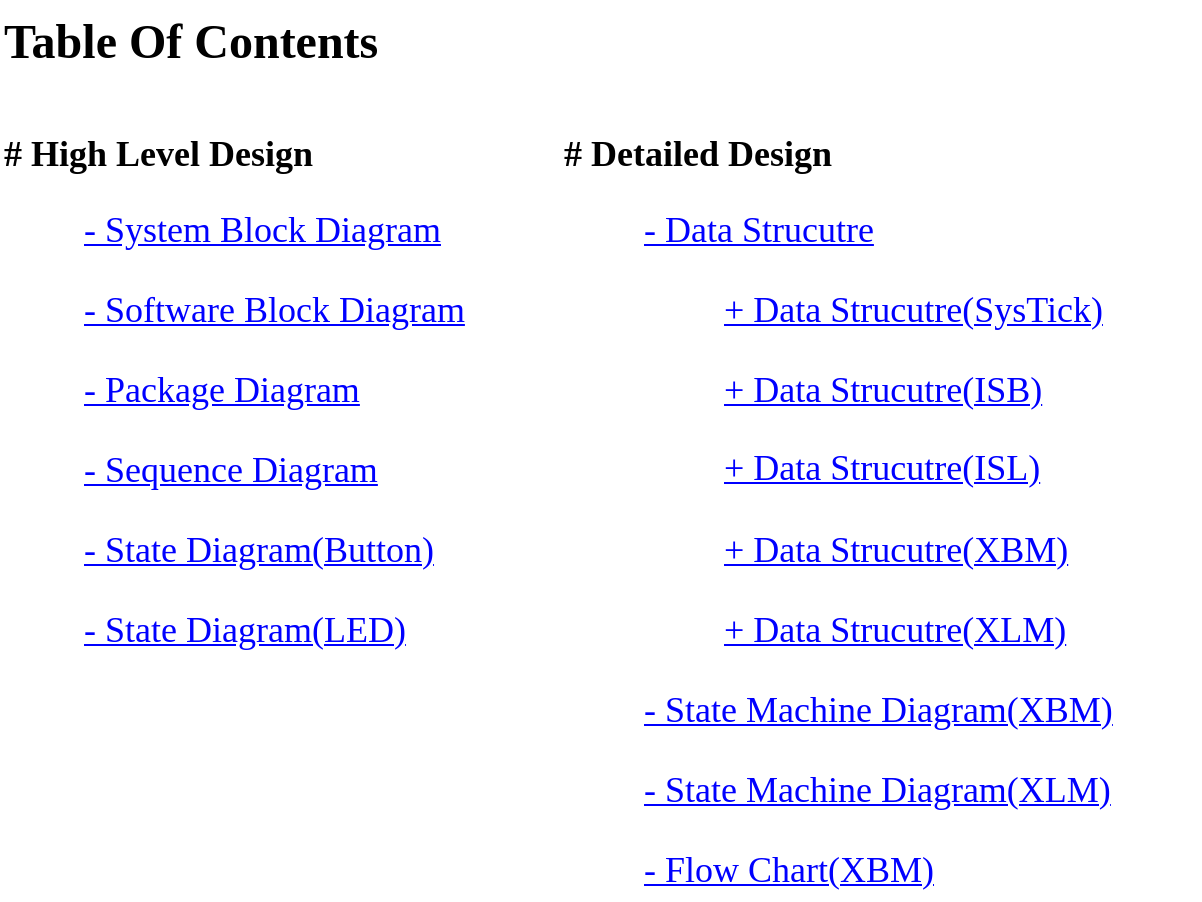 <mxfile version="28.1.2" pages="16">
  <diagram name="TOC" id="uyasw3Yiyek08_nCWmJ0">
    <mxGraphModel dx="1426" dy="841" grid="1" gridSize="10" guides="1" tooltips="1" connect="1" arrows="1" fold="1" page="1" pageScale="1" pageWidth="1169" pageHeight="827" math="0" shadow="0">
      <root>
        <mxCell id="WzEXfy2jO3gf_FqHajYF-0" />
        <mxCell id="WzEXfy2jO3gf_FqHajYF-1" parent="WzEXfy2jO3gf_FqHajYF-0" />
        <mxCell id="WzEXfy2jO3gf_FqHajYF-28" value="&lt;h1 style=&quot;margin-top: 0px;&quot;&gt;Table Of Contents&lt;/h1&gt;" style="text;html=1;whiteSpace=wrap;overflow=hidden;rounded=0;fontFamily=Calibri;" parent="WzEXfy2jO3gf_FqHajYF-1" vertex="1">
          <mxGeometry x="40" y="20" width="200" height="40" as="geometry" />
        </mxCell>
        <UserObject label="- System Block Diagram" link="data:page/id,c2iEev-Jstg_Icvi2VbT" id="FtLaS5oz5xlQ2YIYdHIU-0">
          <mxCell style="text;html=1;align=left;verticalAlign=middle;whiteSpace=wrap;rounded=0;fontStyle=4;fontFamily=Calibri;fontSize=18;fontColor=#0000FF;" parent="WzEXfy2jO3gf_FqHajYF-1" vertex="1">
            <mxGeometry x="80" y="120" width="240" height="30" as="geometry" />
          </mxCell>
        </UserObject>
        <UserObject label="- Software Block Diagram" link="data:page/id,LWm0pybTjaTIlLT1HPGq" id="FtLaS5oz5xlQ2YIYdHIU-1">
          <mxCell style="text;html=1;align=left;verticalAlign=middle;whiteSpace=wrap;rounded=0;fontStyle=4;fontFamily=Calibri;fontSize=18;fontColor=#0000FF;" parent="WzEXfy2jO3gf_FqHajYF-1" vertex="1">
            <mxGeometry x="80" y="160" width="240" height="30" as="geometry" />
          </mxCell>
        </UserObject>
        <UserObject label="- Package Diagram" link="data:page/id,p6Y_6Ztln_70PLFEH8g8" id="FtLaS5oz5xlQ2YIYdHIU-2">
          <mxCell style="text;html=1;align=left;verticalAlign=middle;whiteSpace=wrap;rounded=0;fontStyle=4;fontFamily=Calibri;fontSize=18;fontColor=#0000FF;" parent="WzEXfy2jO3gf_FqHajYF-1" vertex="1">
            <mxGeometry x="80" y="200" width="240" height="30" as="geometry" />
          </mxCell>
        </UserObject>
        <UserObject label="- Sequence Diagram" link="data:page/id,hmQxSV6O1ys4wega4-m0" id="FtLaS5oz5xlQ2YIYdHIU-3">
          <mxCell style="text;html=1;align=left;verticalAlign=middle;whiteSpace=wrap;rounded=0;fontStyle=4;fontFamily=Calibri;fontSize=18;fontColor=#0000FF;" parent="WzEXfy2jO3gf_FqHajYF-1" vertex="1">
            <mxGeometry x="80" y="240" width="240" height="30" as="geometry" />
          </mxCell>
        </UserObject>
        <UserObject label="- Data Strucutre" link="data:page/id,-A3lRD6Zxh1JfVYZe21v" id="FtLaS5oz5xlQ2YIYdHIU-4">
          <mxCell style="text;html=1;align=left;verticalAlign=middle;whiteSpace=wrap;rounded=0;fontStyle=4;fontFamily=Calibri;fontSize=18;fontColor=#0000FF;" parent="WzEXfy2jO3gf_FqHajYF-1" vertex="1">
            <mxGeometry x="360" y="120" width="240" height="30" as="geometry" />
          </mxCell>
        </UserObject>
        <UserObject label="+ Data Strucutre(SysTick)" link="data:page/id,-A3lRD6Zxh1JfVYZe21v" id="FtLaS5oz5xlQ2YIYdHIU-6">
          <mxCell style="text;html=1;align=left;verticalAlign=middle;whiteSpace=wrap;rounded=0;fontStyle=4;fontFamily=Calibri;fontSize=18;fontColor=#0000FF;" parent="WzEXfy2jO3gf_FqHajYF-1" vertex="1">
            <mxGeometry x="400" y="160" width="240" height="30" as="geometry" />
          </mxCell>
        </UserObject>
        <UserObject label="+ Data Strucutre(ISB)" link="data:page/id,5qJbVXWlOi6V22fnjkm9" id="FtLaS5oz5xlQ2YIYdHIU-7">
          <mxCell style="text;html=1;align=left;verticalAlign=middle;whiteSpace=wrap;rounded=0;fontStyle=4;fontFamily=Calibri;fontSize=18;fontColor=#0000FF;" parent="WzEXfy2jO3gf_FqHajYF-1" vertex="1">
            <mxGeometry x="400" y="200" width="240" height="30" as="geometry" />
          </mxCell>
        </UserObject>
        <UserObject label="+ Data Strucutre(ISL)" link="data:page/id,VGe7y3qz3NTmhNQ4Hy-d" id="FtLaS5oz5xlQ2YIYdHIU-8">
          <mxCell style="text;html=1;align=left;verticalAlign=middle;whiteSpace=wrap;rounded=0;fontStyle=4;fontFamily=Calibri;fontSize=18;fontColor=#0000FF;" parent="WzEXfy2jO3gf_FqHajYF-1" vertex="1">
            <mxGeometry x="400" y="238.5" width="240" height="30" as="geometry" />
          </mxCell>
        </UserObject>
        <UserObject label="+ Data Strucutre(XBM)" link="data:page/id,GPa0Q5B5PbnWFeqi3Kaw" id="FtLaS5oz5xlQ2YIYdHIU-9">
          <mxCell style="text;html=1;align=left;verticalAlign=middle;whiteSpace=wrap;rounded=0;fontStyle=4;fontFamily=Calibri;fontSize=18;fontColor=#0000FF;" parent="WzEXfy2jO3gf_FqHajYF-1" vertex="1">
            <mxGeometry x="400" y="280" width="240" height="30" as="geometry" />
          </mxCell>
        </UserObject>
        <UserObject label="+ Data Strucutre(XLM)" link="data:page/id,-aTzLp71hiIpqtYg2IxC" id="FtLaS5oz5xlQ2YIYdHIU-10">
          <mxCell style="text;html=1;align=left;verticalAlign=middle;whiteSpace=wrap;rounded=0;fontStyle=4;fontFamily=Calibri;fontSize=18;fontColor=#0000FF;" parent="WzEXfy2jO3gf_FqHajYF-1" vertex="1">
            <mxGeometry x="400" y="320" width="240" height="30" as="geometry" />
          </mxCell>
        </UserObject>
        <UserObject label="- State Diagram(Button)" link="data:page/id,yRthQZkGb9meFD39ra3o" id="FtLaS5oz5xlQ2YIYdHIU-12">
          <mxCell style="text;html=1;align=left;verticalAlign=middle;whiteSpace=wrap;rounded=0;fontStyle=4;fontFamily=Calibri;fontSize=18;fontColor=#0000FF;" parent="WzEXfy2jO3gf_FqHajYF-1" vertex="1">
            <mxGeometry x="80" y="280" width="240" height="30" as="geometry" />
          </mxCell>
        </UserObject>
        <UserObject label="- State Diagram(LED)" link="data:page/id,kYoFqigr-Fu7AlaHe0Dz" id="FtLaS5oz5xlQ2YIYdHIU-13">
          <mxCell style="text;html=1;align=left;verticalAlign=middle;whiteSpace=wrap;rounded=0;fontStyle=4;fontFamily=Calibri;fontSize=18;fontColor=#0000FF;" parent="WzEXfy2jO3gf_FqHajYF-1" vertex="1">
            <mxGeometry x="80" y="320" width="240" height="30" as="geometry" />
          </mxCell>
        </UserObject>
        <UserObject label="- Flow Chart(XBM)" link="data:page/id,orFkOU8U0zL_MudSWksD" id="FtLaS5oz5xlQ2YIYdHIU-14">
          <mxCell style="text;html=1;align=left;verticalAlign=middle;whiteSpace=wrap;rounded=0;fontStyle=4;fontFamily=Calibri;fontSize=18;fontColor=#0000FF;" parent="WzEXfy2jO3gf_FqHajYF-1" vertex="1">
            <mxGeometry x="360" y="440" width="240" height="30" as="geometry" />
          </mxCell>
        </UserObject>
        <mxCell id="OZ3qIFHNXrzjPzMK79rs-0" value="&lt;h1 style=&quot;margin-top: 0px; font-size: 18px;&quot;&gt;# High Level Design&lt;/h1&gt;" style="text;html=1;whiteSpace=wrap;overflow=hidden;rounded=0;fontFamily=Calibri;fontSize=18;verticalAlign=top;" parent="WzEXfy2jO3gf_FqHajYF-1" vertex="1">
          <mxGeometry x="40" y="80" width="240" height="40" as="geometry" />
        </mxCell>
        <mxCell id="OZ3qIFHNXrzjPzMK79rs-1" value="&lt;h1 style=&quot;margin-top: 0px; font-size: 18px;&quot;&gt;# Detailed Design&lt;/h1&gt;" style="text;html=1;whiteSpace=wrap;overflow=hidden;rounded=0;fontFamily=Calibri;fontSize=18;verticalAlign=top;" parent="WzEXfy2jO3gf_FqHajYF-1" vertex="1">
          <mxGeometry x="320" y="80" width="240" height="40" as="geometry" />
        </mxCell>
        <UserObject label="- State Machine Diagram(XBM)" link="data:page/id,4pMbYPcA9IRKpbrnMw-0" id="OZ3qIFHNXrzjPzMK79rs-2">
          <mxCell style="text;html=1;align=left;verticalAlign=middle;whiteSpace=wrap;rounded=0;fontStyle=4;fontFamily=Calibri;fontSize=18;fontColor=#0000FF;" parent="WzEXfy2jO3gf_FqHajYF-1" vertex="1">
            <mxGeometry x="360" y="360" width="280" height="30" as="geometry" />
          </mxCell>
        </UserObject>
        <UserObject label="- State Machine Diagram(XLM)" link="data:page/id,0fZfPM6ReNlzQiHkoxoo" id="OZ3qIFHNXrzjPzMK79rs-3">
          <mxCell style="text;html=1;align=left;verticalAlign=middle;whiteSpace=wrap;rounded=0;fontStyle=4;fontFamily=Calibri;fontSize=18;fontColor=#0000FF;" parent="WzEXfy2jO3gf_FqHajYF-1" vertex="1">
            <mxGeometry x="360" y="400" width="240" height="30" as="geometry" />
          </mxCell>
        </UserObject>
      </root>
    </mxGraphModel>
  </diagram>
  <diagram name="SystemBlockDiagram" id="c2iEev-Jstg_Icvi2VbT">
    <mxGraphModel dx="1426" dy="841" grid="1" gridSize="10" guides="1" tooltips="1" connect="1" arrows="1" fold="1" page="1" pageScale="1" pageWidth="1169" pageHeight="827" math="0" shadow="0">
      <root>
        <mxCell id="0" />
        <mxCell id="1" parent="0" />
        <mxCell id="lPVegLePywHtXsEGlFOO-2" value="&lt;div style=&quot;margin-top: 0pt; margin-bottom: 0pt; text-indent: -0.38in; font-size: 15px;&quot; class=&quot;O0&quot;&gt;&lt;span style=&quot;font-size: 15px; font-weight: bold;&quot;&gt;NUCLEO-G0B1RE&lt;/span&gt;&lt;/div&gt;" style="rounded=0;whiteSpace=wrap;html=1;strokeWidth=2;align=center;horizontal=1;verticalAlign=top;fontSize=15;labelBackgroundColor=none;fontFamily=Calibri;fillColor=#ffe6cc;strokeColor=#d79b00;" parent="1" vertex="1">
          <mxGeometry x="40" y="110" width="565" height="400" as="geometry" />
        </mxCell>
        <mxCell id="lPVegLePywHtXsEGlFOO-3" value="&lt;div class=&quot;O0&quot; style=&quot;margin-top: 0pt; margin-bottom: 0pt; text-indent: -0.38in; font-size: 15px;&quot;&gt;&lt;div class=&quot;O0&quot; style=&quot;margin-top: 0pt; margin-bottom: 0pt; text-indent: -0.38in; font-size: 15px;&quot;&gt;&lt;span style=&quot;font-size: 15px; font-weight: bold;&quot;&gt;STM32G0B1RE&lt;/span&gt;&lt;/div&gt;&lt;/div&gt;" style="rounded=0;whiteSpace=wrap;html=1;strokeWidth=2;align=center;horizontal=1;verticalAlign=top;fontSize=15;labelBackgroundColor=none;fontFamily=Calibri;fillColor=#dae8fc;strokeColor=#6c8ebf;" parent="1" vertex="1">
          <mxGeometry x="60" y="145" width="230" height="335" as="geometry" />
        </mxCell>
        <mxCell id="lPVegLePywHtXsEGlFOO-5" value="UART" style="rounded=0;whiteSpace=wrap;html=1;align=center;verticalAlign=middle;fontFamily=Calibri;fontStyle=1;fillColor=#ffff88;strokeColor=#36393d;" parent="1" vertex="1">
          <mxGeometry x="267.5" y="398.7" width="60" height="39" as="geometry" />
        </mxCell>
        <mxCell id="lPVegLePywHtXsEGlFOO-10" value="ST-Link" style="rounded=0;whiteSpace=wrap;html=1;fontFamily=Calibri;fontStyle=1;verticalAlign=bottom;fillColor=#d5e8d4;strokeColor=#82b366;" parent="1" vertex="1">
          <mxGeometry x="460" y="387.3" width="100" height="61.8" as="geometry" />
        </mxCell>
        <mxCell id="lPVegLePywHtXsEGlFOO-22" value="Software Feature" style="rounded=0;whiteSpace=wrap;html=1;horizontal=1;verticalAlign=top;flipV=0;fontFamily=Calibri;fontStyle=1;fillColor=#f8cecc;strokeColor=#b85450;" parent="1" vertex="1">
          <mxGeometry x="95.25" y="190.7" width="159.5" height="247" as="geometry" />
        </mxCell>
        <mxCell id="lPVegLePywHtXsEGlFOO-23" value="Chattering&lt;div&gt;Prevention&lt;/div&gt;" style="rounded=0;whiteSpace=wrap;html=1;flipV=0;fontFamily=Calibri;fontStyle=1;fillColor=#e1d5e7;strokeColor=#9673a6;" parent="1" vertex="1">
          <mxGeometry x="115" y="230.7" width="120" height="62" as="geometry" />
        </mxCell>
        <mxCell id="lPVegLePywHtXsEGlFOO-24" value="LED State Control&lt;div&gt;PWM Control&lt;/div&gt;" style="rounded=0;whiteSpace=wrap;html=1;verticalAlign=middle;flipV=0;fontFamily=Calibri;fontStyle=1;fillColor=#e1d5e7;strokeColor=#9673a6;" parent="1" vertex="1">
          <mxGeometry x="115" y="341.7" width="120" height="62" as="geometry" />
        </mxCell>
        <mxCell id="lPVegLePywHtXsEGlFOO-25" value="Button Event" style="endArrow=blockThin;startArrow=none;html=1;rounded=0;exitX=0.5;exitY=1;exitDx=0;exitDy=0;strokeWidth=1;startFill=0;endFill=1;fontFamily=Calibri;labelBorderColor=none;labelBackgroundColor=none;" parent="1" source="lPVegLePywHtXsEGlFOO-23" target="lPVegLePywHtXsEGlFOO-24" edge="1">
          <mxGeometry width="50" height="50" relative="1" as="geometry">
            <mxPoint x="-30.25" y="320.7" as="sourcePoint" />
            <mxPoint x="-170.25" y="320.7" as="targetPoint" />
          </mxGeometry>
        </mxCell>
        <mxCell id="lPVegLePywHtXsEGlFOO-29" value="GPIO" style="rounded=0;whiteSpace=wrap;html=1;align=center;verticalAlign=middle;fontFamily=Calibri;fontStyle=1;fillColor=#ffff88;strokeColor=#36393d;" parent="1" vertex="1">
          <mxGeometry x="267.5" y="292.3" width="60" height="37" as="geometry" />
        </mxCell>
        <mxCell id="lPVegLePywHtXsEGlFOO-30" value="Timer" style="rounded=0;whiteSpace=wrap;html=1;align=center;verticalAlign=middle;fontFamily=Calibri;fontStyle=1;fillColor=#ffff88;strokeColor=#36393d;" parent="1" vertex="1">
          <mxGeometry x="267.5" y="203.8" width="60" height="37" as="geometry" />
        </mxCell>
        <mxCell id="lPVegLePywHtXsEGlFOO-38" value="&lt;div&gt;&lt;span style=&quot;font-size: 11px; text-wrap: nowrap; background-color: rgb(255, 255, 255);&quot;&gt;State / Log&lt;/span&gt;&lt;/div&gt;&lt;span style=&quot;font-size: 11px; text-wrap: nowrap; background-color: rgb(255, 255, 255);&quot;&gt;LED Request [optional]&lt;/span&gt;" style="text;html=1;align=left;verticalAlign=middle;whiteSpace=wrap;rounded=0;fontFamily=Calibri;" parent="1" vertex="1">
          <mxGeometry x="691.24" y="430" width="60" height="30" as="geometry" />
        </mxCell>
        <mxCell id="lPVegLePywHtXsEGlFOO-39" value="" style="fontColor=#0066CC;verticalAlign=top;verticalLabelPosition=bottom;labelPosition=center;align=center;html=1;outlineConnect=0;fillColor=#CCCCCC;strokeColor=#6881B3;gradientColor=none;gradientDirection=north;strokeWidth=2;shape=mxgraph.networks.pc;fontFamily=Calibri;" parent="1" vertex="1">
          <mxGeometry x="840" y="430" width="100" height="70" as="geometry" />
        </mxCell>
        <mxCell id="Dhf1BJ36f9NFJUOVtASJ-4" value="" style="pointerEvents=1;shadow=0;dashed=0;html=1;strokeColor=none;fillColor=#4495D1;labelPosition=center;verticalLabelPosition=bottom;verticalAlign=top;align=center;outlineConnect=0;shape=mxgraph.veeam.cpu;" parent="1" vertex="1">
          <mxGeometry x="494" y="398.9" width="32" height="26.5" as="geometry" />
        </mxCell>
        <mxCell id="N1TQZO-lkI6IXCdbMMZr-1" value="&lt;h1 style=&quot;margin-top: 0px;&quot;&gt;ALM System Block Diagram&lt;/h1&gt;" style="text;html=1;whiteSpace=wrap;overflow=hidden;rounded=0;fontFamily=Calibri;" parent="1" vertex="1">
          <mxGeometry x="40" y="40" width="420" height="40" as="geometry" />
        </mxCell>
        <UserObject label="- Table Of Contents" link="data:page/id,uyasw3Yiyek08_nCWmJ0" id="wMd7buMrhHv8Ff_X2zfa-1">
          <mxCell style="text;html=1;align=left;verticalAlign=middle;whiteSpace=wrap;rounded=0;fontStyle=4;fontFamily=Calibri;fontSize=18;fontColor=#0000FF;" parent="1" vertex="1">
            <mxGeometry x="40" width="240" height="30" as="geometry" />
          </mxCell>
        </UserObject>
        <mxCell id="VFaP_pFQYITbrJQt1AWi-3" value="&lt;span style=&quot;text-align: left;&quot;&gt;State / Log&lt;/span&gt;" style="endArrow=block;startArrow=none;html=1;rounded=0;strokeWidth=1;startFill=0;endFill=1;fontFamily=Calibri;" edge="1" parent="1">
          <mxGeometry width="50" height="50" relative="1" as="geometry">
            <mxPoint x="327.5" y="411.65" as="sourcePoint" />
            <mxPoint x="460" y="411.65" as="targetPoint" />
          </mxGeometry>
        </mxCell>
        <mxCell id="VFaP_pFQYITbrJQt1AWi-4" value="&lt;span style=&quot;text-align: left;&quot;&gt;LED Request [optional]&lt;/span&gt;" style="endArrow=block;startArrow=none;html=1;rounded=0;strokeWidth=1;startFill=0;endFill=1;fontFamily=Calibri;" edge="1" parent="1">
          <mxGeometry width="50" height="50" relative="1" as="geometry">
            <mxPoint x="460" y="430.0" as="sourcePoint" />
            <mxPoint x="327.5" y="430.0" as="targetPoint" />
          </mxGeometry>
        </mxCell>
        <mxCell id="VFaP_pFQYITbrJQt1AWi-5" value="&lt;div style=&quot;margin-top: 0pt; margin-bottom: 0pt; text-indent: -0.38in; font-size: 15px;&quot; class=&quot;O0&quot;&gt;&lt;span style=&quot;font-size: 15px; font-weight: bold;&quot;&gt;Expansion Board&lt;/span&gt;&lt;/div&gt;" style="rounded=0;whiteSpace=wrap;html=1;strokeWidth=2;align=center;horizontal=1;verticalAlign=top;fontSize=15;labelBackgroundColor=none;fontFamily=Calibri;fillColor=#ffe6cc;strokeColor=#d79b00;" vertex="1" parent="1">
          <mxGeometry x="680" y="110" width="450" height="250" as="geometry" />
        </mxCell>
        <mxCell id="VFaP_pFQYITbrJQt1AWi-6" value="LED" style="rounded=0;whiteSpace=wrap;html=1;fontFamily=Calibri;fontStyle=1;verticalAlign=bottom;fillColor=#d5e8d4;strokeColor=#82b366;" vertex="1" parent="1">
          <mxGeometry x="730" y="168.9" width="100" height="61.8" as="geometry" />
        </mxCell>
        <mxCell id="VFaP_pFQYITbrJQt1AWi-7" value="" style="verticalLabelPosition=bottom;shadow=0;dashed=0;align=center;html=1;verticalAlign=top;shape=mxgraph.electrical.opto_electronics.led_2;pointerEvents=1;direction=west;" vertex="1" parent="1">
          <mxGeometry x="760" y="189.8" width="40" height="20" as="geometry" />
        </mxCell>
        <mxCell id="VFaP_pFQYITbrJQt1AWi-8" value="LED" style="rounded=0;whiteSpace=wrap;html=1;fontFamily=Calibri;fontStyle=1;verticalAlign=bottom;fillColor=#d5e8d4;strokeColor=#82b366;" vertex="1" parent="1">
          <mxGeometry x="980" y="168.9" width="100" height="61.8" as="geometry" />
        </mxCell>
        <mxCell id="VFaP_pFQYITbrJQt1AWi-9" value="" style="verticalLabelPosition=bottom;shadow=0;dashed=0;align=center;html=1;verticalAlign=top;shape=mxgraph.electrical.opto_electronics.led_2;pointerEvents=1;direction=west;" vertex="1" parent="1">
          <mxGeometry x="1010" y="189.8" width="40" height="20" as="geometry" />
        </mxCell>
        <mxCell id="VFaP_pFQYITbrJQt1AWi-10" value="LED" style="rounded=0;whiteSpace=wrap;html=1;fontFamily=Calibri;fontStyle=1;verticalAlign=bottom;fillColor=#d5e8d4;strokeColor=#82b366;" vertex="1" parent="1">
          <mxGeometry x="855" y="168.9" width="100" height="61.8" as="geometry" />
        </mxCell>
        <mxCell id="VFaP_pFQYITbrJQt1AWi-11" value="" style="verticalLabelPosition=bottom;shadow=0;dashed=0;align=center;html=1;verticalAlign=top;shape=mxgraph.electrical.opto_electronics.led_2;pointerEvents=1;direction=west;" vertex="1" parent="1">
          <mxGeometry x="885" y="189.8" width="40" height="20" as="geometry" />
        </mxCell>
        <mxCell id="VFaP_pFQYITbrJQt1AWi-12" value="Button" style="rounded=0;whiteSpace=wrap;html=1;fontFamily=Calibri;fontStyle=1;verticalAlign=bottom;fillColor=#d5e8d4;strokeColor=#82b366;" vertex="1" parent="1">
          <mxGeometry x="729.99" y="256.7" width="100" height="61.8" as="geometry" />
        </mxCell>
        <mxCell id="VFaP_pFQYITbrJQt1AWi-13" value="" style="html=1;shape=mxgraph.electrical.electro-mechanical.pushbutton;aspect=fixed;elSwitchState=off;" vertex="1" parent="1">
          <mxGeometry x="751.24" y="279.94" width="57.51" height="15.33" as="geometry" />
        </mxCell>
        <mxCell id="VFaP_pFQYITbrJQt1AWi-14" value="Button" style="rounded=0;whiteSpace=wrap;html=1;fontFamily=Calibri;fontStyle=1;verticalAlign=bottom;fillColor=#d5e8d4;strokeColor=#82b366;" vertex="1" parent="1">
          <mxGeometry x="854.99" y="256.7" width="100" height="61.8" as="geometry" />
        </mxCell>
        <mxCell id="VFaP_pFQYITbrJQt1AWi-15" value="" style="html=1;shape=mxgraph.electrical.electro-mechanical.pushbutton;aspect=fixed;elSwitchState=off;" vertex="1" parent="1">
          <mxGeometry x="876.24" y="279.94" width="57.51" height="15.33" as="geometry" />
        </mxCell>
        <mxCell id="VFaP_pFQYITbrJQt1AWi-16" value="Button" style="rounded=0;whiteSpace=wrap;html=1;fontFamily=Calibri;fontStyle=1;verticalAlign=bottom;fillColor=#d5e8d4;strokeColor=#82b366;" vertex="1" parent="1">
          <mxGeometry x="979.99" y="256.7" width="100" height="61.8" as="geometry" />
        </mxCell>
        <mxCell id="VFaP_pFQYITbrJQt1AWi-17" value="" style="html=1;shape=mxgraph.electrical.electro-mechanical.pushbutton;aspect=fixed;elSwitchState=off;" vertex="1" parent="1">
          <mxGeometry x="1001.24" y="279.94" width="57.51" height="15.33" as="geometry" />
        </mxCell>
        <mxCell id="VFaP_pFQYITbrJQt1AWi-18" value="" style="rounded=0;whiteSpace=wrap;html=1;fillColor=#dae8fc;strokeColor=#6c8ebf;opacity=40;" vertex="1" parent="1">
          <mxGeometry x="720.01" y="160" width="369.99" height="80" as="geometry" />
        </mxCell>
        <mxCell id="VFaP_pFQYITbrJQt1AWi-19" value="" style="rounded=0;whiteSpace=wrap;html=1;fillColor=#e1d5e7;strokeColor=#9673a6;opacity=40;" vertex="1" parent="1">
          <mxGeometry x="720" y="249.3" width="369.99" height="80" as="geometry" />
        </mxCell>
        <mxCell id="VFaP_pFQYITbrJQt1AWi-20" value="PWM Output" style="endArrow=block;startArrow=none;html=1;rounded=0;strokeWidth=1;startFill=0;endFill=1;fontFamily=Calibri;edgeStyle=orthogonalEdgeStyle;" edge="1" parent="1" source="lPVegLePywHtXsEGlFOO-30" target="VFaP_pFQYITbrJQt1AWi-18">
          <mxGeometry width="50" height="50" relative="1" as="geometry">
            <mxPoint x="314" y="165" as="sourcePoint" />
            <mxPoint x="706" y="160" as="targetPoint" />
          </mxGeometry>
        </mxCell>
        <mxCell id="VFaP_pFQYITbrJQt1AWi-21" value="" style="endArrow=block;startArrow=block;html=1;rounded=0;strokeWidth=1;startFill=1;endFill=1;fontFamily=Calibri;edgeStyle=orthogonalEdgeStyle;" edge="1" parent="1" source="lPVegLePywHtXsEGlFOO-10" target="lPVegLePywHtXsEGlFOO-39">
          <mxGeometry width="50" height="50" relative="1" as="geometry">
            <mxPoint x="640" y="440" as="sourcePoint" />
            <mxPoint x="772.5" y="440.0" as="targetPoint" />
            <Array as="points">
              <mxPoint x="680" y="420" />
              <mxPoint x="680" y="470" />
            </Array>
          </mxGeometry>
        </mxCell>
        <mxCell id="VFaP_pFQYITbrJQt1AWi-22" value="Digital Input" style="endArrow=block;startArrow=none;html=1;rounded=0;strokeWidth=1;startFill=0;endFill=1;fontFamily=Calibri;edgeStyle=orthogonalEdgeStyle;" edge="1" parent="1" source="VFaP_pFQYITbrJQt1AWi-19" target="lPVegLePywHtXsEGlFOO-29">
          <mxGeometry width="50" height="50" relative="1" as="geometry">
            <mxPoint x="259.75" y="317.97" as="sourcePoint" />
            <mxPoint x="651.75" y="295.97" as="targetPoint" />
          </mxGeometry>
        </mxCell>
      </root>
    </mxGraphModel>
  </diagram>
  <diagram name="SoftwareBlockDiagram" id="LWm0pybTjaTIlLT1HPGq">
    <mxGraphModel dx="1046" dy="1684" grid="1" gridSize="10" guides="1" tooltips="1" connect="1" arrows="1" fold="1" page="1" pageScale="1" pageWidth="1169" pageHeight="827" math="0" shadow="0">
      <root>
        <mxCell id="9KhxK2Ew6nsZcRuOPk-c-0" />
        <mxCell id="9KhxK2Ew6nsZcRuOPk-c-1" parent="9KhxK2Ew6nsZcRuOPk-c-0" />
        <mxCell id="9KhxK2Ew6nsZcRuOPk-c-2" value="Driver" style="rounded=0;whiteSpace=wrap;html=1;fillColor=#dae8fc;strokeColor=#6c8ebf;verticalAlign=top;fontFamily=Calibri;fontSize=14;fontStyle=5" parent="9KhxK2Ew6nsZcRuOPk-c-1" vertex="1">
          <mxGeometry x="40" y="407" width="540" height="84" as="geometry" />
        </mxCell>
        <mxCell id="9KhxK2Ew6nsZcRuOPk-c-3" value="GPIO" style="rounded=0;whiteSpace=wrap;html=1;fillColor=#dae8fc;strokeColor=#6c8ebf;verticalAlign=middle;fontFamily=Calibri;fontSize=14;fontStyle=1" parent="9KhxK2Ew6nsZcRuOPk-c-1" vertex="1">
          <mxGeometry x="55" y="435" width="130" height="42" as="geometry" />
        </mxCell>
        <mxCell id="9KhxK2Ew6nsZcRuOPk-c-4" value="Timer" style="rounded=0;whiteSpace=wrap;html=1;fillColor=#dae8fc;strokeColor=#6c8ebf;verticalAlign=middle;fontFamily=Calibri;fontSize=14;fontStyle=1" parent="9KhxK2Ew6nsZcRuOPk-c-1" vertex="1">
          <mxGeometry x="245" y="435" width="130" height="42" as="geometry" />
        </mxCell>
        <mxCell id="9KhxK2Ew6nsZcRuOPk-c-5" value="UART" style="rounded=0;whiteSpace=wrap;html=1;fillColor=#dae8fc;strokeColor=#6c8ebf;verticalAlign=middle;fontFamily=Calibri;fontSize=14;fontStyle=1" parent="9KhxK2Ew6nsZcRuOPk-c-1" vertex="1">
          <mxGeometry x="435" y="435" width="130" height="42" as="geometry" />
        </mxCell>
        <mxCell id="9KhxK2Ew6nsZcRuOPk-c-9" value="Middleware" style="rounded=0;whiteSpace=wrap;html=1;fillColor=#f8cecc;strokeColor=#b85450;verticalAlign=top;fontFamily=Calibri;fontSize=14;fontStyle=5" parent="9KhxK2Ew6nsZcRuOPk-c-1" vertex="1">
          <mxGeometry x="40" y="310" width="540" height="84" as="geometry" />
        </mxCell>
        <mxCell id="9KhxK2Ew6nsZcRuOPk-c-10" value="HAL" style="rounded=0;whiteSpace=wrap;html=1;horizontal=1;verticalAlign=middle;flipV=0;fontFamily=Calibri;fontStyle=1;fillColor=#f8cecc;strokeColor=#b85450;fontSize=14;" parent="9KhxK2Ew6nsZcRuOPk-c-1" vertex="1">
          <mxGeometry x="55" y="336" width="250" height="45" as="geometry" />
        </mxCell>
        <mxCell id="9KhxK2Ew6nsZcRuOPk-c-11" value="FreeRTOS" style="rounded=0;whiteSpace=wrap;html=1;horizontal=1;verticalAlign=middle;flipV=0;fontFamily=Calibri;fontStyle=1;fillColor=#f8cecc;strokeColor=#b85450;fontSize=14;" parent="9KhxK2Ew6nsZcRuOPk-c-1" vertex="1">
          <mxGeometry x="315" y="336" width="250" height="45" as="geometry" />
        </mxCell>
        <mxCell id="9KhxK2Ew6nsZcRuOPk-c-12" value="Application" style="rounded=0;whiteSpace=wrap;html=1;fillColor=#e1d5e7;strokeColor=#9673a6;verticalAlign=top;fontFamily=Calibri;fontSize=14;fontStyle=5" parent="9KhxK2Ew6nsZcRuOPk-c-1" vertex="1">
          <mxGeometry x="40" y="160" width="540" height="140" as="geometry" />
        </mxCell>
        <mxCell id="9KhxK2Ew6nsZcRuOPk-c-13" value="SysTick [1ms]" style="rounded=0;whiteSpace=wrap;html=1;flipV=0;fontFamily=Calibri;fontStyle=1;fillColor=#e1d5e7;strokeColor=#9673a6;verticalAlign=top;fontSize=14;" parent="9KhxK2Ew6nsZcRuOPk-c-1" vertex="1">
          <mxGeometry x="55" y="190" width="250" height="90" as="geometry" />
        </mxCell>
        <mxCell id="9KhxK2Ew6nsZcRuOPk-c-14" value="ISB" style="rounded=0;whiteSpace=wrap;html=1;flipV=0;fontFamily=Calibri;fontStyle=1;fillColor=#e1d5e7;strokeColor=#9673a6;fontSize=14;" parent="9KhxK2Ew6nsZcRuOPk-c-1" vertex="1">
          <mxGeometry x="70" y="219" width="100" height="42" as="geometry" />
        </mxCell>
        <mxCell id="9KhxK2Ew6nsZcRuOPk-c-15" value="ISL" style="rounded=0;whiteSpace=wrap;html=1;flipV=0;fontFamily=Calibri;fontStyle=1;fillColor=#e1d5e7;strokeColor=#9673a6;fontSize=14;" parent="9KhxK2Ew6nsZcRuOPk-c-1" vertex="1">
          <mxGeometry x="190" y="219" width="100" height="42" as="geometry" />
        </mxCell>
        <mxCell id="9KhxK2Ew6nsZcRuOPk-c-17" value="Task" style="rounded=0;whiteSpace=wrap;html=1;flipV=0;fontFamily=Calibri;fontStyle=1;fillColor=#e1d5e7;strokeColor=#9673a6;verticalAlign=top;fontSize=14;" parent="9KhxK2Ew6nsZcRuOPk-c-1" vertex="1">
          <mxGeometry x="315" y="190" width="250" height="90" as="geometry" />
        </mxCell>
        <mxCell id="9KhxK2Ew6nsZcRuOPk-c-18" value="TOB" style="rounded=0;whiteSpace=wrap;html=1;flipV=0;fontFamily=Calibri;fontStyle=1;fillColor=#e1d5e7;strokeColor=#9673a6;fontSize=14;" parent="9KhxK2Ew6nsZcRuOPk-c-1" vertex="1">
          <mxGeometry x="332.5" y="219" width="65" height="42" as="geometry" />
        </mxCell>
        <mxCell id="9KhxK2Ew6nsZcRuOPk-c-19" value="TOL" style="rounded=0;whiteSpace=wrap;html=1;flipV=0;fontFamily=Calibri;fontStyle=1;fillColor=#e1d5e7;strokeColor=#9673a6;fontSize=14;" parent="9KhxK2Ew6nsZcRuOPk-c-1" vertex="1">
          <mxGeometry x="410" y="219" width="65" height="42" as="geometry" />
        </mxCell>
        <mxCell id="9KhxK2Ew6nsZcRuOPk-c-20" value="TOS" style="rounded=0;whiteSpace=wrap;html=1;flipV=0;fontFamily=Calibri;fontStyle=1;fillColor=#e1d5e7;strokeColor=#9673a6;fontSize=14;" parent="9KhxK2Ew6nsZcRuOPk-c-1" vertex="1">
          <mxGeometry x="485" y="219" width="65" height="42" as="geometry" />
        </mxCell>
        <mxCell id="ziDlnkY9fh_uYq5BgtAg-0" value="&lt;h1 style=&quot;margin-top: 0px;&quot;&gt;ALM Software Block Diagram&lt;/h1&gt;&lt;p&gt;&lt;br&gt;&lt;/p&gt;&lt;p&gt;&lt;br&gt;&lt;/p&gt;" style="text;html=1;whiteSpace=wrap;overflow=hidden;rounded=0;fontFamily=Calibri;" parent="9KhxK2Ew6nsZcRuOPk-c-1" vertex="1">
          <mxGeometry x="40" y="40" width="420" height="40" as="geometry" />
        </mxCell>
        <mxCell id="ziDlnkY9fh_uYq5BgtAg-1" value="&lt;span style=&quot;font-size: 15px;&quot;&gt;HAL : Hardware Abstraction Layer&lt;/span&gt;&lt;div style=&quot;font-size: 15px;&quot;&gt;&lt;span style=&quot;font-size: 15px;&quot;&gt;ISB : Interrupt Service for Button&lt;/span&gt;&lt;/div&gt;&lt;div style=&quot;font-size: 15px;&quot;&gt;&lt;div style=&quot;font-size: 15px;&quot;&gt;&lt;span style=&quot;font-size: 15px;&quot;&gt;ISL : Interrupt Service for LED&lt;/span&gt;&lt;/div&gt;&lt;/div&gt;" style="text;html=1;align=left;verticalAlign=top;whiteSpace=wrap;rounded=0;fontFamily=Calibri;labelBackgroundColor=default;fontSize=15;" parent="9KhxK2Ew6nsZcRuOPk-c-1" vertex="1">
          <mxGeometry x="40" y="80" width="260" height="70" as="geometry" />
        </mxCell>
        <mxCell id="ziDlnkY9fh_uYq5BgtAg-2" value="&lt;div style=&quot;font-size: 15px;&quot;&gt;&lt;span style=&quot;font-size: 15px;&quot;&gt;TOB : Task Of Button&lt;/span&gt;&lt;/div&gt;&lt;div style=&quot;font-size: 15px;&quot;&gt;TOL : Task of LED&lt;br&gt;&lt;/div&gt;&lt;div style=&quot;font-size: 15px;&quot;&gt;&lt;div&gt;TOS : Task of SWD (Serial Wire Debug)&lt;/div&gt;&lt;/div&gt;" style="text;html=1;align=left;verticalAlign=top;whiteSpace=wrap;rounded=0;fontFamily=Calibri;labelBackgroundColor=default;fontSize=15;" parent="9KhxK2Ew6nsZcRuOPk-c-1" vertex="1">
          <mxGeometry x="280" y="80" width="260" height="70" as="geometry" />
        </mxCell>
        <UserObject label="- Table Of Contents" link="data:page/id,uyasw3Yiyek08_nCWmJ0" id="EecxW1-QEUEEyhotJSFF-0">
          <mxCell style="text;html=1;align=left;verticalAlign=middle;whiteSpace=wrap;rounded=0;fontStyle=4;fontFamily=Calibri;fontSize=18;fontColor=#0000FF;" parent="9KhxK2Ew6nsZcRuOPk-c-1" vertex="1">
            <mxGeometry x="40" width="240" height="30" as="geometry" />
          </mxCell>
        </UserObject>
      </root>
    </mxGraphModel>
  </diagram>
  <diagram id="p6Y_6Ztln_70PLFEH8g8" name="PackageDiagram">
    <mxGraphModel dx="1969" dy="993" grid="1" gridSize="10" guides="1" tooltips="1" connect="1" arrows="1" fold="1" page="1" pageScale="1" pageWidth="1654" pageHeight="1169" math="0" shadow="0">
      <root>
        <mxCell id="0" />
        <mxCell id="1" parent="0" />
        <mxCell id="DuBXzEyR3vmLx20q9r14-1" value="HAL" style="shape=umlFrame;whiteSpace=wrap;html=1;pointerEvents=0;recursiveResize=0;container=1;collapsible=0;width=50;height=30;labelBackgroundColor=default;fontFamily=Calibri;fontStyle=5" parent="1" vertex="1">
          <mxGeometry x="40" y="200" width="80" height="640" as="geometry" />
        </mxCell>
        <mxCell id="DuBXzEyR3vmLx20q9r14-2" value="SysTick [1ms]" style="shape=umlFrame;whiteSpace=wrap;html=1;pointerEvents=0;recursiveResize=0;container=1;collapsible=0;width=140;height=30;fontFamily=Calibri;fontStyle=5" parent="1" vertex="1">
          <mxGeometry x="295.78" y="200" width="799.23" height="640" as="geometry" />
        </mxCell>
        <mxCell id="DuBXzEyR3vmLx20q9r14-3" value="ISB" style="shape=folder;fontStyle=5;tabWidth=110;tabHeight=30;tabPosition=left;html=1;boundedLbl=1;labelInHeader=1;container=1;collapsible=0;recursiveResize=0;whiteSpace=wrap;verticalAlign=top;align=center;fontFamily=Calibri;" parent="DuBXzEyR3vmLx20q9r14-2" vertex="1">
          <mxGeometry x="30" y="60" width="150" height="250" as="geometry" />
        </mxCell>
        <mxCell id="DuBXzEyR3vmLx20q9r14-4" value="vidIsbInitialize" style="html=1;whiteSpace=wrap;align=center;fontFamily=Calibri;" parent="DuBXzEyR3vmLx20q9r14-3" vertex="1">
          <mxGeometry width="110" height="30" relative="1" as="geometry">
            <mxPoint x="20" y="50" as="offset" />
          </mxGeometry>
        </mxCell>
        <mxCell id="DuBXzEyR3vmLx20q9r14-5" value="vidIsbService" style="html=1;whiteSpace=wrap;verticalAlign=top;fontFamily=Calibri;" parent="DuBXzEyR3vmLx20q9r14-3" vertex="1">
          <mxGeometry x="20" y="100" width="110" height="130" as="geometry" />
        </mxCell>
        <mxCell id="DuBXzEyR3vmLx20q9r14-8" value="XBM" style="shape=folder;fontStyle=5;tabWidth=69;tabHeight=30;tabPosition=left;html=1;boundedLbl=1;labelInHeader=1;container=1;collapsible=0;recursiveResize=0;whiteSpace=wrap;verticalAlign=top;align=center;fontFamily=Calibri;" parent="DuBXzEyR3vmLx20q9r14-2" vertex="1">
          <mxGeometry x="660" y="60" width="110" height="200" as="geometry" />
        </mxCell>
        <mxCell id="DuBXzEyR3vmLx20q9r14-11" value="" style="html=1;verticalAlign=bottom;labelBackgroundColor=none;endArrow=block;endFill=1;rounded=0;exitX=1;exitY=0.5;exitDx=0;exitDy=0;entryX=-0.008;entryY=0.322;entryDx=0;entryDy=0;entryPerimeter=0;fontFamily=Calibri;" parent="DuBXzEyR3vmLx20q9r14-2" source="DuBXzEyR3vmLx20q9r14-4" target="DuBXzEyR3vmLx20q9r14-8" edge="1">
          <mxGeometry width="160" relative="1" as="geometry">
            <mxPoint x="60" y="195" as="sourcePoint" />
            <mxPoint x="-110" y="197" as="targetPoint" />
          </mxGeometry>
        </mxCell>
        <mxCell id="DuBXzEyR3vmLx20q9r14-12" value="vidXbmRegister(tstrXbmRegisterArgs* pstrArgs)" style="edgeLabel;html=1;align=center;verticalAlign=middle;resizable=0;points=[];fontFamily=Calibri;" parent="DuBXzEyR3vmLx20q9r14-11" vertex="1" connectable="0">
          <mxGeometry x="-0.161" y="-1" relative="1" as="geometry">
            <mxPoint x="-59" as="offset" />
          </mxGeometry>
        </mxCell>
        <mxCell id="DuBXzEyR3vmLx20q9r14-13" value="" style="html=1;verticalAlign=bottom;labelBackgroundColor=none;endArrow=block;endFill=1;rounded=0;exitX=1.005;exitY=0.304;exitDx=0;exitDy=0;entryX=0;entryY=0;entryDx=0;entryDy=140;entryPerimeter=0;exitPerimeter=0;fontFamily=Calibri;" parent="DuBXzEyR3vmLx20q9r14-2" edge="1">
          <mxGeometry width="160" relative="1" as="geometry">
            <mxPoint x="160.55" y="207.52" as="sourcePoint" />
            <mxPoint x="660" y="208" as="targetPoint" />
          </mxGeometry>
        </mxCell>
        <mxCell id="DuBXzEyR3vmLx20q9r14-14" value="vidXbmProcess(tstrXbmProcessArgs* tstrArgs)" style="edgeLabel;html=1;align=center;verticalAlign=middle;resizable=0;points=[];fontFamily=Calibri;" parent="DuBXzEyR3vmLx20q9r14-13" vertex="1" connectable="0">
          <mxGeometry x="-0.161" y="-1" relative="1" as="geometry">
            <mxPoint x="-71" as="offset" />
          </mxGeometry>
        </mxCell>
        <mxCell id="DuBXzEyR3vmLx20q9r14-15" value="" style="html=1;verticalAlign=bottom;labelBackgroundColor=none;endArrow=block;endFill=1;rounded=0;exitX=-0.011;exitY=0.902;exitDx=0;exitDy=0;entryX=0.994;entryY=0.613;entryDx=0;entryDy=0;entryPerimeter=0;exitPerimeter=0;dashed=1;fontFamily=Calibri;" parent="DuBXzEyR3vmLx20q9r14-2" source="DuBXzEyR3vmLx20q9r14-8" target="DuBXzEyR3vmLx20q9r14-5" edge="1">
          <mxGeometry width="160" relative="1" as="geometry">
            <mxPoint x="171" y="210" as="sourcePoint" />
            <mxPoint x="500" y="210" as="targetPoint" />
          </mxGeometry>
        </mxCell>
        <mxCell id="DuBXzEyR3vmLx20q9r14-16" value="vidXbmNotifyCallback(tstrXbmNotifyArgs* pArgs)" style="edgeLabel;html=1;align=center;verticalAlign=middle;resizable=0;points=[];fontFamily=Calibri;" parent="DuBXzEyR3vmLx20q9r14-15" vertex="1" connectable="0">
          <mxGeometry x="-0.161" y="-1" relative="1" as="geometry">
            <mxPoint x="11" as="offset" />
          </mxGeometry>
        </mxCell>
        <mxCell id="DuBXzEyR3vmLx20q9r14-17" value="ISL" style="shape=folder;fontStyle=5;tabWidth=110;tabHeight=30;tabPosition=left;html=1;boundedLbl=1;labelInHeader=1;container=1;collapsible=0;recursiveResize=0;whiteSpace=wrap;verticalAlign=top;align=center;fontFamily=Calibri;" parent="DuBXzEyR3vmLx20q9r14-2" vertex="1">
          <mxGeometry x="30" y="340" width="150" height="250" as="geometry" />
        </mxCell>
        <mxCell id="DuBXzEyR3vmLx20q9r14-18" value="vidIslInitialize" style="html=1;whiteSpace=wrap;align=center;fontFamily=Calibri;" parent="DuBXzEyR3vmLx20q9r14-17" vertex="1">
          <mxGeometry width="110" height="30" relative="1" as="geometry">
            <mxPoint x="20" y="50" as="offset" />
          </mxGeometry>
        </mxCell>
        <mxCell id="DuBXzEyR3vmLx20q9r14-19" value="vidIslService" style="html=1;whiteSpace=wrap;verticalAlign=top;fontFamily=Calibri;" parent="DuBXzEyR3vmLx20q9r14-17" vertex="1">
          <mxGeometry x="20" y="100" width="110" height="130" as="geometry" />
        </mxCell>
        <mxCell id="DuBXzEyR3vmLx20q9r14-20" value="XLM" style="shape=folder;fontStyle=5;tabWidth=69;tabHeight=30;tabPosition=left;html=1;boundedLbl=1;labelInHeader=1;container=1;collapsible=0;recursiveResize=0;whiteSpace=wrap;verticalAlign=top;align=center;fontFamily=Calibri;" parent="DuBXzEyR3vmLx20q9r14-2" vertex="1">
          <mxGeometry x="660" y="340" width="110" height="200" as="geometry" />
        </mxCell>
        <mxCell id="DuBXzEyR3vmLx20q9r14-21" value="" style="html=1;verticalAlign=bottom;labelBackgroundColor=none;endArrow=block;endFill=1;rounded=0;exitX=1;exitY=0.5;exitDx=0;exitDy=0;entryX=-0.008;entryY=0.322;entryDx=0;entryDy=0;entryPerimeter=0;fontFamily=Calibri;" parent="DuBXzEyR3vmLx20q9r14-2" edge="1">
          <mxGeometry width="160" relative="1" as="geometry">
            <mxPoint x="160" y="413" as="sourcePoint" />
            <mxPoint x="659.12" y="412.4" as="targetPoint" />
          </mxGeometry>
        </mxCell>
        <mxCell id="DuBXzEyR3vmLx20q9r14-22" value="vidXlmRegister(tstrXlmRegisterArgs* pstrArgs)" style="edgeLabel;html=1;align=center;verticalAlign=middle;resizable=0;points=[];fontFamily=Calibri;" parent="DuBXzEyR3vmLx20q9r14-21" vertex="1" connectable="0">
          <mxGeometry x="-0.161" y="-1" relative="1" as="geometry">
            <mxPoint x="-59" as="offset" />
          </mxGeometry>
        </mxCell>
        <mxCell id="DuBXzEyR3vmLx20q9r14-23" value="" style="html=1;verticalAlign=bottom;labelBackgroundColor=none;endArrow=block;endFill=1;rounded=0;exitX=1.005;exitY=0.304;exitDx=0;exitDy=0;entryX=0;entryY=0;entryDx=0;entryDy=140;entryPerimeter=0;exitPerimeter=0;fontFamily=Calibri;" parent="DuBXzEyR3vmLx20q9r14-2" edge="1">
          <mxGeometry width="160" relative="1" as="geometry">
            <mxPoint x="160.55" y="469.52" as="sourcePoint" />
            <mxPoint x="660" y="470" as="targetPoint" />
          </mxGeometry>
        </mxCell>
        <mxCell id="DuBXzEyR3vmLx20q9r14-24" value="vidXlmProcess(tstrXlmProcessArgs* tstrArgs)" style="edgeLabel;html=1;align=center;verticalAlign=middle;resizable=0;points=[];fontFamily=Calibri;" parent="DuBXzEyR3vmLx20q9r14-23" vertex="1" connectable="0">
          <mxGeometry x="-0.161" y="-1" relative="1" as="geometry">
            <mxPoint x="-71" as="offset" />
          </mxGeometry>
        </mxCell>
        <mxCell id="DuBXzEyR3vmLx20q9r14-25" value="" style="html=1;verticalAlign=bottom;labelBackgroundColor=none;endArrow=block;endFill=1;rounded=0;exitX=-0.011;exitY=0.902;exitDx=0;exitDy=0;entryX=0.994;entryY=0.613;entryDx=0;entryDy=0;entryPerimeter=0;exitPerimeter=0;dashed=1;fontFamily=Calibri;" parent="DuBXzEyR3vmLx20q9r14-2" source="DuBXzEyR3vmLx20q9r14-20" target="DuBXzEyR3vmLx20q9r14-19" edge="1">
          <mxGeometry width="160" relative="1" as="geometry">
            <mxPoint x="171" y="490" as="sourcePoint" />
            <mxPoint x="500" y="490" as="targetPoint" />
          </mxGeometry>
        </mxCell>
        <mxCell id="DuBXzEyR3vmLx20q9r14-26" value="vidXlmNotifyCallback(tstrXlmNotifyArgs* pArgs)" style="edgeLabel;html=1;align=center;verticalAlign=middle;resizable=0;points=[];fontFamily=Calibri;" parent="DuBXzEyR3vmLx20q9r14-25" vertex="1" connectable="0">
          <mxGeometry x="-0.161" y="-1" relative="1" as="geometry">
            <mxPoint x="11" as="offset" />
          </mxGeometry>
        </mxCell>
        <mxCell id="DuBXzEyR3vmLx20q9r14-41" value="" style="html=1;verticalAlign=bottom;labelBackgroundColor=none;endArrow=block;endFill=1;rounded=0;exitX=0.985;exitY=0.923;exitDx=0;exitDy=0;exitPerimeter=0;dashed=1;entryX=-0.004;entryY=0.732;entryDx=0;entryDy=0;entryPerimeter=0;fontFamily=Calibri;" parent="DuBXzEyR3vmLx20q9r14-2" target="DuBXzEyR3vmLx20q9r14-35" edge="1">
          <mxGeometry width="160" relative="1" as="geometry">
            <mxPoint x="159.22" y="560" as="sourcePoint" />
            <mxPoint x="985.22" y="560" as="targetPoint" />
          </mxGeometry>
        </mxCell>
        <mxCell id="DuBXzEyR3vmLx20q9r14-42" value="xQueueSendFromISR" style="edgeLabel;html=1;align=center;verticalAlign=middle;resizable=0;points=[];fontFamily=Calibri;" parent="DuBXzEyR3vmLx20q9r14-41" vertex="1" connectable="0">
          <mxGeometry x="-0.161" y="-1" relative="1" as="geometry">
            <mxPoint x="-71" as="offset" />
          </mxGeometry>
        </mxCell>
        <mxCell id="DuBXzEyR3vmLx20q9r14-6" value="" style="html=1;verticalAlign=bottom;labelBackgroundColor=none;endArrow=block;endFill=1;rounded=0;exitX=-0.003;exitY=0.18;exitDx=0;exitDy=0;entryX=1.035;entryY=0.286;entryDx=0;entryDy=0;entryPerimeter=0;exitPerimeter=0;fontFamily=Calibri;" parent="1" source="DuBXzEyR3vmLx20q9r14-5" edge="1">
          <mxGeometry width="160" relative="1" as="geometry">
            <mxPoint x="342.98" y="385.22" as="sourcePoint" />
            <mxPoint x="120.0" y="383.04" as="targetPoint" />
          </mxGeometry>
        </mxCell>
        <mxCell id="DuBXzEyR3vmLx20q9r14-7" value="HAL_GPIO_ReadPin" style="edgeLabel;html=1;align=center;verticalAlign=middle;resizable=0;points=[];fontFamily=Calibri;" parent="DuBXzEyR3vmLx20q9r14-6" vertex="1" connectable="0">
          <mxGeometry x="-0.161" y="-1" relative="1" as="geometry">
            <mxPoint x="11" as="offset" />
          </mxGeometry>
        </mxCell>
        <mxCell id="DuBXzEyR3vmLx20q9r14-27" value="" style="html=1;verticalAlign=bottom;labelBackgroundColor=none;endArrow=block;endFill=1;rounded=0;exitX=0;exitY=0.5;exitDx=0;exitDy=0;fontFamily=Calibri;" parent="1" source="DuBXzEyR3vmLx20q9r14-18" edge="1">
          <mxGeometry width="160" relative="1" as="geometry">
            <mxPoint x="321" y="395" as="sourcePoint" />
            <mxPoint x="120" y="604" as="targetPoint" />
          </mxGeometry>
        </mxCell>
        <mxCell id="DuBXzEyR3vmLx20q9r14-28" value="HAL_TIM_PWM_Start" style="edgeLabel;html=1;align=center;verticalAlign=middle;resizable=0;points=[];fontFamily=Calibri;" parent="DuBXzEyR3vmLx20q9r14-27" vertex="1" connectable="0">
          <mxGeometry x="-0.161" y="-1" relative="1" as="geometry">
            <mxPoint x="11" as="offset" />
          </mxGeometry>
        </mxCell>
        <mxCell id="DuBXzEyR3vmLx20q9r14-29" value="" style="html=1;verticalAlign=bottom;labelBackgroundColor=none;endArrow=block;endFill=1;rounded=0;exitX=0.005;exitY=0.168;exitDx=0;exitDy=0;entryX=1.005;entryY=0.271;entryDx=0;entryDy=0;entryPerimeter=0;exitPerimeter=0;fontFamily=Calibri;" parent="1" edge="1" source="DuBXzEyR3vmLx20q9r14-19">
          <mxGeometry width="160" relative="1" as="geometry">
            <mxPoint x="311" y="660" as="sourcePoint" />
            <mxPoint x="120" y="662" as="targetPoint" />
          </mxGeometry>
        </mxCell>
        <mxCell id="DuBXzEyR3vmLx20q9r14-30" value="HAL_GPIO_ReadPin" style="edgeLabel;html=1;align=center;verticalAlign=middle;resizable=0;points=[];fontFamily=Calibri;" parent="DuBXzEyR3vmLx20q9r14-29" vertex="1" connectable="0">
          <mxGeometry x="-0.161" y="-1" relative="1" as="geometry">
            <mxPoint x="9" as="offset" />
          </mxGeometry>
        </mxCell>
        <mxCell id="DuBXzEyR3vmLx20q9r14-31" value="" style="html=1;verticalAlign=bottom;labelBackgroundColor=none;endArrow=block;endFill=1;rounded=0;exitX=0.002;exitY=0.815;exitDx=0;exitDy=0;entryX=1.005;entryY=0.271;entryDx=0;entryDy=0;entryPerimeter=0;exitPerimeter=0;fontFamily=Calibri;" parent="1" edge="1" source="DuBXzEyR3vmLx20q9r14-19">
          <mxGeometry width="160" relative="1" as="geometry">
            <mxPoint x="311" y="743" as="sourcePoint" />
            <mxPoint x="120" y="745" as="targetPoint" />
          </mxGeometry>
        </mxCell>
        <mxCell id="DuBXzEyR3vmLx20q9r14-32" value="__HAL_TIM_SET_COMPARE" style="edgeLabel;html=1;align=center;verticalAlign=middle;resizable=0;points=[];fontFamily=Calibri;" parent="DuBXzEyR3vmLx20q9r14-31" vertex="1" connectable="0">
          <mxGeometry x="-0.161" y="-1" relative="1" as="geometry">
            <mxPoint x="-11" y="2" as="offset" />
          </mxGeometry>
        </mxCell>
        <mxCell id="DuBXzEyR3vmLx20q9r14-33" value="Tasks" style="shape=umlFrame;whiteSpace=wrap;html=1;pointerEvents=0;recursiveResize=0;container=1;collapsible=0;width=50;height=30;fontFamily=Calibri;fontStyle=5" parent="1" vertex="1">
          <mxGeometry x="1173" y="200" width="280" height="640" as="geometry" />
        </mxCell>
        <mxCell id="DuBXzEyR3vmLx20q9r14-34" value="TOB" style="shape=folder;fontStyle=5;tabWidth=69;tabHeight=30;tabPosition=left;html=1;boundedLbl=1;labelInHeader=1;container=1;collapsible=0;recursiveResize=0;whiteSpace=wrap;verticalAlign=top;align=center;fontFamily=Calibri;" parent="DuBXzEyR3vmLx20q9r14-33" vertex="1">
          <mxGeometry x="40" y="210" width="200" height="100" as="geometry" />
        </mxCell>
        <mxCell id="DuBXzEyR3vmLx20q9r14-35" value="TOS" style="shape=folder;fontStyle=5;tabWidth=69;tabHeight=30;tabPosition=left;html=1;boundedLbl=1;labelInHeader=1;container=1;collapsible=0;recursiveResize=0;whiteSpace=wrap;verticalAlign=top;align=center;fontFamily=Calibri;" parent="DuBXzEyR3vmLx20q9r14-33" vertex="1">
          <mxGeometry x="40" y="487" width="200" height="100" as="geometry" />
        </mxCell>
        <mxCell id="DuBXzEyR3vmLx20q9r14-43" value="TOL" style="shape=folder;fontStyle=5;tabWidth=69;tabHeight=30;tabPosition=left;html=1;boundedLbl=1;labelInHeader=1;container=1;collapsible=0;recursiveResize=0;whiteSpace=wrap;verticalAlign=top;align=center;fontFamily=Calibri;" parent="DuBXzEyR3vmLx20q9r14-33" vertex="1">
          <mxGeometry x="40" y="350" width="200" height="100" as="geometry" />
        </mxCell>
        <mxCell id="DuBXzEyR3vmLx20q9r14-36" value="" style="html=1;verticalAlign=bottom;labelBackgroundColor=none;endArrow=block;endFill=1;rounded=0;exitX=0.985;exitY=0.923;exitDx=0;exitDy=0;exitPerimeter=0;dashed=1;entryX=-0.002;entryY=0.696;entryDx=0;entryDy=0;entryPerimeter=0;fontFamily=Calibri;" parent="1" target="DuBXzEyR3vmLx20q9r14-34" edge="1">
          <mxGeometry width="160" relative="1" as="geometry">
            <mxPoint x="455.13" y="479.99" as="sourcePoint" />
            <mxPoint x="1210" y="480" as="targetPoint" />
          </mxGeometry>
        </mxCell>
        <mxCell id="DuBXzEyR3vmLx20q9r14-37" value="xQueueSendFromISR" style="edgeLabel;html=1;align=center;verticalAlign=middle;resizable=0;points=[];fontFamily=Calibri;" parent="DuBXzEyR3vmLx20q9r14-36" vertex="1" connectable="0">
          <mxGeometry x="-0.161" y="-1" relative="1" as="geometry">
            <mxPoint x="-71" as="offset" />
          </mxGeometry>
        </mxCell>
        <mxCell id="gonP3rIY_VH19TJXN9tX-1" value="&lt;h1 style=&quot;margin-top: 0px;&quot;&gt;ALM Package Diagram&lt;/h1&gt;&lt;p&gt;&lt;br&gt;&lt;/p&gt;&lt;p&gt;&lt;br&gt;&lt;/p&gt;" style="text;html=1;whiteSpace=wrap;overflow=hidden;rounded=0;fontFamily=Calibri;" parent="1" vertex="1">
          <mxGeometry x="40" y="40" width="420" height="50" as="geometry" />
        </mxCell>
        <mxCell id="gonP3rIY_VH19TJXN9tX-2" value="&lt;span style=&quot;font-size: 15px;&quot;&gt;HAL : Hardware Abstraction Layer&lt;/span&gt;&lt;div style=&quot;font-size: 15px;&quot;&gt;&lt;span style=&quot;font-size: 15px;&quot;&gt;ISB : Interrupt Service for Button&lt;/span&gt;&lt;/div&gt;&lt;div style=&quot;font-size: 15px;&quot;&gt;&lt;div style=&quot;font-size: 15px;&quot;&gt;&lt;span style=&quot;font-size: 15px;&quot;&gt;ISL : Interrupt Service for LED&lt;/span&gt;&lt;/div&gt;&lt;div style=&quot;font-size: 15px;&quot;&gt;&lt;span style=&quot;font-size: 15px;&quot;&gt;XBM : X? Button Manager (State Machine)&lt;/span&gt;&lt;/div&gt;&lt;div style=&quot;font-size: 15px;&quot;&gt;&lt;span style=&quot;font-size: 15px;&quot;&gt;XLM : X? LED Manager&amp;nbsp;&lt;/span&gt;(State Machine)&lt;/div&gt;&lt;/div&gt;&lt;div style=&quot;font-size: 15px;&quot;&gt;&lt;span style=&quot;font-size: 15px;&quot;&gt;&lt;br style=&quot;font-size: 15px;&quot;&gt;&lt;/span&gt;&lt;/div&gt;" style="text;html=1;align=left;verticalAlign=top;whiteSpace=wrap;rounded=0;fontFamily=Calibri;labelBackgroundColor=default;fontSize=15;" parent="1" vertex="1">
          <mxGeometry x="40" y="80" width="260" height="110" as="geometry" />
        </mxCell>
        <mxCell id="gonP3rIY_VH19TJXN9tX-3" value="&lt;div style=&quot;font-size: 15px;&quot;&gt;&lt;span style=&quot;font-size: 15px;&quot;&gt;TOB : Task Of Button&lt;/span&gt;&lt;/div&gt;&lt;div style=&quot;font-size: 15px;&quot;&gt;TOL : Task of LED&lt;br&gt;&lt;/div&gt;&lt;div style=&quot;font-size: 15px;&quot;&gt;&lt;div&gt;TOS : Task of SWD (Serial Wire Debug)&lt;/div&gt;&lt;/div&gt;" style="text;html=1;align=left;verticalAlign=top;whiteSpace=wrap;rounded=0;fontFamily=Calibri;labelBackgroundColor=default;fontSize=15;" parent="1" vertex="1">
          <mxGeometry x="320" y="80" width="260" height="70" as="geometry" />
        </mxCell>
        <UserObject label="- Table Of Contents" link="data:page/id,uyasw3Yiyek08_nCWmJ0" id="svZPZ1nzB8XcfGqi4hgR-1">
          <mxCell style="text;html=1;align=left;verticalAlign=middle;whiteSpace=wrap;rounded=0;fontStyle=4;fontFamily=Calibri;fontSize=18;fontColor=#0000FF;" parent="1" vertex="1">
            <mxGeometry x="40" width="240" height="30" as="geometry" />
          </mxCell>
        </UserObject>
      </root>
    </mxGraphModel>
  </diagram>
  <diagram id="hmQxSV6O1ys4wega4-m0" name="SequenceDiagram">
    <mxGraphModel dx="1674" dy="844" grid="1" gridSize="10" guides="1" tooltips="1" connect="1" arrows="1" fold="1" page="1" pageScale="1" pageWidth="1654" pageHeight="1169" math="0" shadow="0">
      <root>
        <mxCell id="0" />
        <mxCell id="1" parent="0" />
        <mxCell id="Shw-agXYc_y_KMMv-yzz-1" value="ISB" style="shape=umlLifeline;perimeter=lifelinePerimeter;whiteSpace=wrap;html=1;container=1;collapsible=0;recursiveResize=0;outlineConnect=0;rounded=1;shadow=0;comic=0;labelBackgroundColor=none;strokeWidth=1;fontFamily=Calibri;fontSize=12;align=center;fontStyle=5" parent="1" vertex="1">
          <mxGeometry x="180" y="200" width="100" height="580" as="geometry" />
        </mxCell>
        <mxCell id="Shw-agXYc_y_KMMv-yzz-3" value="ISL" style="shape=umlLifeline;perimeter=lifelinePerimeter;whiteSpace=wrap;html=1;container=1;collapsible=0;recursiveResize=0;outlineConnect=0;rounded=1;shadow=0;comic=0;labelBackgroundColor=none;strokeWidth=1;fontFamily=Calibri;fontSize=12;align=center;fontStyle=5" parent="1" vertex="1">
          <mxGeometry x="340" y="200" width="100" height="580" as="geometry" />
        </mxCell>
        <mxCell id="Shw-agXYc_y_KMMv-yzz-5" value="XBM" style="shape=umlLifeline;perimeter=lifelinePerimeter;whiteSpace=wrap;html=1;container=1;collapsible=0;recursiveResize=0;outlineConnect=0;rounded=1;shadow=0;comic=0;labelBackgroundColor=none;strokeWidth=1;fontFamily=Calibri;fontSize=12;align=center;fontStyle=5" parent="1" vertex="1">
          <mxGeometry x="480" y="200" width="100" height="580" as="geometry" />
        </mxCell>
        <mxCell id="yTEsguZcnPH_H5hIy5N2-1" value="" style="html=1;verticalAlign=bottom;labelBackgroundColor=none;endArrow=block;endFill=1;rounded=0;fontFamily=Calibri;" parent="Shw-agXYc_y_KMMv-yzz-5" target="yTEsguZcnPH_H5hIy5N2-22" edge="1">
          <mxGeometry width="160" relative="1" as="geometry">
            <mxPoint x="-89.95" y="150" as="sourcePoint" />
            <mxPoint x="185" y="150" as="targetPoint" />
          </mxGeometry>
        </mxCell>
        <mxCell id="yTEsguZcnPH_H5hIy5N2-2" value="vidXlmRegister(tstrXlmRegisterArgs* pstrArgs)" style="edgeLabel;html=1;align=center;verticalAlign=middle;resizable=0;points=[];fontFamily=Calibri;" parent="yTEsguZcnPH_H5hIy5N2-1" vertex="1" connectable="0">
          <mxGeometry x="-0.161" y="-1" relative="1" as="geometry">
            <mxPoint x="-3" y="9" as="offset" />
          </mxGeometry>
        </mxCell>
        <mxCell id="Ags9-rbwhvTClrwKzRWO-3" value="" style="html=1;points=[[0,0,0,0,5],[0,1,0,0,-5],[1,0,0,0,5],[1,1,0,0,-5]];perimeter=orthogonalPerimeter;outlineConnect=0;targetShapes=umlLifeline;portConstraint=eastwest;newEdgeStyle={&quot;curved&quot;:0,&quot;rounded&quot;:0};fontFamily=Calibri;" parent="Shw-agXYc_y_KMMv-yzz-5" vertex="1">
          <mxGeometry x="45" y="265" width="10" height="35" as="geometry" />
        </mxCell>
        <mxCell id="Shw-agXYc_y_KMMv-yzz-6" value="XLM" style="shape=umlLifeline;perimeter=lifelinePerimeter;whiteSpace=wrap;html=1;container=1;collapsible=0;recursiveResize=0;outlineConnect=0;rounded=1;shadow=0;comic=0;labelBackgroundColor=none;strokeWidth=1;fontFamily=Calibri;fontSize=12;align=center;fontStyle=5" parent="1" vertex="1">
          <mxGeometry x="620" y="200" width="100" height="580" as="geometry" />
        </mxCell>
        <mxCell id="Shw-agXYc_y_KMMv-yzz-7" value="TOB" style="shape=umlLifeline;perimeter=lifelinePerimeter;whiteSpace=wrap;html=1;container=1;collapsible=0;recursiveResize=0;outlineConnect=0;rounded=1;shadow=0;comic=0;labelBackgroundColor=none;strokeWidth=1;fontFamily=Calibri;fontSize=12;align=center;fontStyle=5" parent="1" vertex="1">
          <mxGeometry x="760" y="200" width="100" height="580" as="geometry" />
        </mxCell>
        <mxCell id="Shw-agXYc_y_KMMv-yzz-8" value="TOL" style="shape=umlLifeline;perimeter=lifelinePerimeter;whiteSpace=wrap;html=1;container=1;collapsible=0;recursiveResize=0;outlineConnect=0;rounded=1;shadow=0;comic=0;labelBackgroundColor=none;strokeWidth=1;fontFamily=Calibri;fontSize=12;align=center;fontStyle=5" parent="1" vertex="1">
          <mxGeometry x="900" y="200" width="100" height="580" as="geometry" />
        </mxCell>
        <mxCell id="Shw-agXYc_y_KMMv-yzz-9" value="HAL" style="shape=umlLifeline;perimeter=lifelinePerimeter;whiteSpace=wrap;html=1;container=1;collapsible=0;recursiveResize=0;outlineConnect=0;rounded=1;shadow=0;comic=0;labelBackgroundColor=none;strokeWidth=1;fontFamily=Calibri;fontSize=12;align=center;fontStyle=5" parent="1" vertex="1">
          <mxGeometry x="40" y="200" width="100" height="580" as="geometry" />
        </mxCell>
        <mxCell id="uG0XgLL_0JFcI8AbS3GI-1" value="" style="html=1;verticalAlign=bottom;labelBackgroundColor=none;endArrow=block;endFill=1;rounded=0;exitX=-0.25;exitY=0.259;exitDx=0;exitDy=0;exitPerimeter=0;fontFamily=Calibri;" parent="Shw-agXYc_y_KMMv-yzz-9" edge="1">
          <mxGeometry width="160" relative="1" as="geometry">
            <mxPoint x="185" y="240.0" as="sourcePoint" />
            <mxPoint x="52.167" y="240.0" as="targetPoint" />
          </mxGeometry>
        </mxCell>
        <mxCell id="uG0XgLL_0JFcI8AbS3GI-2" value="HAL_GPIO_ReadPin" style="edgeLabel;html=1;align=center;verticalAlign=middle;resizable=0;points=[];fontFamily=Calibri;" parent="uG0XgLL_0JFcI8AbS3GI-1" vertex="1" connectable="0">
          <mxGeometry x="-0.161" y="-1" relative="1" as="geometry">
            <mxPoint x="3" as="offset" />
          </mxGeometry>
        </mxCell>
        <mxCell id="Shw-agXYc_y_KMMv-yzz-38" value="TOS" style="shape=umlLifeline;perimeter=lifelinePerimeter;whiteSpace=wrap;html=1;container=1;collapsible=0;recursiveResize=0;outlineConnect=0;rounded=1;shadow=0;comic=0;labelBackgroundColor=none;strokeWidth=1;fontFamily=Calibri;fontSize=12;align=center;fontStyle=5" parent="1" vertex="1">
          <mxGeometry x="1040" y="200" width="100" height="580" as="geometry" />
        </mxCell>
        <mxCell id="r4VSVXNMNF1-bbyohXld-4" value="&lt;h1 style=&quot;margin-top: 0px;&quot;&gt;ALM Sequence Diagram&lt;/h1&gt;&lt;p&gt;&lt;br&gt;&lt;/p&gt;&lt;p&gt;&lt;br&gt;&lt;/p&gt;" style="text;html=1;whiteSpace=wrap;overflow=hidden;rounded=0;fontFamily=Calibri;" parent="1" vertex="1">
          <mxGeometry x="40" y="40" width="420" height="50" as="geometry" />
        </mxCell>
        <mxCell id="yTEsguZcnPH_H5hIy5N2-9" value="" style="html=1;points=[[0,0,0,0,5],[0,1,0,0,-5],[1,0,0,0,5],[1,1,0,0,-5]];perimeter=orthogonalPerimeter;outlineConnect=0;targetShapes=umlLifeline;portConstraint=eastwest;newEdgeStyle={&quot;curved&quot;:0,&quot;rounded&quot;:0};fontFamily=Calibri;" parent="1" vertex="1">
          <mxGeometry x="385" y="344" width="10" height="40" as="geometry" />
        </mxCell>
        <mxCell id="yTEsguZcnPH_H5hIy5N2-14" value="" style="html=1;verticalAlign=bottom;labelBackgroundColor=none;endArrow=block;endFill=1;rounded=0;fontFamily=Calibri;entryX=1;entryY=1;entryDx=0;entryDy=-5;entryPerimeter=0;" parent="1" edge="1">
          <mxGeometry width="160" relative="1" as="geometry">
            <mxPoint x="529.5" y="311" as="sourcePoint" />
            <mxPoint x="235" y="311" as="targetPoint" />
            <Array as="points">
              <mxPoint x="470" y="311" />
            </Array>
          </mxGeometry>
        </mxCell>
        <mxCell id="yTEsguZcnPH_H5hIy5N2-16" value="" style="html=1;points=[[0,0,0,0,5],[0,1,0,0,-5],[1,0,0,0,5],[1,1,0,0,-5]];perimeter=orthogonalPerimeter;outlineConnect=0;targetShapes=umlLifeline;portConstraint=eastwest;newEdgeStyle={&quot;curved&quot;:0,&quot;rounded&quot;:0};fontFamily=Calibri;" parent="1" vertex="1">
          <mxGeometry x="525" y="280" width="10" height="40" as="geometry" />
        </mxCell>
        <mxCell id="yTEsguZcnPH_H5hIy5N2-17" value="" style="html=1;verticalAlign=bottom;labelBackgroundColor=none;endArrow=block;endFill=1;rounded=0;fontFamily=Calibri;" parent="1" target="yTEsguZcnPH_H5hIy5N2-16" edge="1">
          <mxGeometry width="160" relative="1" as="geometry">
            <mxPoint x="230" y="280" as="sourcePoint" />
            <mxPoint x="520" y="280" as="targetPoint" />
            <Array as="points">
              <mxPoint x="460" y="280" />
            </Array>
          </mxGeometry>
        </mxCell>
        <mxCell id="yTEsguZcnPH_H5hIy5N2-18" value="vidXbmRegister(tstrXbmRegisterArgs* pstrArgs)" style="edgeLabel;html=1;align=center;verticalAlign=middle;resizable=0;points=[];fontFamily=Calibri;" parent="yTEsguZcnPH_H5hIy5N2-17" vertex="1" connectable="0">
          <mxGeometry x="-0.161" y="-1" relative="1" as="geometry">
            <mxPoint x="-5" y="9" as="offset" />
          </mxGeometry>
        </mxCell>
        <mxCell id="yTEsguZcnPH_H5hIy5N2-19" value="" style="html=1;points=[[0,0,0,0,5],[0,1,0,0,-5],[1,0,0,0,5],[1,1,0,0,-5]];perimeter=orthogonalPerimeter;outlineConnect=0;targetShapes=umlLifeline;portConstraint=eastwest;newEdgeStyle={&quot;curved&quot;:0,&quot;rounded&quot;:0};fontFamily=Calibri;" parent="1" vertex="1">
          <mxGeometry x="225" y="274" width="10" height="46" as="geometry" />
        </mxCell>
        <mxCell id="yTEsguZcnPH_H5hIy5N2-22" value="" style="html=1;points=[[0,0,0,0,5],[0,1,0,0,-5],[1,0,0,0,5],[1,1,0,0,-5]];perimeter=orthogonalPerimeter;outlineConnect=0;targetShapes=umlLifeline;portConstraint=eastwest;newEdgeStyle={&quot;curved&quot;:0,&quot;rounded&quot;:0};fontFamily=Calibri;" parent="1" vertex="1">
          <mxGeometry x="665" y="350" width="10" height="40" as="geometry" />
        </mxCell>
        <mxCell id="Ags9-rbwhvTClrwKzRWO-1" value="" style="html=1;verticalAlign=bottom;labelBackgroundColor=none;endArrow=block;endFill=1;rounded=0;fontFamily=Calibri;" parent="1" edge="1">
          <mxGeometry width="160" relative="1" as="geometry">
            <mxPoint x="229.667" y="465" as="sourcePoint" />
            <mxPoint x="529.5" y="465" as="targetPoint" />
          </mxGeometry>
        </mxCell>
        <mxCell id="Ags9-rbwhvTClrwKzRWO-2" value="vidXbmProcess(tstrXlmProcessArgs* tstrArgs)" style="edgeLabel;html=1;align=center;verticalAlign=middle;resizable=0;points=[];fontFamily=Calibri;" parent="Ags9-rbwhvTClrwKzRWO-1" vertex="1" connectable="0">
          <mxGeometry x="-0.161" y="-1" relative="1" as="geometry">
            <mxPoint x="-15" y="9" as="offset" />
          </mxGeometry>
        </mxCell>
        <mxCell id="Ags9-rbwhvTClrwKzRWO-4" value="" style="html=1;points=[[0,0,0,0,5],[0,1,0,0,-5],[1,0,0,0,5],[1,1,0,0,-5]];perimeter=orthogonalPerimeter;outlineConnect=0;targetShapes=umlLifeline;portConstraint=eastwest;newEdgeStyle={&quot;curved&quot;:0,&quot;rounded&quot;:0};fontFamily=Calibri;" parent="1" vertex="1">
          <mxGeometry x="225" y="430" width="10" height="130" as="geometry" />
        </mxCell>
        <mxCell id="lXjMAHNZZll0vfd9k_KZ-1" value="" style="html=1;verticalAlign=bottom;labelBackgroundColor=none;endArrow=block;endFill=1;rounded=0;dashed=1;fontFamily=Calibri;" parent="1" edge="1">
          <mxGeometry width="160" relative="1" as="geometry">
            <mxPoint x="525" y="493.58" as="sourcePoint" />
            <mxPoint x="235" y="493.58" as="targetPoint" />
          </mxGeometry>
        </mxCell>
        <mxCell id="lXjMAHNZZll0vfd9k_KZ-2" value="vidXbmNotifyCallback(tstrXbmNotifyArgs* pArgs)" style="edgeLabel;html=1;align=center;verticalAlign=middle;resizable=0;points=[];fontFamily=Calibri;" parent="lXjMAHNZZll0vfd9k_KZ-1" vertex="1" connectable="0">
          <mxGeometry x="-0.161" y="-1" relative="1" as="geometry">
            <mxPoint x="7" y="7" as="offset" />
          </mxGeometry>
        </mxCell>
        <mxCell id="-VrO_dmVif6u81C9c0Am-3" value="" style="html=1;verticalAlign=bottom;labelBackgroundColor=none;endArrow=block;endFill=1;rounded=0;fontFamily=Calibri;" parent="1" target="yTEsguZcnPH_H5hIy5N2-9" edge="1">
          <mxGeometry width="160" relative="1" as="geometry">
            <mxPoint x="665" y="378" as="sourcePoint" />
            <mxPoint x="390.024" y="378" as="targetPoint" />
          </mxGeometry>
        </mxCell>
        <mxCell id="9C-UTcRPpzyKJZOCW3uc-1" value="" style="html=1;verticalAlign=bottom;labelBackgroundColor=none;endArrow=block;endFill=1;rounded=0;dashed=1;fontFamily=Calibri;" parent="1" edge="1">
          <mxGeometry width="160" relative="1" as="geometry">
            <mxPoint x="665.19" y="650.5" as="sourcePoint" />
            <mxPoint x="395.0" y="650.5" as="targetPoint" />
          </mxGeometry>
        </mxCell>
        <mxCell id="9C-UTcRPpzyKJZOCW3uc-2" value="vidXlmNotifyCallback(tstrXlmNotifyArgs* pArgs)" style="edgeLabel;html=1;align=center;verticalAlign=middle;resizable=0;points=[];fontFamily=Calibri;" parent="9C-UTcRPpzyKJZOCW3uc-1" vertex="1" connectable="0">
          <mxGeometry x="-0.161" y="-1" relative="1" as="geometry">
            <mxPoint x="-2" y="11" as="offset" />
          </mxGeometry>
        </mxCell>
        <mxCell id="9C-UTcRPpzyKJZOCW3uc-12" value="" style="html=1;verticalAlign=bottom;labelBackgroundColor=none;endArrow=block;endFill=1;rounded=0;exitX=0.985;exitY=0.923;exitDx=0;exitDy=0;exitPerimeter=0;dashed=1;fontFamily=Calibri;" parent="1" edge="1">
          <mxGeometry width="160" relative="1" as="geometry">
            <mxPoint x="395.0" y="690" as="sourcePoint" />
            <mxPoint x="1089.5" y="690" as="targetPoint" />
          </mxGeometry>
        </mxCell>
        <mxCell id="9C-UTcRPpzyKJZOCW3uc-13" value="xQueueSendFromISR" style="edgeLabel;html=1;align=center;verticalAlign=middle;resizable=0;points=[];fontFamily=Calibri;" parent="9C-UTcRPpzyKJZOCW3uc-12" vertex="1" connectable="0">
          <mxGeometry x="-0.161" y="-1" relative="1" as="geometry">
            <mxPoint x="-237" y="9" as="offset" />
          </mxGeometry>
        </mxCell>
        <mxCell id="9C-UTcRPpzyKJZOCW3uc-14" value="Loop[1ms]" style="shape=umlFrame;whiteSpace=wrap;html=1;pointerEvents=0;width=80;height=30;fontFamily=Calibri;" parent="1" vertex="1">
          <mxGeometry x="20" y="400" width="1100" height="340" as="geometry" />
        </mxCell>
        <mxCell id="_c2i6fOdkYnZuMsys6Z0-1" value="&lt;span style=&quot;font-size: 15px;&quot;&gt;HAL : Hardware Abstraction Layer&lt;/span&gt;&lt;div style=&quot;font-size: 15px;&quot;&gt;&lt;span style=&quot;font-size: 15px;&quot;&gt;ISB : Interrupt Service for Button&lt;/span&gt;&lt;/div&gt;&lt;div style=&quot;font-size: 15px;&quot;&gt;&lt;div style=&quot;font-size: 15px;&quot;&gt;&lt;span style=&quot;font-size: 15px;&quot;&gt;ISL : Interrupt Service for LED&lt;/span&gt;&lt;/div&gt;&lt;div style=&quot;font-size: 15px;&quot;&gt;&lt;span style=&quot;font-size: 15px;&quot;&gt;XBM : X? Button Manager (State Machine)&lt;/span&gt;&lt;/div&gt;&lt;div style=&quot;font-size: 15px;&quot;&gt;&lt;span style=&quot;font-size: 15px;&quot;&gt;XLM : X? LED Manager&amp;nbsp;&lt;/span&gt;(State Machine)&lt;/div&gt;&lt;/div&gt;&lt;div style=&quot;font-size: 15px;&quot;&gt;&lt;span style=&quot;font-size: 15px;&quot;&gt;&lt;br style=&quot;font-size: 15px;&quot;&gt;&lt;/span&gt;&lt;/div&gt;" style="text;html=1;align=left;verticalAlign=top;whiteSpace=wrap;rounded=0;fontFamily=Calibri;labelBackgroundColor=default;fontSize=15;" parent="1" vertex="1">
          <mxGeometry x="40" y="80" width="260" height="110" as="geometry" />
        </mxCell>
        <mxCell id="_c2i6fOdkYnZuMsys6Z0-2" value="&lt;div style=&quot;font-size: 15px;&quot;&gt;&lt;span style=&quot;font-size: 15px;&quot;&gt;TOB : Task Of Button&lt;/span&gt;&lt;/div&gt;&lt;div style=&quot;font-size: 15px;&quot;&gt;TOL : Task of LED&lt;br&gt;&lt;/div&gt;&lt;div style=&quot;font-size: 15px;&quot;&gt;&lt;div&gt;TOS : Task of SWD (Serial Wire Debug)&lt;/div&gt;&lt;/div&gt;" style="text;html=1;align=left;verticalAlign=top;whiteSpace=wrap;rounded=0;fontFamily=Calibri;labelBackgroundColor=default;fontSize=15;" parent="1" vertex="1">
          <mxGeometry x="320" y="80" width="260" height="70" as="geometry" />
        </mxCell>
        <UserObject label="- Table Of Contents" link="data:page/id,uyasw3Yiyek08_nCWmJ0" id="26DFyky51-Ws2lK6yh97-1">
          <mxCell style="text;html=1;align=left;verticalAlign=middle;whiteSpace=wrap;rounded=0;fontStyle=4;fontFamily=Calibri;fontSize=18;fontColor=#0000FF;" parent="1" vertex="1">
            <mxGeometry x="40" width="240" height="30" as="geometry" />
          </mxCell>
        </UserObject>
        <mxCell id="_6Jvb4LX9HXLp2qtUY4A-1" value="" style="html=1;points=[[0,0,0,0,5],[0,1,0,0,-5],[1,0,0,0,5],[1,1,0,0,-5]];perimeter=orthogonalPerimeter;outlineConnect=0;targetShapes=umlLifeline;portConstraint=eastwest;newEdgeStyle={&quot;curved&quot;:0,&quot;rounded&quot;:0};fontFamily=Calibri;" parent="1" vertex="1">
          <mxGeometry x="665" y="612" width="10" height="48" as="geometry" />
        </mxCell>
        <mxCell id="ZHMIRdhSkG6c9vZgzyL2-2" value="" style="html=1;verticalAlign=bottom;labelBackgroundColor=none;endArrow=block;endFill=1;rounded=0;fontFamily=Calibri;" parent="1" edge="1">
          <mxGeometry width="160" relative="1" as="geometry">
            <mxPoint x="392.5" y="613" as="sourcePoint" />
            <mxPoint x="667.5" y="613" as="targetPoint" />
          </mxGeometry>
        </mxCell>
        <mxCell id="ZHMIRdhSkG6c9vZgzyL2-3" value="vidXlmProcess(tstrXlmProcessArgs* tstrArgs)" style="edgeLabel;html=1;align=center;verticalAlign=middle;resizable=0;points=[];fontFamily=Calibri;" parent="ZHMIRdhSkG6c9vZgzyL2-2" vertex="1" connectable="0">
          <mxGeometry x="-0.161" y="-1" relative="1" as="geometry">
            <mxPoint x="-7" y="9" as="offset" />
          </mxGeometry>
        </mxCell>
        <mxCell id="ZHMIRdhSkG6c9vZgzyL2-4" value="" style="html=1;points=[[0,0,0,0,5],[0,1,0,0,-5],[1,0,0,0,5],[1,1,0,0,-5]];perimeter=orthogonalPerimeter;outlineConnect=0;targetShapes=umlLifeline;portConstraint=eastwest;newEdgeStyle={&quot;curved&quot;:0,&quot;rounded&quot;:0};fontFamily=Calibri;" parent="1" vertex="1">
          <mxGeometry x="385" y="570" width="10" height="150" as="geometry" />
        </mxCell>
        <mxCell id="Mc66L7NZQcDprwnBAOw3-1" value="" style="html=1;verticalAlign=bottom;labelBackgroundColor=none;endArrow=block;endFill=1;rounded=0;dashed=1;fontFamily=Calibri;" edge="1" parent="1">
          <mxGeometry width="160" relative="1" as="geometry">
            <mxPoint x="235" y="542" as="sourcePoint" />
            <mxPoint x="1089.5" y="542" as="targetPoint" />
          </mxGeometry>
        </mxCell>
        <mxCell id="Mc66L7NZQcDprwnBAOw3-2" value="xQueueSendFromISR" style="edgeLabel;html=1;align=center;verticalAlign=middle;resizable=0;points=[];fontFamily=Calibri;" vertex="1" connectable="0" parent="Mc66L7NZQcDprwnBAOw3-1">
          <mxGeometry x="-0.161" y="-1" relative="1" as="geometry">
            <mxPoint x="-304" y="9" as="offset" />
          </mxGeometry>
        </mxCell>
        <mxCell id="3U7uSO99pRSLPfZtopAT-1" value="" style="html=1;verticalAlign=bottom;labelBackgroundColor=none;endArrow=block;endFill=1;rounded=0;fontFamily=Calibri;" edge="1" parent="1" source="ZHMIRdhSkG6c9vZgzyL2-4">
          <mxGeometry width="160" relative="1" as="geometry">
            <mxPoint x="222.83" y="660" as="sourcePoint" />
            <mxPoint x="89.997" y="660" as="targetPoint" />
          </mxGeometry>
        </mxCell>
        <mxCell id="3U7uSO99pRSLPfZtopAT-2" value="__HAL_TIM_SET_COMPARE" style="edgeLabel;html=1;align=center;verticalAlign=middle;resizable=0;points=[];fontFamily=Calibri;" vertex="1" connectable="0" parent="3U7uSO99pRSLPfZtopAT-1">
          <mxGeometry x="-0.161" y="-1" relative="1" as="geometry">
            <mxPoint x="55" y="11" as="offset" />
          </mxGeometry>
        </mxCell>
      </root>
    </mxGraphModel>
  </diagram>
  <diagram id="yRthQZkGb9meFD39ra3o" name="StateDiagram_Button">
    <mxGraphModel dx="1674" dy="844" grid="1" gridSize="10" guides="1" tooltips="1" connect="1" arrows="1" fold="1" page="1" pageScale="1" pageWidth="1169" pageHeight="827" math="0" shadow="0">
      <root>
        <mxCell id="0" />
        <mxCell id="1" parent="0" />
        <mxCell id="9s6wOotYuHn-jmSz5twW-1" value="Released" style="html=1;align=center;verticalAlign=middle;rounded=1;absoluteArcSize=1;arcSize=10;dashed=0;fontStyle=5;fillColor=#ffe6cc;strokeColor=#d79b00;fontFamily=Calibri;fontSize=20;" parent="1" vertex="1">
          <mxGeometry x="40" y="320" width="120" height="74" as="geometry" />
        </mxCell>
        <mxCell id="9s6wOotYuHn-jmSz5twW-2" value="Pressed" style="html=1;align=center;verticalAlign=middle;rounded=1;absoluteArcSize=1;arcSize=10;dashed=0;fontStyle=5;fillColor=#ffe6cc;strokeColor=#d79b00;fontFamily=Calibri;fontSize=20;" parent="1" vertex="1">
          <mxGeometry x="480" y="320" width="120" height="74" as="geometry" />
        </mxCell>
        <mxCell id="9s6wOotYuHn-jmSz5twW-3" value="Pressed&lt;div style=&quot;font-size: 20px;&quot;&gt;Confirm&lt;/div&gt;" style="html=1;align=center;verticalAlign=middle;rounded=1;absoluteArcSize=1;arcSize=10;dashed=0;fontStyle=5;fillColor=#ffe6cc;strokeColor=#d79b00;fontFamily=Calibri;fontSize=20;" parent="1" vertex="1">
          <mxGeometry x="260" y="200" width="120" height="74" as="geometry" />
        </mxCell>
        <mxCell id="9s6wOotYuHn-jmSz5twW-4" value="Released&lt;div style=&quot;font-size: 20px;&quot;&gt;Confirm&lt;/div&gt;" style="html=1;align=center;verticalAlign=middle;rounded=1;absoluteArcSize=1;arcSize=10;dashed=0;fontStyle=5;fillColor=#ffe6cc;strokeColor=#d79b00;fontFamily=Calibri;fontSize=20;" parent="1" vertex="1">
          <mxGeometry x="260" y="440" width="120" height="74" as="geometry" />
        </mxCell>
        <mxCell id="9s6wOotYuHn-jmSz5twW-5" value="Press" style="html=1;verticalAlign=bottom;labelBackgroundColor=none;endArrow=block;endFill=1;entryX=0;entryY=0.25;entryDx=0;entryDy=0;edgeStyle=elbowEdgeStyle;fontColor=#0000FF;fontFamily=Calibri;fontSize=20;" parent="1" target="9s6wOotYuHn-jmSz5twW-3" edge="1">
          <mxGeometry x="-0.857" width="160" relative="1" as="geometry">
            <mxPoint x="93" y="320" as="sourcePoint" />
            <mxPoint x="700" y="520" as="targetPoint" />
            <Array as="points">
              <mxPoint x="93" y="270" />
            </Array>
            <mxPoint as="offset" />
          </mxGeometry>
        </mxCell>
        <mxCell id="9s6wOotYuHn-jmSz5twW-6" value="Release" style="html=1;verticalAlign=bottom;labelBackgroundColor=none;endArrow=block;endFill=1;exitX=0.75;exitY=1;exitDx=0;exitDy=0;entryX=1;entryY=0.75;entryDx=0;entryDy=0;edgeStyle=elbowEdgeStyle;fontColor=#0000FF;fontFamily=Calibri;fontSize=20;" parent="1" source="9s6wOotYuHn-jmSz5twW-2" target="9s6wOotYuHn-jmSz5twW-4" edge="1">
          <mxGeometry x="-0.765" width="160" relative="1" as="geometry">
            <mxPoint x="90" y="290" as="sourcePoint" />
            <mxPoint x="170" y="230" as="targetPoint" />
            <Array as="points">
              <mxPoint x="570" y="440" />
            </Array>
            <mxPoint as="offset" />
          </mxGeometry>
        </mxCell>
        <mxCell id="9s6wOotYuHn-jmSz5twW-7" value="Press Confirmed" style="html=1;verticalAlign=bottom;labelBackgroundColor=none;endArrow=block;endFill=1;dashed=1;exitX=1;exitY=0.5;exitDx=0;exitDy=0;entryX=0.5;entryY=0;entryDx=0;entryDy=0;edgeStyle=orthogonalEdgeStyle;fontStyle=2;fontFamily=Calibri;fontSize=20;" parent="1" source="9s6wOotYuHn-jmSz5twW-3" target="9s6wOotYuHn-jmSz5twW-2" edge="1">
          <mxGeometry x="-0.286" width="160" relative="1" as="geometry">
            <mxPoint x="300" y="330" as="sourcePoint" />
            <mxPoint x="460" y="330" as="targetPoint" />
            <mxPoint as="offset" />
          </mxGeometry>
        </mxCell>
        <mxCell id="9s6wOotYuHn-jmSz5twW-8" value="Release Confirmed" style="html=1;verticalAlign=bottom;labelBackgroundColor=none;endArrow=block;endFill=1;dashed=1;exitX=0;exitY=0.5;exitDx=0;exitDy=0;edgeStyle=elbowEdgeStyle;fontStyle=2;fontFamily=Calibri;fontSize=20;entryX=0.5;entryY=1;entryDx=0;entryDy=0;" parent="1" source="9s6wOotYuHn-jmSz5twW-4" target="9s6wOotYuHn-jmSz5twW-1" edge="1">
          <mxGeometry x="-0.238" y="30" width="160" relative="1" as="geometry">
            <mxPoint x="250" y="230" as="sourcePoint" />
            <mxPoint x="120" y="420" as="targetPoint" />
            <Array as="points">
              <mxPoint x="100" y="440" />
            </Array>
            <mxPoint as="offset" />
          </mxGeometry>
        </mxCell>
        <mxCell id="9s6wOotYuHn-jmSz5twW-9" value="Press" style="html=1;verticalAlign=bottom;labelBackgroundColor=none;endArrow=block;endFill=1;exitX=1;exitY=0.25;exitDx=0;exitDy=0;entryX=0.337;entryY=1.011;entryDx=0;entryDy=0;edgeStyle=elbowEdgeStyle;fontColor=#0000FF;fontFamily=Calibri;fontSize=20;entryPerimeter=0;" parent="1" source="9s6wOotYuHn-jmSz5twW-4" target="9s6wOotYuHn-jmSz5twW-2" edge="1">
          <mxGeometry x="-0.636" width="160" relative="1" as="geometry">
            <mxPoint x="350" y="330" as="sourcePoint" />
            <mxPoint x="250" y="400" as="targetPoint" />
            <Array as="points">
              <mxPoint x="520" y="450" />
            </Array>
            <mxPoint as="offset" />
          </mxGeometry>
        </mxCell>
        <mxCell id="9s6wOotYuHn-jmSz5twW-10" value="Release" style="html=1;verticalAlign=bottom;labelBackgroundColor=none;endArrow=block;endFill=1;exitX=0;exitY=0.75;exitDx=0;exitDy=0;entryX=0.75;entryY=0;entryDx=0;entryDy=0;edgeStyle=elbowEdgeStyle;fontColor=#0000FF;fontFamily=Calibri;fontSize=20;" parent="1" source="9s6wOotYuHn-jmSz5twW-3" target="9s6wOotYuHn-jmSz5twW-1" edge="1">
          <mxGeometry x="-0.455" width="160" relative="1" as="geometry">
            <mxPoint x="76" y="291" as="sourcePoint" />
            <mxPoint x="170" y="220" as="targetPoint" />
            <Array as="points">
              <mxPoint x="130" y="290" />
            </Array>
            <mxPoint as="offset" />
          </mxGeometry>
        </mxCell>
        <mxCell id="9s6wOotYuHn-jmSz5twW-11" value="&lt;div style=&quot;font-size: 20px;&quot;&gt;&lt;b style=&quot;font-size: 20px;&quot;&gt;&lt;u style=&quot;font-size: 20px;&quot;&gt;- State&lt;/u&gt;&lt;/b&gt;&lt;/div&gt;&lt;font color=&quot;#0000ff&quot; style=&quot;font-size: 20px;&quot;&gt;- Event&lt;/font&gt;&lt;div style=&quot;font-size: 20px;&quot;&gt;&lt;div style=&quot;font-size: 20px;&quot;&gt;&lt;i style=&quot;font-size: 20px;&quot;&gt;- Spontaneous Event&amp;nbsp;&lt;/i&gt;&lt;br style=&quot;font-size: 20px;&quot;&gt;&lt;/div&gt;&lt;/div&gt;" style="text;html=1;align=left;verticalAlign=middle;whiteSpace=wrap;rounded=0;fontFamily=Calibri;fontSize=20;" parent="1" vertex="1">
          <mxGeometry x="42" y="540" width="208" height="60" as="geometry" />
        </mxCell>
        <mxCell id="gSHhoZuHX2AL1f4dP12M-1" value="&lt;div style=&quot;font-size: 20px;&quot;&gt;&lt;b style=&quot;font-size: 20px;&quot;&gt;&lt;u style=&quot;font-size: 20px;&quot;&gt;- State&lt;/u&gt;&lt;/b&gt;&lt;/div&gt;&lt;font color=&quot;#0000ff&quot; style=&quot;font-size: 20px;&quot;&gt;- Event&lt;/font&gt;&lt;div style=&quot;font-size: 20px;&quot;&gt;&lt;i style=&quot;font-size: 20px;&quot;&gt;- Spontaneous Event&lt;/i&gt;&lt;/div&gt;" style="text;html=1;align=left;verticalAlign=middle;whiteSpace=wrap;rounded=0;fontFamily=Calibri;fontSize=20;" parent="1" vertex="1">
          <mxGeometry x="39" y="80" width="221" height="80" as="geometry" />
        </mxCell>
        <mxCell id="gSHhoZuHX2AL1f4dP12M-2" value="&lt;h1 style=&quot;margin-top: 0px;&quot;&gt;ALM Button StateDiagram&lt;/h1&gt;" style="text;html=1;whiteSpace=wrap;overflow=hidden;rounded=0;fontFamily=Calibri;" parent="1" vertex="1">
          <mxGeometry x="40" y="40" width="420" height="50" as="geometry" />
        </mxCell>
        <UserObject label="- Table Of Contents" link="data:page/id,uyasw3Yiyek08_nCWmJ0" id="cAuFdr3dvRn1zmj9M-Ex-1">
          <mxCell style="text;html=1;align=left;verticalAlign=middle;whiteSpace=wrap;rounded=0;fontStyle=4;fontFamily=Calibri;fontSize=18;fontColor=#0000FF;" parent="1" vertex="1">
            <mxGeometry x="40" width="240" height="30" as="geometry" />
          </mxCell>
        </UserObject>
      </root>
    </mxGraphModel>
  </diagram>
  <diagram id="kYoFqigr-Fu7AlaHe0Dz" name="StateDiagram_LED">
    <mxGraphModel dx="1674" dy="844" grid="1" gridSize="10" guides="1" tooltips="1" connect="1" arrows="1" fold="1" page="1" pageScale="1" pageWidth="1169" pageHeight="827" math="0" shadow="0">
      <root>
        <mxCell id="0" />
        <mxCell id="1" parent="0" />
        <mxCell id="J5d-e5EQaMx3AgM-k_XI-1" value="OFF" style="html=1;align=center;verticalAlign=middle;rounded=1;absoluteArcSize=1;arcSize=10;dashed=0;fontStyle=5;fillColor=#ffe6cc;strokeColor=#d79b00;fontFamily=Calibri;fontSize=20;" parent="1" vertex="1">
          <mxGeometry x="39" y="320" width="120" height="74" as="geometry" />
        </mxCell>
        <mxCell id="J5d-e5EQaMx3AgM-k_XI-2" value="ON" style="html=1;align=center;verticalAlign=middle;rounded=1;absoluteArcSize=1;arcSize=10;dashed=0;fontStyle=5;fillColor=#ffe6cc;strokeColor=#d79b00;fontFamily=Calibri;fontSize=20;" parent="1" vertex="1">
          <mxGeometry x="520" y="320" width="120" height="74" as="geometry" />
        </mxCell>
        <mxCell id="J5d-e5EQaMx3AgM-k_XI-3" value="Fade In" style="html=1;align=center;verticalAlign=middle;rounded=1;absoluteArcSize=1;arcSize=10;dashed=0;fontStyle=5;fillColor=#ffe6cc;strokeColor=#d79b00;fontFamily=Calibri;fontSize=20;" parent="1" vertex="1">
          <mxGeometry x="280" y="160" width="120" height="74" as="geometry" />
        </mxCell>
        <mxCell id="J5d-e5EQaMx3AgM-k_XI-4" value="Fade Out" style="html=1;align=center;verticalAlign=middle;rounded=1;absoluteArcSize=1;arcSize=10;dashed=0;fontStyle=5;fillColor=#ffe6cc;strokeColor=#d79b00;fontFamily=Calibri;fontSize=20;" parent="1" vertex="1">
          <mxGeometry x="280" y="460" width="120" height="74" as="geometry" />
        </mxCell>
        <mxCell id="J5d-e5EQaMx3AgM-k_XI-5" value="On" style="html=1;verticalAlign=bottom;labelBackgroundColor=none;endArrow=block;endFill=1;exitX=0.5;exitY=0;exitDx=0;exitDy=0;entryX=0;entryY=0.5;entryDx=0;entryDy=0;edgeStyle=orthogonalEdgeStyle;fontColor=#0000FF;fontFamily=Calibri;fontSize=20;" parent="1" source="J5d-e5EQaMx3AgM-k_XI-1" target="J5d-e5EQaMx3AgM-k_XI-3" edge="1">
          <mxGeometry x="-0.971" y="1" width="160" relative="1" as="geometry">
            <mxPoint x="540" y="530" as="sourcePoint" />
            <mxPoint x="700" y="530" as="targetPoint" />
            <mxPoint as="offset" />
          </mxGeometry>
        </mxCell>
        <mxCell id="J5d-e5EQaMx3AgM-k_XI-6" value="Off" style="html=1;verticalAlign=bottom;labelBackgroundColor=none;endArrow=block;endFill=1;exitX=0.5;exitY=1;exitDx=0;exitDy=0;entryX=1;entryY=0.5;entryDx=0;entryDy=0;edgeStyle=orthogonalEdgeStyle;fontColor=#0000FF;fontFamily=Calibri;fontSize=20;" parent="1" source="J5d-e5EQaMx3AgM-k_XI-2" target="J5d-e5EQaMx3AgM-k_XI-4" edge="1">
          <mxGeometry x="-0.7" y="1" width="160" relative="1" as="geometry">
            <mxPoint x="90" y="300" as="sourcePoint" />
            <mxPoint x="170" y="240" as="targetPoint" />
            <mxPoint as="offset" />
          </mxGeometry>
        </mxCell>
        <mxCell id="J5d-e5EQaMx3AgM-k_XI-7" value="Fade In TMO" style="html=1;verticalAlign=bottom;labelBackgroundColor=none;endArrow=block;endFill=1;dashed=1;exitX=1;exitY=0.5;exitDx=0;exitDy=0;entryX=0.5;entryY=0;entryDx=0;entryDy=0;edgeStyle=orthogonalEdgeStyle;fontStyle=2;fontFamily=Calibri;fontSize=20;" parent="1" source="J5d-e5EQaMx3AgM-k_XI-3" target="J5d-e5EQaMx3AgM-k_XI-2" edge="1">
          <mxGeometry x="-0.471" y="1" width="160" relative="1" as="geometry">
            <mxPoint x="300" y="340" as="sourcePoint" />
            <mxPoint x="460" y="340" as="targetPoint" />
            <mxPoint as="offset" />
          </mxGeometry>
        </mxCell>
        <mxCell id="J5d-e5EQaMx3AgM-k_XI-8" value="Fade Out TMO" style="html=1;verticalAlign=bottom;labelBackgroundColor=none;endArrow=block;endFill=1;dashed=1;exitX=0;exitY=0.5;exitDx=0;exitDy=0;entryX=0.5;entryY=1;entryDx=0;entryDy=0;edgeStyle=orthogonalEdgeStyle;fontStyle=2;fontFamily=Calibri;fontSize=20;" parent="1" source="J5d-e5EQaMx3AgM-k_XI-4" target="J5d-e5EQaMx3AgM-k_XI-1" edge="1">
          <mxGeometry x="-0.394" y="29" width="160" relative="1" as="geometry">
            <mxPoint x="250" y="240" as="sourcePoint" />
            <mxPoint x="330" y="300" as="targetPoint" />
            <mxPoint as="offset" />
          </mxGeometry>
        </mxCell>
        <mxCell id="J5d-e5EQaMx3AgM-k_XI-9" value="Force On" style="html=1;verticalAlign=bottom;labelBackgroundColor=none;endArrow=block;endFill=1;exitX=1;exitY=0.25;exitDx=0;exitDy=0;entryX=0;entryY=0.25;entryDx=0;entryDy=0;fontColor=#0000FF;fontFamily=Calibri;fontSize=20;" parent="1" source="J5d-e5EQaMx3AgM-k_XI-1" target="J5d-e5EQaMx3AgM-k_XI-2" edge="1">
          <mxGeometry width="160" relative="1" as="geometry">
            <mxPoint x="330" y="340" as="sourcePoint" />
            <mxPoint x="250" y="400" as="targetPoint" />
          </mxGeometry>
        </mxCell>
        <mxCell id="J5d-e5EQaMx3AgM-k_XI-10" value="Force Off" style="html=1;verticalAlign=bottom;labelBackgroundColor=none;endArrow=block;endFill=1;exitX=0;exitY=0.75;exitDx=0;exitDy=0;entryX=1;entryY=0.75;entryDx=0;entryDy=0;fontColor=#0000FF;fontFamily=Calibri;fontSize=20;" parent="1" source="J5d-e5EQaMx3AgM-k_XI-2" target="J5d-e5EQaMx3AgM-k_XI-1" edge="1">
          <mxGeometry width="160" relative="1" as="geometry">
            <mxPoint x="130" y="310" as="sourcePoint" />
            <mxPoint x="290" y="310" as="targetPoint" />
          </mxGeometry>
        </mxCell>
        <mxCell id="J5d-e5EQaMx3AgM-k_XI-11" value="&lt;div style=&quot;font-size: 20px;&quot;&gt;&lt;b style=&quot;font-size: 20px;&quot;&gt;&lt;u style=&quot;font-size: 20px;&quot;&gt;- State&lt;/u&gt;&lt;/b&gt;&lt;/div&gt;&lt;font color=&quot;#0000ff&quot; style=&quot;font-size: 20px;&quot;&gt;- Event&lt;/font&gt;&lt;div style=&quot;font-size: 20px;&quot;&gt;&lt;i style=&quot;font-size: 20px;&quot;&gt;- Spontaneous Event&lt;/i&gt;&lt;/div&gt;" style="text;html=1;align=left;verticalAlign=middle;whiteSpace=wrap;rounded=0;fontFamily=Calibri;fontSize=20;" parent="1" vertex="1">
          <mxGeometry x="39" y="80" width="221" height="80" as="geometry" />
        </mxCell>
        <mxCell id="OkCq1fcLwAknne_tbGlP-1" value="&lt;h1 style=&quot;margin-top: 0px;&quot;&gt;ALM LED StateDiagram&lt;/h1&gt;" style="text;html=1;whiteSpace=wrap;overflow=hidden;rounded=0;fontFamily=Calibri;" parent="1" vertex="1">
          <mxGeometry x="40" y="40" width="420" height="40" as="geometry" />
        </mxCell>
        <UserObject label="- Table Of Contents" link="data:page/id,uyasw3Yiyek08_nCWmJ0" id="GwLhH6bFfsK2Q2TtxZyp-1">
          <mxCell style="text;html=1;align=left;verticalAlign=middle;whiteSpace=wrap;rounded=0;fontStyle=4;fontFamily=Calibri;fontSize=18;fontColor=#0000FF;" parent="1" vertex="1">
            <mxGeometry x="40" width="240" height="30" as="geometry" />
          </mxCell>
        </UserObject>
      </root>
    </mxGraphModel>
  </diagram>
  <diagram id="-A3lRD6Zxh1JfVYZe21v" name="DataStructure_SysTick">
    <mxGraphModel dx="1674" dy="844" grid="1" gridSize="10" guides="1" tooltips="1" connect="1" arrows="1" fold="1" page="1" pageScale="1" pageWidth="1654" pageHeight="1169" math="0" shadow="0">
      <root>
        <mxCell id="0" />
        <mxCell id="1" parent="0" />
        <mxCell id="npdudLizhrZokO_PPbRS-31" value="tenuAlmServiceType" style="swimlane;fontStyle=0;align=center;verticalAlign=top;childLayout=stackLayout;horizontal=1;startSize=26;horizontalStack=0;resizeParent=1;resizeLast=0;collapsible=1;marginBottom=0;rounded=0;shadow=0;strokeWidth=1;fontFamily=Calibri;" parent="1" vertex="1">
          <mxGeometry x="60" y="240" width="200" height="100" as="geometry">
            <mxRectangle x="40" y="240" width="170" height="26" as="alternateBounds" />
          </mxGeometry>
        </mxCell>
        <mxCell id="npdudLizhrZokO_PPbRS-33" value="" style="line;html=1;strokeWidth=1;align=left;verticalAlign=middle;spacingTop=-1;spacingLeft=3;spacingRight=3;rotatable=0;labelPosition=right;points=[];portConstraint=eastwest;fontFamily=Calibri;" parent="npdudLizhrZokO_PPbRS-31" vertex="1">
          <mxGeometry y="26" width="200" height="8" as="geometry" />
        </mxCell>
        <mxCell id="PCsS7zfD3iBX98cN-4-8-11" value="ALM_SRV_MIN = 0,&#xa;ALM_SRV_BTN = ALM_SRV_MIN,&#xa;ALM_SRV_LED,&#xa;ALM_SRV_MAX," style="text;align=left;verticalAlign=top;spacingLeft=4;spacingRight=4;overflow=hidden;rotatable=0;points=[[0,0.5],[1,0.5]];portConstraint=eastwest;fontFamily=Calibri;" parent="npdudLizhrZokO_PPbRS-31" vertex="1">
          <mxGeometry y="34" width="200" height="66" as="geometry" />
        </mxCell>
        <mxCell id="MOLNaCRlUQmX6Axn7L7W-1" value="&lt;h1 style=&quot;margin-top: 0px;&quot;&gt;ALM Data Structure (SysTick[1ms])&lt;/h1&gt;" style="text;html=1;whiteSpace=wrap;overflow=hidden;rounded=0;fontFamily=Calibri;" parent="1" vertex="1">
          <mxGeometry x="40" y="40" width="420" height="50" as="geometry" />
        </mxCell>
        <mxCell id="MOLNaCRlUQmX6Axn7L7W-2" value="&lt;span style=&quot;font-size: 15px;&quot;&gt;HAL : Hardware Abstraction Layer&lt;/span&gt;&lt;div style=&quot;font-size: 15px;&quot;&gt;&lt;span style=&quot;font-size: 15px;&quot;&gt;ISB : Interrupt Service for Button&lt;/span&gt;&lt;/div&gt;&lt;div style=&quot;font-size: 15px;&quot;&gt;&lt;div style=&quot;font-size: 15px;&quot;&gt;&lt;span style=&quot;font-size: 15px;&quot;&gt;ISL : Interrupt Service for LED&lt;/span&gt;&lt;/div&gt;&lt;div style=&quot;font-size: 15px;&quot;&gt;&lt;span style=&quot;font-size: 15px;&quot;&gt;XBM : X? Button Manager (State Machine)&lt;/span&gt;&lt;/div&gt;&lt;div style=&quot;font-size: 15px;&quot;&gt;&lt;span style=&quot;font-size: 15px;&quot;&gt;XLM : X? LED Manager&amp;nbsp;&lt;/span&gt;(State Machine)&lt;/div&gt;&lt;/div&gt;&lt;div style=&quot;font-size: 15px;&quot;&gt;&lt;span style=&quot;font-size: 15px;&quot;&gt;&lt;br style=&quot;font-size: 15px;&quot;&gt;&lt;/span&gt;&lt;/div&gt;" style="text;html=1;align=left;verticalAlign=top;whiteSpace=wrap;rounded=0;fontFamily=Calibri;labelBackgroundColor=default;fontSize=15;" parent="1" vertex="1">
          <mxGeometry x="40" y="80" width="260" height="100" as="geometry" />
        </mxCell>
        <mxCell id="MOLNaCRlUQmX6Axn7L7W-3" value="&lt;div style=&quot;font-size: 15px;&quot;&gt;&lt;span style=&quot;font-size: 15px;&quot;&gt;TOB : Task Of Button&lt;/span&gt;&lt;/div&gt;&lt;div style=&quot;font-size: 15px;&quot;&gt;&lt;span style=&quot;font-size: 15px;&quot;&gt;TOS : Task of SWD (Serial Wire Debug)&lt;/span&gt;&lt;/div&gt;&lt;div style=&quot;font-size: 15px;&quot;&gt;TOL : Task of LED&lt;span style=&quot;font-size: 15px;&quot;&gt;&lt;br&gt;&lt;/span&gt;&lt;/div&gt;" style="text;html=1;align=left;verticalAlign=top;whiteSpace=wrap;rounded=0;fontFamily=Calibri;labelBackgroundColor=default;fontSize=15;" parent="1" vertex="1">
          <mxGeometry x="320" y="80" width="260" height="80" as="geometry" />
        </mxCell>
        <mxCell id="PCsS7zfD3iBX98cN-4-8-24" value="tpfAlmServiceInitialize" style="swimlane;fontStyle=0;align=center;verticalAlign=top;childLayout=stackLayout;horizontal=1;startSize=26;horizontalStack=0;resizeParent=1;resizeLast=0;collapsible=1;marginBottom=0;rounded=0;shadow=0;strokeWidth=1;fontFamily=Calibri;" parent="1" vertex="1">
          <mxGeometry x="300" y="240" width="280" height="60" as="geometry">
            <mxRectangle x="440" y="400" width="170" height="26" as="alternateBounds" />
          </mxGeometry>
        </mxCell>
        <mxCell id="PCsS7zfD3iBX98cN-4-8-25" value="" style="line;html=1;strokeWidth=1;align=left;verticalAlign=middle;spacingTop=-1;spacingLeft=3;spacingRight=3;rotatable=0;labelPosition=right;points=[];portConstraint=eastwest;fontFamily=Calibri;" parent="PCsS7zfD3iBX98cN-4-8-24" vertex="1">
          <mxGeometry y="26" width="280" height="8" as="geometry" />
        </mxCell>
        <mxCell id="PCsS7zfD3iBX98cN-4-8-26" value="typedef void (*tpfAlmServiceInitialize)(void* pvArgs)" style="text;align=left;verticalAlign=top;spacingLeft=4;spacingRight=4;overflow=hidden;rotatable=0;points=[[0,0.5],[1,0.5]];portConstraint=eastwest;fontFamily=Calibri;" parent="PCsS7zfD3iBX98cN-4-8-24" vertex="1">
          <mxGeometry y="34" width="280" height="26" as="geometry" />
        </mxCell>
        <mxCell id="3Iz6LogmUk_vfCsuW31i-1" value="HAL" style="swimlane;fontStyle=0;align=center;verticalAlign=top;childLayout=stackLayout;horizontal=1;startSize=26;horizontalStack=0;resizeParent=1;resizeLast=0;collapsible=1;marginBottom=0;rounded=0;shadow=0;strokeWidth=1;fontFamily=Calibri;" parent="1" vertex="1">
          <mxGeometry x="60" y="626" width="80" height="80" as="geometry">
            <mxRectangle x="40" y="560" width="160" height="26" as="alternateBounds" />
          </mxGeometry>
        </mxCell>
        <mxCell id="3Iz6LogmUk_vfCsuW31i-5" value="" style="line;html=1;strokeWidth=1;align=left;verticalAlign=middle;spacingTop=-1;spacingLeft=3;spacingRight=3;rotatable=0;labelPosition=right;points=[];portConstraint=eastwest;fontFamily=Calibri;" parent="3Iz6LogmUk_vfCsuW31i-1" vertex="1">
          <mxGeometry y="26" width="80" height="8" as="geometry" />
        </mxCell>
        <mxCell id="lgy8L8aZcJibx2Bf2fBC-1" value="TIMERXX" style="text;align=left;verticalAlign=top;spacingLeft=4;spacingRight=4;overflow=hidden;rotatable=0;points=[[0,0.5],[1,0.5]];portConstraint=eastwest;fontFamily=Calibri;" parent="3Iz6LogmUk_vfCsuW31i-1" vertex="1">
          <mxGeometry y="34" width="80" height="24" as="geometry" />
        </mxCell>
        <mxCell id="7cwPURhj6fQND21dLYq8-7" value="tstrAlmService" style="swimlane;fontStyle=0;align=center;verticalAlign=top;childLayout=stackLayout;horizontal=1;startSize=26;horizontalStack=0;resizeParent=1;resizeLast=0;collapsible=1;marginBottom=0;rounded=0;shadow=0;strokeWidth=1;fontFamily=Calibri;" parent="1" vertex="1">
          <mxGeometry x="80" y="420" width="240" height="112" as="geometry">
            <mxRectangle x="280" y="320" width="160" height="26" as="alternateBounds" />
          </mxGeometry>
        </mxCell>
        <mxCell id="7cwPURhj6fQND21dLYq8-9" value="- u16Period" style="text;align=left;verticalAlign=top;spacingLeft=4;spacingRight=4;overflow=hidden;rotatable=0;points=[[0,0.5],[1,0.5]];portConstraint=eastwest;rounded=0;shadow=0;html=0;fontFamily=Calibri;" parent="7cwPURhj6fQND21dLYq8-7" vertex="1">
          <mxGeometry y="26" width="240" height="26" as="geometry" />
        </mxCell>
        <mxCell id="7cwPURhj6fQND21dLYq8-10" value="- pfInitialize : tpfAlmServiceInitialize " style="text;align=left;verticalAlign=top;spacingLeft=4;spacingRight=4;overflow=hidden;rotatable=0;points=[[0,0.5],[1,0.5]];portConstraint=eastwest;rounded=0;shadow=0;html=0;fontFamily=Calibri;" parent="7cwPURhj6fQND21dLYq8-7" vertex="1">
          <mxGeometry y="52" width="240" height="26" as="geometry" />
        </mxCell>
        <mxCell id="iPKUYUTNSlk6UR1c3JON-24" value="- pfService : tpfAlmService" style="text;align=left;verticalAlign=top;spacingLeft=4;spacingRight=4;overflow=hidden;rotatable=0;points=[[0,0.5],[1,0.5]];portConstraint=eastwest;rounded=0;shadow=0;html=0;fontFamily=Calibri;" parent="7cwPURhj6fQND21dLYq8-7" vertex="1">
          <mxGeometry y="78" width="240" height="26" as="geometry" />
        </mxCell>
        <mxCell id="7cwPURhj6fQND21dLYq8-11" value="" style="line;html=1;strokeWidth=1;align=left;verticalAlign=middle;spacingTop=-1;spacingLeft=3;spacingRight=3;rotatable=0;labelPosition=right;points=[];portConstraint=eastwest;fontFamily=Calibri;" parent="7cwPURhj6fQND21dLYq8-7" vertex="1">
          <mxGeometry y="104" width="240" height="8" as="geometry" />
        </mxCell>
        <mxCell id="wjU-ygEiLNbbINR5YT6y-1" value="SysTick" style="swimlane;fontStyle=0;align=center;verticalAlign=top;childLayout=stackLayout;horizontal=1;startSize=26;horizontalStack=0;resizeParent=1;resizeLast=0;collapsible=1;marginBottom=0;rounded=0;shadow=0;strokeWidth=1;fontFamily=Calibri;" parent="1" vertex="1">
          <mxGeometry x="333" y="600" width="160" height="89" as="geometry">
            <mxRectangle x="40" y="560" width="160" height="26" as="alternateBounds" />
          </mxGeometry>
        </mxCell>
        <mxCell id="Q9N7Ca2VVoV5_ImOTPx4-2" value="- gstrAlmServiceTable" style="text;align=left;verticalAlign=top;spacingLeft=4;spacingRight=4;overflow=hidden;rotatable=0;points=[[0,0.5],[1,0.5]];portConstraint=eastwest;fontFamily=Calibri;" parent="wjU-ygEiLNbbINR5YT6y-1" vertex="1">
          <mxGeometry y="26" width="160" height="24" as="geometry" />
        </mxCell>
        <mxCell id="wjU-ygEiLNbbINR5YT6y-3" value="" style="line;html=1;strokeWidth=1;align=left;verticalAlign=middle;spacingTop=-1;spacingLeft=3;spacingRight=3;rotatable=0;labelPosition=right;points=[];portConstraint=eastwest;fontFamily=Calibri;" parent="wjU-ygEiLNbbINR5YT6y-1" vertex="1">
          <mxGeometry y="50" width="160" height="10" as="geometry" />
        </mxCell>
        <mxCell id="wjU-ygEiLNbbINR5YT6y-4" value="+ vApplicationTickHook()" style="text;align=left;verticalAlign=top;spacingLeft=4;spacingRight=4;overflow=hidden;rotatable=0;points=[[0,0.5],[1,0.5]];portConstraint=eastwest;fontFamily=Calibri;" parent="wjU-ygEiLNbbINR5YT6y-1" vertex="1">
          <mxGeometry y="60" width="160" height="24" as="geometry" />
        </mxCell>
        <mxCell id="iPKUYUTNSlk6UR1c3JON-1" value="tpfAlmService" style="swimlane;fontStyle=0;align=center;verticalAlign=top;childLayout=stackLayout;horizontal=1;startSize=26;horizontalStack=0;resizeParent=1;resizeLast=0;collapsible=1;marginBottom=0;rounded=0;shadow=0;strokeWidth=1;fontFamily=Calibri;" parent="1" vertex="1">
          <mxGeometry x="620" y="240" width="230" height="60" as="geometry">
            <mxRectangle x="440" y="400" width="170" height="26" as="alternateBounds" />
          </mxGeometry>
        </mxCell>
        <mxCell id="iPKUYUTNSlk6UR1c3JON-2" value="" style="line;html=1;strokeWidth=1;align=left;verticalAlign=middle;spacingTop=-1;spacingLeft=3;spacingRight=3;rotatable=0;labelPosition=right;points=[];portConstraint=eastwest;fontFamily=Calibri;" parent="iPKUYUTNSlk6UR1c3JON-1" vertex="1">
          <mxGeometry y="26" width="230" height="8" as="geometry" />
        </mxCell>
        <mxCell id="iPKUYUTNSlk6UR1c3JON-3" value="typedef void (*tpfAlmService)(void* pvArgs)" style="text;align=left;verticalAlign=top;spacingLeft=4;spacingRight=4;overflow=hidden;rotatable=0;points=[[0,0.5],[1,0.5]];portConstraint=eastwest;fontFamily=Calibri;" parent="iPKUYUTNSlk6UR1c3JON-1" vertex="1">
          <mxGeometry y="34" width="230" height="26" as="geometry" />
        </mxCell>
        <mxCell id="a-bsupvqRlCjdpBBSMyy-1" value="aggregation" style="endArrow=diamondThin;endFill=0;endSize=24;html=1;rounded=0;entryX=0;entryY=0.5;entryDx=0;entryDy=0;exitX=0.5;exitY=1;exitDx=0;exitDy=0;edgeStyle=orthogonalEdgeStyle;" parent="1" source="7cwPURhj6fQND21dLYq8-7" target="Q9N7Ca2VVoV5_ImOTPx4-2" edge="1">
          <mxGeometry x="-0.606" width="160" relative="1" as="geometry">
            <mxPoint x="269.97" y="349.998" as="sourcePoint" />
            <mxPoint x="289.97" y="635.44" as="targetPoint" />
            <mxPoint as="offset" />
            <Array as="points">
              <mxPoint x="200" y="638" />
            </Array>
          </mxGeometry>
        </mxCell>
        <mxCell id="a-bsupvqRlCjdpBBSMyy-3" value="" style="endArrow=block;dashed=1;endFill=0;endSize=12;html=1;rounded=0;exitX=1;exitY=0.5;exitDx=0;exitDy=0;entryX=0;entryY=0.5;entryDx=0;entryDy=0;" parent="1" source="lgy8L8aZcJibx2Bf2fBC-1" target="wjU-ygEiLNbbINR5YT6y-4" edge="1">
          <mxGeometry width="160" relative="1" as="geometry">
            <mxPoint x="550" y="530" as="sourcePoint" />
            <mxPoint x="710" y="530" as="targetPoint" />
          </mxGeometry>
        </mxCell>
        <mxCell id="a-bsupvqRlCjdpBBSMyy-5" value="implement" style="edgeLabel;html=1;align=center;verticalAlign=middle;resizable=0;points=[];" parent="a-bsupvqRlCjdpBBSMyy-3" vertex="1" connectable="0">
          <mxGeometry x="0.14" y="-5" relative="1" as="geometry">
            <mxPoint x="-14" y="-5" as="offset" />
          </mxGeometry>
        </mxCell>
        <mxCell id="WCuxqAivoTXE98Rc3fFo-4" value="ISB" style="swimlane;fontStyle=0;align=center;verticalAlign=top;childLayout=stackLayout;horizontal=1;startSize=26;horizontalStack=0;resizeParent=1;resizeLast=0;collapsible=1;marginBottom=0;rounded=0;shadow=0;strokeWidth=1;fontFamily=Calibri;" parent="1" vertex="1">
          <mxGeometry x="613" y="662" width="160" height="82" as="geometry">
            <mxRectangle x="40" y="560" width="160" height="26" as="alternateBounds" />
          </mxGeometry>
        </mxCell>
        <mxCell id="WCuxqAivoTXE98Rc3fFo-5" value="" style="line;html=1;strokeWidth=1;align=left;verticalAlign=middle;spacingTop=-1;spacingLeft=3;spacingRight=3;rotatable=0;labelPosition=right;points=[];portConstraint=eastwest;fontFamily=Calibri;" parent="WCuxqAivoTXE98Rc3fFo-4" vertex="1">
          <mxGeometry y="26" width="160" height="8" as="geometry" />
        </mxCell>
        <mxCell id="WCuxqAivoTXE98Rc3fFo-6" value="+ vidIsbInitialize(void* pvArgs)" style="text;align=left;verticalAlign=top;spacingLeft=4;spacingRight=4;overflow=hidden;rotatable=0;points=[[0,0.5],[1,0.5]];portConstraint=eastwest;fontFamily=Calibri;" parent="WCuxqAivoTXE98Rc3fFo-4" vertex="1">
          <mxGeometry y="34" width="160" height="24" as="geometry" />
        </mxCell>
        <mxCell id="WCuxqAivoTXE98Rc3fFo-10" value="+ vidIsbService(void* pvArgs)" style="text;align=left;verticalAlign=top;spacingLeft=4;spacingRight=4;overflow=hidden;rotatable=0;points=[[0,0.5],[1,0.5]];portConstraint=eastwest;fontFamily=Calibri;" parent="WCuxqAivoTXE98Rc3fFo-4" vertex="1">
          <mxGeometry y="58" width="160" height="24" as="geometry" />
        </mxCell>
        <mxCell id="WCuxqAivoTXE98Rc3fFo-11" value="ISL" style="swimlane;fontStyle=0;align=center;verticalAlign=top;childLayout=stackLayout;horizontal=1;startSize=26;horizontalStack=0;resizeParent=1;resizeLast=0;collapsible=1;marginBottom=0;rounded=0;shadow=0;strokeWidth=1;fontFamily=Calibri;" parent="1" vertex="1">
          <mxGeometry x="613" y="756" width="160" height="82" as="geometry">
            <mxRectangle x="40" y="560" width="160" height="26" as="alternateBounds" />
          </mxGeometry>
        </mxCell>
        <mxCell id="WCuxqAivoTXE98Rc3fFo-12" value="" style="line;html=1;strokeWidth=1;align=left;verticalAlign=middle;spacingTop=-1;spacingLeft=3;spacingRight=3;rotatable=0;labelPosition=right;points=[];portConstraint=eastwest;fontFamily=Calibri;" parent="WCuxqAivoTXE98Rc3fFo-11" vertex="1">
          <mxGeometry y="26" width="160" height="8" as="geometry" />
        </mxCell>
        <mxCell id="WCuxqAivoTXE98Rc3fFo-13" value="+ vidIslInitialize(void* pvArgs)" style="text;align=left;verticalAlign=top;spacingLeft=4;spacingRight=4;overflow=hidden;rotatable=0;points=[[0,0.5],[1,0.5]];portConstraint=eastwest;fontFamily=Calibri;" parent="WCuxqAivoTXE98Rc3fFo-11" vertex="1">
          <mxGeometry y="34" width="160" height="24" as="geometry" />
        </mxCell>
        <mxCell id="WCuxqAivoTXE98Rc3fFo-14" value="+ vidIslService(void* pvArgs)" style="text;align=left;verticalAlign=top;spacingLeft=4;spacingRight=4;overflow=hidden;rotatable=0;points=[[0,0.5],[1,0.5]];portConstraint=eastwest;fontFamily=Calibri;" parent="WCuxqAivoTXE98Rc3fFo-11" vertex="1">
          <mxGeometry y="58" width="160" height="24" as="geometry" />
        </mxCell>
        <mxCell id="WCuxqAivoTXE98Rc3fFo-15" value="" style="html=1;verticalAlign=bottom;labelBackgroundColor=none;endArrow=block;endFill=1;rounded=0;exitX=1;exitY=0.5;exitDx=0;exitDy=0;entryX=-0.001;entryY=0.125;entryDx=0;entryDy=0;edgeStyle=orthogonalEdgeStyle;entryPerimeter=0;" parent="1" source="wjU-ygEiLNbbINR5YT6y-4" target="WCuxqAivoTXE98Rc3fFo-4" edge="1">
          <mxGeometry width="160" relative="1" as="geometry">
            <mxPoint x="563" y="450" as="sourcePoint" />
            <mxPoint x="723" y="450" as="targetPoint" />
          </mxGeometry>
        </mxCell>
        <mxCell id="WCuxqAivoTXE98Rc3fFo-21" value="synchronous call" style="edgeLabel;html=1;align=center;verticalAlign=middle;resizable=0;points=[];" parent="WCuxqAivoTXE98Rc3fFo-15" vertex="1" connectable="0">
          <mxGeometry x="0.371" y="1" relative="1" as="geometry">
            <mxPoint x="-22" y="-12" as="offset" />
          </mxGeometry>
        </mxCell>
        <mxCell id="WCuxqAivoTXE98Rc3fFo-16" value="" style="html=1;verticalAlign=bottom;labelBackgroundColor=none;endArrow=block;endFill=1;rounded=0;exitX=1;exitY=0.5;exitDx=0;exitDy=0;entryX=0;entryY=0.122;entryDx=0;entryDy=0;edgeStyle=orthogonalEdgeStyle;entryPerimeter=0;" parent="1" source="wjU-ygEiLNbbINR5YT6y-4" target="WCuxqAivoTXE98Rc3fFo-11" edge="1">
          <mxGeometry width="160" relative="1" as="geometry">
            <mxPoint x="503" y="656" as="sourcePoint" />
            <mxPoint x="623" y="656" as="targetPoint" />
          </mxGeometry>
        </mxCell>
        <mxCell id="WCuxqAivoTXE98Rc3fFo-29" value="Use" style="endArrow=none;endSize=12;dashed=1;html=1;rounded=0;entryX=1;entryY=0.5;entryDx=0;entryDy=0;exitX=1.003;exitY=0.174;exitDx=0;exitDy=0;edgeStyle=orthogonalEdgeStyle;startArrow=open;startFill=0;endFill=0;exitPerimeter=0;" parent="1" source="WCuxqAivoTXE98Rc3fFo-4" target="Q9N7Ca2VVoV5_ImOTPx4-2" edge="1">
          <mxGeometry width="160" relative="1" as="geometry">
            <mxPoint x="653" y="592" as="sourcePoint" />
            <mxPoint x="533" y="499" as="targetPoint" />
            <Array as="points">
              <mxPoint x="800" y="676" />
              <mxPoint x="800" y="638" />
            </Array>
          </mxGeometry>
        </mxCell>
        <mxCell id="WCuxqAivoTXE98Rc3fFo-30" value="" style="endArrow=none;endSize=12;dashed=1;html=1;rounded=0;entryX=1;entryY=0.5;entryDx=0;entryDy=0;exitX=0.996;exitY=0.164;exitDx=0;exitDy=0;edgeStyle=orthogonalEdgeStyle;startArrow=open;startFill=0;endFill=0;exitPerimeter=0;" parent="1" source="WCuxqAivoTXE98Rc3fFo-11" target="Q9N7Ca2VVoV5_ImOTPx4-2" edge="1">
          <mxGeometry width="160" relative="1" as="geometry">
            <mxPoint x="783" y="658" as="sourcePoint" />
            <mxPoint x="533" y="499" as="targetPoint" />
            <Array as="points">
              <mxPoint x="800" y="769" />
              <mxPoint x="800" y="638" />
            </Array>
          </mxGeometry>
        </mxCell>
        <UserObject label="- Table Of Contents" link="data:page/id,uyasw3Yiyek08_nCWmJ0" id="DJRH82hrhZAlrS5agoUF-1">
          <mxCell style="text;html=1;align=left;verticalAlign=middle;whiteSpace=wrap;rounded=0;fontStyle=4;fontFamily=Calibri;fontSize=18;fontColor=#0000FF;" parent="1" vertex="1">
            <mxGeometry x="40" width="240" height="30" as="geometry" />
          </mxCell>
        </UserObject>
        <mxCell id="bJ5G_MObC_15xGeyCCeV-3" value="&amp;lt;&amp;lt;include&amp;gt;&amp;gt;" style="html=1;verticalAlign=bottom;labelBackgroundColor=none;endArrow=open;endFill=0;dashed=1;rounded=0;exitX=0.5;exitY=1;exitDx=0;exitDy=0;entryX=0.5;entryY=0;entryDx=0;entryDy=0;edgeStyle=orthogonalEdgeStyle;" parent="1" source="m8Yl1TBIgIRFBf8ZteYk-2" target="wjU-ygEiLNbbINR5YT6y-1" edge="1">
          <mxGeometry x="-0.648" width="160" relative="1" as="geometry">
            <mxPoint x="413.16" y="381.6" as="sourcePoint" />
            <mxPoint x="460" y="720" as="targetPoint" />
            <mxPoint as="offset" />
          </mxGeometry>
        </mxCell>
        <mxCell id="m8Yl1TBIgIRFBf8ZteYk-2" value="" style="rounded=0;whiteSpace=wrap;html=1;fillColor=none;dashed=1;" parent="1" vertex="1">
          <mxGeometry x="40" y="220" width="830" height="160" as="geometry" />
        </mxCell>
      </root>
    </mxGraphModel>
  </diagram>
  <diagram name="DataStructure_ISB" id="5qJbVXWlOi6V22fnjkm9">
    <mxGraphModel dx="1674" dy="844" grid="1" gridSize="10" guides="1" tooltips="1" connect="1" arrows="1" fold="1" page="1" pageScale="1" pageWidth="1654" pageHeight="1169" math="0" shadow="0">
      <root>
        <mxCell id="Oosb-sAihI5lRx_bydXu-0" />
        <mxCell id="Oosb-sAihI5lRx_bydXu-1" parent="Oosb-sAihI5lRx_bydXu-0" />
        <mxCell id="Oosb-sAihI5lRx_bydXu-5" value="&lt;h1 style=&quot;margin-top: 0px;&quot;&gt;ALM Data Structure(ISB)&lt;/h1&gt;" style="text;html=1;whiteSpace=wrap;overflow=hidden;rounded=0;fontFamily=Calibri;" parent="Oosb-sAihI5lRx_bydXu-1" vertex="1">
          <mxGeometry x="40" y="40" width="420" height="50" as="geometry" />
        </mxCell>
        <mxCell id="Oosb-sAihI5lRx_bydXu-6" value="&lt;span style=&quot;font-size: 15px;&quot;&gt;HAL : Hardware Abstraction Layer&lt;/span&gt;&lt;div style=&quot;font-size: 15px;&quot;&gt;&lt;span style=&quot;font-size: 15px;&quot;&gt;ISB : Interrupt Service for Button&lt;/span&gt;&lt;/div&gt;&lt;div style=&quot;font-size: 15px;&quot;&gt;&lt;div style=&quot;font-size: 15px;&quot;&gt;&lt;span style=&quot;font-size: 15px;&quot;&gt;ISL : Interrupt Service for LED&lt;/span&gt;&lt;/div&gt;&lt;div style=&quot;font-size: 15px;&quot;&gt;&lt;span style=&quot;font-size: 15px;&quot;&gt;XBM : X? Button Manager (State Machine)&lt;/span&gt;&lt;/div&gt;&lt;div style=&quot;font-size: 15px;&quot;&gt;&lt;span style=&quot;font-size: 15px;&quot;&gt;XLM : X? LED Manager&amp;nbsp;&lt;/span&gt;(State Machine)&lt;/div&gt;&lt;/div&gt;&lt;div style=&quot;font-size: 15px;&quot;&gt;&lt;span style=&quot;font-size: 15px;&quot;&gt;&lt;br style=&quot;font-size: 15px;&quot;&gt;&lt;/span&gt;&lt;/div&gt;" style="text;html=1;align=left;verticalAlign=top;whiteSpace=wrap;rounded=0;fontFamily=Calibri;labelBackgroundColor=default;fontSize=15;" parent="Oosb-sAihI5lRx_bydXu-1" vertex="1">
          <mxGeometry x="40" y="80" width="260" height="100" as="geometry" />
        </mxCell>
        <mxCell id="Oosb-sAihI5lRx_bydXu-7" value="&lt;div style=&quot;font-size: 15px;&quot;&gt;&lt;span style=&quot;font-size: 15px;&quot;&gt;TOB : Task Of Button&lt;/span&gt;&lt;/div&gt;&lt;div style=&quot;font-size: 15px;&quot;&gt;&lt;span style=&quot;font-size: 15px;&quot;&gt;TOS : Task of SWD (Serial Wire Debug)&lt;/span&gt;&lt;/div&gt;&lt;div style=&quot;font-size: 15px;&quot;&gt;TOL : Task of LED&lt;span style=&quot;font-size: 15px;&quot;&gt;&lt;br&gt;&lt;/span&gt;&lt;/div&gt;" style="text;html=1;align=left;verticalAlign=top;whiteSpace=wrap;rounded=0;fontFamily=Calibri;labelBackgroundColor=default;fontSize=15;" parent="Oosb-sAihI5lRx_bydXu-1" vertex="1">
          <mxGeometry x="320" y="80" width="260" height="80" as="geometry" />
        </mxCell>
        <mxCell id="Oosb-sAihI5lRx_bydXu-23" value="tenuIsbEvent" style="swimlane;fontStyle=0;align=center;verticalAlign=top;childLayout=stackLayout;horizontal=1;startSize=26;horizontalStack=0;resizeParent=1;resizeLast=0;collapsible=1;marginBottom=0;rounded=0;shadow=0;strokeWidth=1;fontFamily=Calibri;" parent="Oosb-sAihI5lRx_bydXu-1" vertex="1">
          <mxGeometry x="80" y="320" width="160" height="100" as="geometry">
            <mxRectangle x="280" y="240" width="170" height="26" as="alternateBounds" />
          </mxGeometry>
        </mxCell>
        <mxCell id="Oosb-sAihI5lRx_bydXu-24" value="" style="line;html=1;strokeWidth=1;align=left;verticalAlign=middle;spacingTop=-1;spacingLeft=3;spacingRight=3;rotatable=0;labelPosition=right;points=[];portConstraint=eastwest;fontFamily=Calibri;" parent="Oosb-sAihI5lRx_bydXu-23" vertex="1">
          <mxGeometry y="26" width="160" height="8" as="geometry" />
        </mxCell>
        <mxCell id="Oosb-sAihI5lRx_bydXu-25" value="ISB_EVT_NA = 0,&#xa;ISB_EVT_SHORT,&#xa;ISB_EVT_LONG,&#xa;ISB_EVT_MAX," style="text;align=left;verticalAlign=top;spacingLeft=4;spacingRight=4;overflow=hidden;rotatable=0;points=[[0,0.5],[1,0.5]];portConstraint=eastwest;fontFamily=Calibri;" parent="Oosb-sAihI5lRx_bydXu-23" vertex="1">
          <mxGeometry y="34" width="160" height="66" as="geometry" />
        </mxCell>
        <mxCell id="Oosb-sAihI5lRx_bydXu-26" value="ISB" style="swimlane;fontStyle=0;align=center;verticalAlign=top;childLayout=stackLayout;horizontal=1;startSize=26;horizontalStack=0;resizeParent=1;resizeLast=0;collapsible=1;marginBottom=0;rounded=0;shadow=0;strokeWidth=1;fontFamily=Calibri;" parent="Oosb-sAihI5lRx_bydXu-1" vertex="1">
          <mxGeometry x="280" y="580" width="280" height="160" as="geometry">
            <mxRectangle x="40" y="560" width="160" height="26" as="alternateBounds" />
          </mxGeometry>
        </mxCell>
        <mxCell id="Oosb-sAihI5lRx_bydXu-27" value="- genuIsbEvent : tenuIsbEvent" style="text;align=left;verticalAlign=top;spacingLeft=4;spacingRight=4;overflow=hidden;rotatable=0;points=[[0,0.5],[1,0.5]];portConstraint=eastwest;fontFamily=Calibri;" parent="Oosb-sAihI5lRx_bydXu-26" vertex="1">
          <mxGeometry y="26" width="280" height="24" as="geometry" />
        </mxCell>
        <mxCell id="Oosb-sAihI5lRx_bydXu-28" value="" style="line;html=1;strokeWidth=1;align=left;verticalAlign=middle;spacingTop=-1;spacingLeft=3;spacingRight=3;rotatable=0;labelPosition=right;points=[];portConstraint=eastwest;fontFamily=Calibri;" parent="Oosb-sAihI5lRx_bydXu-26" vertex="1">
          <mxGeometry y="50" width="280" height="8" as="geometry" />
        </mxCell>
        <mxCell id="Oosb-sAihI5lRx_bydXu-29" value="+ vidIsbInitialize(void* pvArgs)" style="text;align=left;verticalAlign=top;spacingLeft=4;spacingRight=4;overflow=hidden;rotatable=0;points=[[0,0.5],[1,0.5]];portConstraint=eastwest;fontFamily=Calibri;" parent="Oosb-sAihI5lRx_bydXu-26" vertex="1">
          <mxGeometry y="58" width="280" height="24" as="geometry" />
        </mxCell>
        <mxCell id="Oosb-sAihI5lRx_bydXu-30" value="+ vidIsbService(void* pvArgs)" style="text;align=left;verticalAlign=top;spacingLeft=4;spacingRight=4;overflow=hidden;rotatable=0;points=[[0,0.5],[1,0.5]];portConstraint=eastwest;fontFamily=Calibri;" parent="Oosb-sAihI5lRx_bydXu-26" vertex="1">
          <mxGeometry y="82" width="280" height="24" as="geometry" />
        </mxCell>
        <mxCell id="Oosb-sAihI5lRx_bydXu-31" value="+ enuIsbGetEvent() : tenuIsbEvent" style="text;align=left;verticalAlign=top;spacingLeft=4;spacingRight=4;overflow=hidden;rotatable=0;points=[[0,0.5],[1,0.5]];portConstraint=eastwest;fontFamily=Calibri;" parent="Oosb-sAihI5lRx_bydXu-26" vertex="1">
          <mxGeometry y="106" width="280" height="24" as="geometry" />
        </mxCell>
        <mxCell id="Oosb-sAihI5lRx_bydXu-32" value="+ vidXbmNotifyCallback(tstrXbmNotifyArgs* pArgs)" style="text;align=left;verticalAlign=top;spacingLeft=4;spacingRight=4;overflow=hidden;rotatable=0;points=[[0,0.5],[1,0.5]];portConstraint=eastwest;fontFamily=Calibri;" parent="Oosb-sAihI5lRx_bydXu-26" vertex="1">
          <mxGeometry y="130" width="280" height="24" as="geometry" />
        </mxCell>
        <mxCell id="Oosb-sAihI5lRx_bydXu-48" value="ISL" style="swimlane;fontStyle=0;align=center;verticalAlign=top;childLayout=stackLayout;horizontal=1;startSize=26;horizontalStack=0;resizeParent=1;resizeLast=0;collapsible=1;marginBottom=0;rounded=0;shadow=0;strokeWidth=1;fontFamily=Calibri;" parent="Oosb-sAihI5lRx_bydXu-1" vertex="1">
          <mxGeometry x="280" y="821.5" width="114" height="58" as="geometry">
            <mxRectangle x="960" y="679" width="160" height="26" as="alternateBounds" />
          </mxGeometry>
        </mxCell>
        <mxCell id="Oosb-sAihI5lRx_bydXu-50" value="" style="line;html=1;strokeWidth=1;align=left;verticalAlign=middle;spacingTop=-1;spacingLeft=3;spacingRight=3;rotatable=0;labelPosition=right;points=[];portConstraint=eastwest;fontFamily=Calibri;" parent="Oosb-sAihI5lRx_bydXu-48" vertex="1">
          <mxGeometry y="26" width="114" height="8" as="geometry" />
        </mxCell>
        <mxCell id="Oosb-sAihI5lRx_bydXu-52" value="+ vidIslService()" style="text;align=left;verticalAlign=top;spacingLeft=4;spacingRight=4;overflow=hidden;rotatable=0;points=[[0,0.5],[1,0.5]];portConstraint=eastwest;fontFamily=Calibri;" parent="Oosb-sAihI5lRx_bydXu-48" vertex="1">
          <mxGeometry y="34" width="114" height="24" as="geometry" />
        </mxCell>
        <UserObject label="- Table Of Contents" link="data:page/id,uyasw3Yiyek08_nCWmJ0" id="Kfe7z2B2Nid-zoUX098N-0">
          <mxCell style="text;html=1;align=left;verticalAlign=middle;whiteSpace=wrap;rounded=0;fontStyle=4;fontFamily=Calibri;fontSize=18;fontColor=#0000FF;" parent="Oosb-sAihI5lRx_bydXu-1" vertex="1">
            <mxGeometry x="40" width="240" height="30" as="geometry" />
          </mxCell>
        </UserObject>
        <mxCell id="GgqcwekGJ6uHBu2szgol-0" value="XBM" style="swimlane;fontStyle=0;align=center;verticalAlign=top;childLayout=stackLayout;horizontal=1;startSize=26;horizontalStack=0;resizeParent=1;resizeLast=0;collapsible=1;marginBottom=0;rounded=0;shadow=0;strokeWidth=1;fontFamily=Calibri;" parent="Oosb-sAihI5lRx_bydXu-1" vertex="1">
          <mxGeometry x="720" y="604.5" width="260" height="135.5" as="geometry">
            <mxRectangle x="40" y="560" width="160" height="26" as="alternateBounds" />
          </mxGeometry>
        </mxCell>
        <mxCell id="GgqcwekGJ6uHBu2szgol-2" value="" style="line;html=1;strokeWidth=1;align=left;verticalAlign=middle;spacingTop=-1;spacingLeft=3;spacingRight=3;rotatable=0;labelPosition=right;points=[];portConstraint=eastwest;fontFamily=Calibri;" parent="GgqcwekGJ6uHBu2szgol-0" vertex="1">
          <mxGeometry y="26" width="260" height="8" as="geometry" />
        </mxCell>
        <mxCell id="GgqcwekGJ6uHBu2szgol-3" value="+ vidXbmRegister(tstrXbmRegisterArgs* pstrArgs)" style="text;align=left;verticalAlign=top;spacingLeft=4;spacingRight=4;overflow=hidden;rotatable=0;points=[[0,0.5],[1,0.5]];portConstraint=eastwest;fontFamily=Calibri;" parent="GgqcwekGJ6uHBu2szgol-0" vertex="1">
          <mxGeometry y="34" width="260" height="24" as="geometry" />
        </mxCell>
        <mxCell id="GgqcwekGJ6uHBu2szgol-4" value="+ vidXbmProcess(tstrXbmProcessArgs* pstrArgs)" style="text;align=left;verticalAlign=top;spacingLeft=4;spacingRight=4;overflow=hidden;rotatable=0;points=[[0,0.5],[1,0.5]];portConstraint=eastwest;fontFamily=Calibri;" parent="GgqcwekGJ6uHBu2szgol-0" vertex="1">
          <mxGeometry y="58" width="260" height="24" as="geometry" />
        </mxCell>
        <mxCell id="Fr1Gf1bxGrP8-Fb0PnSZ-0" value="HAL" style="swimlane;fontStyle=0;align=center;verticalAlign=top;childLayout=stackLayout;horizontal=1;startSize=26;horizontalStack=0;resizeParent=1;resizeLast=0;collapsible=1;marginBottom=0;rounded=0;shadow=0;strokeWidth=1;fontFamily=Calibri;" parent="Oosb-sAihI5lRx_bydXu-1" vertex="1">
          <mxGeometry x="40" y="628.5" width="80" height="63" as="geometry">
            <mxRectangle x="40" y="560" width="160" height="26" as="alternateBounds" />
          </mxGeometry>
        </mxCell>
        <mxCell id="Fr1Gf1bxGrP8-Fb0PnSZ-1" value="" style="line;html=1;strokeWidth=1;align=left;verticalAlign=middle;spacingTop=-1;spacingLeft=3;spacingRight=3;rotatable=0;labelPosition=right;points=[];portConstraint=eastwest;fontFamily=Calibri;" parent="Fr1Gf1bxGrP8-Fb0PnSZ-0" vertex="1">
          <mxGeometry y="26" width="80" height="8" as="geometry" />
        </mxCell>
        <mxCell id="Fr1Gf1bxGrP8-Fb0PnSZ-2" value="GPIO" style="text;align=left;verticalAlign=top;spacingLeft=4;spacingRight=4;overflow=hidden;rotatable=0;points=[[0,0.5],[1,0.5]];portConstraint=eastwest;fontFamily=Calibri;" parent="Fr1Gf1bxGrP8-Fb0PnSZ-0" vertex="1">
          <mxGeometry y="34" width="80" height="24" as="geometry" />
        </mxCell>
        <mxCell id="JpJtZ3iFdFsvAA2uZNYy-0" value="" style="html=1;verticalAlign=bottom;labelBackgroundColor=none;endArrow=block;endFill=1;rounded=0;exitX=0;exitY=0.5;exitDx=0;exitDy=0;entryX=1;entryY=0.5;entryDx=0;entryDy=0;fontFamily=Calibri;" parent="Oosb-sAihI5lRx_bydXu-1" source="Oosb-sAihI5lRx_bydXu-30" target="Fr1Gf1bxGrP8-Fb0PnSZ-2" edge="1">
          <mxGeometry width="160" relative="1" as="geometry">
            <mxPoint x="345" y="284.5" as="sourcePoint" />
            <mxPoint x="120.0" y="284.54" as="targetPoint" />
          </mxGeometry>
        </mxCell>
        <mxCell id="JpJtZ3iFdFsvAA2uZNYy-1" value="HAL_GPIO_ReadPin" style="edgeLabel;html=1;align=center;verticalAlign=middle;resizable=0;points=[];fontFamily=Calibri;" parent="JpJtZ3iFdFsvAA2uZNYy-0" vertex="1" connectable="0">
          <mxGeometry x="-0.161" y="-1" relative="1" as="geometry">
            <mxPoint x="18" y="1" as="offset" />
          </mxGeometry>
        </mxCell>
        <mxCell id="HRagwr9jCmz1H3g3NGTJ-0" value="" style="html=1;verticalAlign=bottom;labelBackgroundColor=none;endArrow=block;endFill=1;rounded=0;entryX=0;entryY=0.5;entryDx=0;entryDy=0;edgeStyle=orthogonalEdgeStyle;exitX=0;exitY=0.5;exitDx=0;exitDy=0;" parent="Oosb-sAihI5lRx_bydXu-1" source="Oosb-sAihI5lRx_bydXu-52" target="Oosb-sAihI5lRx_bydXu-31" edge="1">
          <mxGeometry width="160" relative="1" as="geometry">
            <mxPoint x="296" y="861.5" as="sourcePoint" />
            <mxPoint x="656" y="626.5" as="targetPoint" />
            <Array as="points">
              <mxPoint x="240" y="867.5" />
              <mxPoint x="240" y="698.5" />
            </Array>
          </mxGeometry>
        </mxCell>
        <mxCell id="HRagwr9jCmz1H3g3NGTJ-1" value="asynchronous call" style="edgeLabel;html=1;align=center;verticalAlign=middle;resizable=0;points=[];" parent="HRagwr9jCmz1H3g3NGTJ-0" vertex="1" connectable="0">
          <mxGeometry x="0.371" y="1" relative="1" as="geometry">
            <mxPoint x="428" y="-5" as="offset" />
          </mxGeometry>
        </mxCell>
        <mxCell id="39ezEhNYe-PuVbPwQCXr-0" value="tenuXbmNotify" style="swimlane;fontStyle=0;align=center;verticalAlign=top;childLayout=stackLayout;horizontal=1;startSize=26;horizontalStack=0;resizeParent=1;resizeLast=0;collapsible=1;marginBottom=0;rounded=0;shadow=0;strokeWidth=1;fontFamily=Calibri;" parent="Oosb-sAihI5lRx_bydXu-1" vertex="1">
          <mxGeometry x="760" y="240" width="160" height="100" as="geometry">
            <mxRectangle x="280" y="240" width="170" height="26" as="alternateBounds" />
          </mxGeometry>
        </mxCell>
        <mxCell id="39ezEhNYe-PuVbPwQCXr-1" value="" style="line;html=1;strokeWidth=1;align=left;verticalAlign=middle;spacingTop=-1;spacingLeft=3;spacingRight=3;rotatable=0;labelPosition=right;points=[];portConstraint=eastwest;fontFamily=Calibri;" parent="39ezEhNYe-PuVbPwQCXr-0" vertex="1">
          <mxGeometry y="26" width="160" height="8" as="geometry" />
        </mxCell>
        <mxCell id="39ezEhNYe-PuVbPwQCXr-2" value="XBM_NTF_NA = 0,&#xa;XBM_NTF_EVT,&#xa;XBM_NTF_LOG,&#xa;XBM_NTF_MAX," style="text;align=left;verticalAlign=top;spacingLeft=4;spacingRight=4;overflow=hidden;rotatable=0;points=[[0,0.5],[1,0.5]];portConstraint=eastwest;fontFamily=Calibri;" parent="39ezEhNYe-PuVbPwQCXr-0" vertex="1">
          <mxGeometry y="34" width="160" height="66" as="geometry" />
        </mxCell>
        <mxCell id="xrVdInhDJu8F04mnpa27-0" value="tstrXbmNotifyArgs" style="swimlane;fontStyle=0;align=center;verticalAlign=top;childLayout=stackLayout;horizontal=1;startSize=26;horizontalStack=0;resizeParent=1;resizeLast=0;collapsible=1;marginBottom=0;rounded=0;shadow=0;strokeWidth=1;fontFamily=Calibri;" parent="Oosb-sAihI5lRx_bydXu-1" vertex="1">
          <mxGeometry x="760" y="350" width="160" height="112" as="geometry">
            <mxRectangle x="280" y="320" width="160" height="26" as="alternateBounds" />
          </mxGeometry>
        </mxCell>
        <mxCell id="xrVdInhDJu8F04mnpa27-1" value="+ enuNotify : tenuXbmNotify" style="text;align=left;verticalAlign=top;spacingLeft=4;spacingRight=4;overflow=hidden;rotatable=0;points=[[0,0.5],[1,0.5]];portConstraint=eastwest;fontFamily=Calibri;" parent="xrVdInhDJu8F04mnpa27-0" vertex="1">
          <mxGeometry y="26" width="160" height="26" as="geometry" />
        </mxCell>
        <mxCell id="xrVdInhDJu8F04mnpa27-2" value="+ enuEvent : tenuIsbEvent" style="text;align=left;verticalAlign=top;spacingLeft=4;spacingRight=4;overflow=hidden;rotatable=0;points=[[0,0.5],[1,0.5]];portConstraint=eastwest;rounded=0;shadow=0;html=0;fontFamily=Calibri;" parent="xrVdInhDJu8F04mnpa27-0" vertex="1">
          <mxGeometry y="52" width="160" height="26" as="geometry" />
        </mxCell>
        <mxCell id="xrVdInhDJu8F04mnpa27-3" value="+ pu8Log: char* " style="text;align=left;verticalAlign=top;spacingLeft=4;spacingRight=4;overflow=hidden;rotatable=0;points=[[0,0.5],[1,0.5]];portConstraint=eastwest;rounded=0;shadow=0;html=0;fontFamily=Calibri;" parent="xrVdInhDJu8F04mnpa27-0" vertex="1">
          <mxGeometry y="78" width="160" height="26" as="geometry" />
        </mxCell>
        <mxCell id="xrVdInhDJu8F04mnpa27-6" value="" style="line;html=1;strokeWidth=1;align=left;verticalAlign=middle;spacingTop=-1;spacingLeft=3;spacingRight=3;rotatable=0;labelPosition=right;points=[];portConstraint=eastwest;fontFamily=Calibri;" parent="xrVdInhDJu8F04mnpa27-0" vertex="1">
          <mxGeometry y="104" width="160" height="8" as="geometry" />
        </mxCell>
        <mxCell id="o1mwXTkVukfe9BLzoUE2-0" value="" style="html=1;verticalAlign=bottom;labelBackgroundColor=none;endArrow=block;endFill=1;rounded=0;entryX=1;entryY=0.5;entryDx=0;entryDy=0;dashed=1;fontFamily=Calibri;edgeStyle=orthogonalEdgeStyle;" parent="Oosb-sAihI5lRx_bydXu-1" target="Oosb-sAihI5lRx_bydXu-32" edge="1">
          <mxGeometry width="160" relative="1" as="geometry">
            <mxPoint x="720" y="722" as="sourcePoint" />
            <mxPoint x="546" y="485.5" as="targetPoint" />
            <Array as="points">
              <mxPoint x="720" y="722" />
            </Array>
          </mxGeometry>
        </mxCell>
        <mxCell id="o1mwXTkVukfe9BLzoUE2-2" value="synchronous call" style="edgeLabel;html=1;align=center;verticalAlign=middle;resizable=0;points=[];" parent="Oosb-sAihI5lRx_bydXu-1" vertex="1" connectable="0">
          <mxGeometry x="614" y="635.997" as="geometry">
            <mxPoint x="-4" y="24" as="offset" />
          </mxGeometry>
        </mxCell>
        <mxCell id="o1mwXTkVukfe9BLzoUE2-3" value="" style="html=1;verticalAlign=bottom;labelBackgroundColor=none;endArrow=block;endFill=1;rounded=0;entryX=0;entryY=0.5;entryDx=0;entryDy=0;edgeStyle=orthogonalEdgeStyle;exitX=1;exitY=0.5;exitDx=0;exitDy=0;" parent="Oosb-sAihI5lRx_bydXu-1" source="Oosb-sAihI5lRx_bydXu-29" target="GgqcwekGJ6uHBu2szgol-3" edge="1">
          <mxGeometry width="160" relative="1" as="geometry">
            <mxPoint x="706" y="651.5" as="sourcePoint" />
            <mxPoint x="873.48" y="694.292" as="targetPoint" />
            <Array as="points" />
          </mxGeometry>
        </mxCell>
        <mxCell id="o1mwXTkVukfe9BLzoUE2-10" value="tstrXbmRegisterArgs" style="swimlane;fontStyle=0;align=center;verticalAlign=top;childLayout=stackLayout;horizontal=1;startSize=26;horizontalStack=0;resizeParent=1;resizeLast=0;collapsible=1;marginBottom=0;rounded=0;shadow=0;strokeWidth=1;fontFamily=Calibri;" parent="Oosb-sAihI5lRx_bydXu-1" vertex="1">
          <mxGeometry x="280" y="320" width="240" height="112" as="geometry">
            <mxRectangle x="280" y="320" width="160" height="26" as="alternateBounds" />
          </mxGeometry>
        </mxCell>
        <mxCell id="o1mwXTkVukfe9BLzoUE2-11" value="+ u16MatchCount" style="text;align=left;verticalAlign=top;spacingLeft=4;spacingRight=4;overflow=hidden;rotatable=0;points=[[0,0.5],[1,0.5]];portConstraint=eastwest;fontFamily=Calibri;" parent="o1mwXTkVukfe9BLzoUE2-10" vertex="1">
          <mxGeometry y="26" width="240" height="26" as="geometry" />
        </mxCell>
        <mxCell id="jKOZ3BwpBTN91ChOttMu-1" value="+ u16EventThreshHold" style="text;align=left;verticalAlign=top;spacingLeft=4;spacingRight=4;overflow=hidden;rotatable=0;points=[[0,0.5],[1,0.5]];portConstraint=eastwest;fontFamily=Calibri;" parent="o1mwXTkVukfe9BLzoUE2-10" vertex="1">
          <mxGeometry y="52" width="240" height="26" as="geometry" />
        </mxCell>
        <mxCell id="o1mwXTkVukfe9BLzoUE2-12" value="+ pfXbmNotifyCallback : tpfXbmNotifyCallback" style="text;align=left;verticalAlign=top;spacingLeft=4;spacingRight=4;overflow=hidden;rotatable=0;points=[[0,0.5],[1,0.5]];portConstraint=eastwest;rounded=0;shadow=0;html=0;fontFamily=Calibri;" parent="o1mwXTkVukfe9BLzoUE2-10" vertex="1">
          <mxGeometry y="78" width="240" height="26" as="geometry" />
        </mxCell>
        <mxCell id="o1mwXTkVukfe9BLzoUE2-14" value="" style="line;html=1;strokeWidth=1;align=left;verticalAlign=middle;spacingTop=-1;spacingLeft=3;spacingRight=3;rotatable=0;labelPosition=right;points=[];portConstraint=eastwest;fontFamily=Calibri;" parent="o1mwXTkVukfe9BLzoUE2-10" vertex="1">
          <mxGeometry y="104" width="240" height="8" as="geometry" />
        </mxCell>
        <mxCell id="qv3LOZdY6K3x2MxQWtnM-0" value="tpfXbmNotifyCallback" style="swimlane;fontStyle=0;align=center;verticalAlign=top;childLayout=stackLayout;horizontal=1;startSize=26;horizontalStack=0;resizeParent=1;resizeLast=0;collapsible=1;marginBottom=0;rounded=0;shadow=0;strokeWidth=1;fontFamily=Calibri;" parent="Oosb-sAihI5lRx_bydXu-1" vertex="1">
          <mxGeometry x="280" y="240" width="330" height="60" as="geometry">
            <mxRectangle x="280" y="320" width="160" height="26" as="alternateBounds" />
          </mxGeometry>
        </mxCell>
        <mxCell id="qv3LOZdY6K3x2MxQWtnM-1" value="" style="line;html=1;strokeWidth=1;align=left;verticalAlign=middle;spacingTop=-1;spacingLeft=3;spacingRight=3;rotatable=0;labelPosition=right;points=[];portConstraint=eastwest;fontFamily=Calibri;" parent="qv3LOZdY6K3x2MxQWtnM-0" vertex="1">
          <mxGeometry y="26" width="330" height="8" as="geometry" />
        </mxCell>
        <mxCell id="qv3LOZdY6K3x2MxQWtnM-2" value="typedef void (*tpfXbmNotifyCallback)(tstrXbmNotifyArgs* pArgs)" style="text;align=left;verticalAlign=top;spacingLeft=4;spacingRight=4;overflow=hidden;rotatable=0;points=[[0,0.5],[1,0.5]];portConstraint=eastwest;fontFamily=Calibri;" parent="qv3LOZdY6K3x2MxQWtnM-0" vertex="1">
          <mxGeometry y="34" width="330" height="26" as="geometry" />
        </mxCell>
        <mxCell id="8UsQCV9OSlZBg5fR1jJ--0" value="&amp;lt;&amp;lt;include&amp;gt;&amp;gt;" style="html=1;verticalAlign=bottom;labelBackgroundColor=none;endArrow=open;endFill=0;dashed=1;rounded=0;entryX=0.5;entryY=0;entryDx=0;entryDy=0;edgeStyle=orthogonalEdgeStyle;exitX=0.506;exitY=1;exitDx=0;exitDy=0;exitPerimeter=0;" parent="Oosb-sAihI5lRx_bydXu-1" source="Oosb-sAihI5lRx_bydXu-25" target="Oosb-sAihI5lRx_bydXu-48" edge="1">
          <mxGeometry x="-0.723" y="-1" width="160" relative="1" as="geometry">
            <mxPoint x="137" y="320" as="sourcePoint" />
            <mxPoint x="279" y="381" as="targetPoint" />
            <mxPoint as="offset" />
            <Array as="points">
              <mxPoint x="161" y="740" />
              <mxPoint x="160" y="740" />
              <mxPoint x="160" y="780" />
              <mxPoint x="337" y="780" />
            </Array>
          </mxGeometry>
        </mxCell>
        <mxCell id="8UsQCV9OSlZBg5fR1jJ--3" value="&amp;lt;&amp;lt;include&amp;gt;&amp;gt;" style="html=1;verticalAlign=bottom;labelBackgroundColor=none;endArrow=open;endFill=0;dashed=1;rounded=0;entryX=0.5;entryY=0;entryDx=0;entryDy=0;edgeStyle=orthogonalEdgeStyle;exitX=0.5;exitY=1;exitDx=0;exitDy=0;" parent="Oosb-sAihI5lRx_bydXu-1" target="GgqcwekGJ6uHBu2szgol-0" edge="1">
          <mxGeometry x="-0.856" width="160" relative="1" as="geometry">
            <mxPoint x="500" y="480" as="sourcePoint" />
            <mxPoint x="1357" y="762" as="targetPoint" />
            <mxPoint as="offset" />
            <Array as="points">
              <mxPoint x="500" y="540" />
              <mxPoint x="850" y="540" />
            </Array>
          </mxGeometry>
        </mxCell>
        <mxCell id="8UsQCV9OSlZBg5fR1jJ--4" value="" style="html=1;verticalAlign=bottom;labelBackgroundColor=none;endArrow=open;endFill=0;dashed=1;rounded=0;entryX=0.5;entryY=0;entryDx=0;entryDy=0;edgeStyle=orthogonalEdgeStyle;exitX=0.5;exitY=1;exitDx=0;exitDy=0;" parent="Oosb-sAihI5lRx_bydXu-1" target="Oosb-sAihI5lRx_bydXu-26" edge="1">
          <mxGeometry x="-0.878" y="-1" width="160" relative="1" as="geometry">
            <mxPoint x="500" y="480" as="sourcePoint" />
            <mxPoint x="1150" y="585" as="targetPoint" />
            <mxPoint as="offset" />
            <Array as="points">
              <mxPoint x="500" y="540" />
              <mxPoint x="420" y="540" />
            </Array>
          </mxGeometry>
        </mxCell>
        <mxCell id="lWZrV2rMTSt_pFXtvpt4-0" value="" style="html=1;verticalAlign=bottom;labelBackgroundColor=none;endArrow=block;endFill=1;rounded=0;entryX=0;entryY=0.5;entryDx=0;entryDy=0;edgeStyle=orthogonalEdgeStyle;exitX=1;exitY=0.5;exitDx=0;exitDy=0;" parent="Oosb-sAihI5lRx_bydXu-1" source="Oosb-sAihI5lRx_bydXu-30" target="GgqcwekGJ6uHBu2szgol-4" edge="1">
          <mxGeometry width="160" relative="1" as="geometry">
            <mxPoint x="690" y="660" as="sourcePoint" />
            <mxPoint x="810" y="661" as="targetPoint" />
            <Array as="points" />
          </mxGeometry>
        </mxCell>
        <mxCell id="lWZrV2rMTSt_pFXtvpt4-1" value="synchronous call" style="edgeLabel;html=1;align=center;verticalAlign=middle;resizable=0;points=[];" parent="Oosb-sAihI5lRx_bydXu-1" vertex="1" connectable="0">
          <mxGeometry x="204" y="764.497" as="geometry">
            <mxPoint x="-4" y="24" as="offset" />
          </mxGeometry>
        </mxCell>
        <mxCell id="pIPwJteZH6DMjfNDnKwK-1" value="tstrXbmProcessArgs" style="swimlane;fontStyle=0;align=center;verticalAlign=top;childLayout=stackLayout;horizontal=1;startSize=26;horizontalStack=0;resizeParent=1;resizeLast=0;collapsible=1;marginBottom=0;rounded=0;shadow=0;strokeWidth=1;fontFamily=Calibri;" parent="Oosb-sAihI5lRx_bydXu-1" vertex="1">
          <mxGeometry x="560" y="320" width="160" height="60" as="geometry">
            <mxRectangle x="280" y="320" width="160" height="26" as="alternateBounds" />
          </mxGeometry>
        </mxCell>
        <mxCell id="pIPwJteZH6DMjfNDnKwK-4" value="+ bIsPushed: BOOL" style="text;align=left;verticalAlign=top;spacingLeft=4;spacingRight=4;overflow=hidden;rotatable=0;points=[[0,0.5],[1,0.5]];portConstraint=eastwest;rounded=0;shadow=0;html=0;fontFamily=Calibri;" parent="pIPwJteZH6DMjfNDnKwK-1" vertex="1">
          <mxGeometry y="26" width="160" height="26" as="geometry" />
        </mxCell>
        <mxCell id="pIPwJteZH6DMjfNDnKwK-5" value="" style="line;html=1;strokeWidth=1;align=left;verticalAlign=middle;spacingTop=-1;spacingLeft=3;spacingRight=3;rotatable=0;labelPosition=right;points=[];portConstraint=eastwest;fontFamily=Calibri;" parent="pIPwJteZH6DMjfNDnKwK-1" vertex="1">
          <mxGeometry y="52" width="160" height="8" as="geometry" />
        </mxCell>
        <mxCell id="rJWvPeVdWVxunNEXyLaI-0" value="" style="rounded=0;whiteSpace=wrap;html=1;fillColor=none;dashed=1;" vertex="1" parent="Oosb-sAihI5lRx_bydXu-1">
          <mxGeometry x="40" y="210" width="920" height="270" as="geometry" />
        </mxCell>
      </root>
    </mxGraphModel>
  </diagram>
  <diagram name="DataStructure_ISL" id="VGe7y3qz3NTmhNQ4Hy-d">
    <mxGraphModel dx="1674" dy="844" grid="1" gridSize="10" guides="1" tooltips="1" connect="1" arrows="1" fold="1" page="1" pageScale="1" pageWidth="1654" pageHeight="1169" math="0" shadow="0">
      <root>
        <mxCell id="MH1_jT2NJ6Us2QCMLhP4-0" />
        <mxCell id="MH1_jT2NJ6Us2QCMLhP4-1" parent="MH1_jT2NJ6Us2QCMLhP4-0" />
        <mxCell id="Pu4udXDtkq3WWCpPxh_L-0" value="&lt;h1 style=&quot;margin-top: 0px;&quot;&gt;ALM Data Structure(ISL)&lt;/h1&gt;" style="text;html=1;whiteSpace=wrap;overflow=hidden;rounded=0;fontFamily=Calibri;" parent="MH1_jT2NJ6Us2QCMLhP4-1" vertex="1">
          <mxGeometry x="40" y="40" width="420" height="50" as="geometry" />
        </mxCell>
        <mxCell id="Pu4udXDtkq3WWCpPxh_L-1" value="&lt;span style=&quot;font-size: 15px;&quot;&gt;HAL : Hardware Abstraction Layer&lt;/span&gt;&lt;div style=&quot;font-size: 15px;&quot;&gt;&lt;span style=&quot;font-size: 15px;&quot;&gt;ISB : Interrupt Service for Button&lt;/span&gt;&lt;/div&gt;&lt;div style=&quot;font-size: 15px;&quot;&gt;&lt;div style=&quot;font-size: 15px;&quot;&gt;&lt;span style=&quot;font-size: 15px;&quot;&gt;ISL : Interrupt Service for LED&lt;/span&gt;&lt;/div&gt;&lt;div style=&quot;font-size: 15px;&quot;&gt;&lt;span style=&quot;font-size: 15px;&quot;&gt;XBM : X? Button Manager (State Machine)&lt;/span&gt;&lt;/div&gt;&lt;div style=&quot;font-size: 15px;&quot;&gt;&lt;span style=&quot;font-size: 15px;&quot;&gt;XLM : X? LED Manager&amp;nbsp;&lt;/span&gt;(State Machine)&lt;/div&gt;&lt;/div&gt;&lt;div style=&quot;font-size: 15px;&quot;&gt;&lt;span style=&quot;font-size: 15px;&quot;&gt;&lt;br style=&quot;font-size: 15px;&quot;&gt;&lt;/span&gt;&lt;/div&gt;" style="text;html=1;align=left;verticalAlign=top;whiteSpace=wrap;rounded=0;fontFamily=Calibri;labelBackgroundColor=default;fontSize=15;" parent="MH1_jT2NJ6Us2QCMLhP4-1" vertex="1">
          <mxGeometry x="40" y="80" width="260" height="100" as="geometry" />
        </mxCell>
        <mxCell id="Pu4udXDtkq3WWCpPxh_L-2" value="&lt;div style=&quot;font-size: 15px;&quot;&gt;&lt;span style=&quot;font-size: 15px;&quot;&gt;TOB : Task Of Button&lt;/span&gt;&lt;/div&gt;&lt;div style=&quot;font-size: 15px;&quot;&gt;&lt;span style=&quot;font-size: 15px;&quot;&gt;TOS : Task of SWD (Serial Wire Debug)&lt;/span&gt;&lt;/div&gt;&lt;div style=&quot;font-size: 15px;&quot;&gt;TOL : Task of LED&lt;span style=&quot;font-size: 15px;&quot;&gt;&lt;br&gt;&lt;/span&gt;&lt;/div&gt;" style="text;html=1;align=left;verticalAlign=top;whiteSpace=wrap;rounded=0;fontFamily=Calibri;labelBackgroundColor=default;fontSize=15;" parent="MH1_jT2NJ6Us2QCMLhP4-1" vertex="1">
          <mxGeometry x="320" y="80" width="260" height="80" as="geometry" />
        </mxCell>
        <UserObject label="- Table Of Contents" link="data:page/id,uyasw3Yiyek08_nCWmJ0" id="Pu4udXDtkq3WWCpPxh_L-16">
          <mxCell style="text;html=1;align=left;verticalAlign=middle;whiteSpace=wrap;rounded=0;fontStyle=4;fontFamily=Calibri;fontSize=18;fontColor=#0000FF;" parent="MH1_jT2NJ6Us2QCMLhP4-1" vertex="1">
            <mxGeometry x="40" width="240" height="30" as="geometry" />
          </mxCell>
        </UserObject>
        <mxCell id="5rY5SXgW-DErDxuiRGb6-3" value="ISL" style="swimlane;fontStyle=0;align=center;verticalAlign=top;childLayout=stackLayout;horizontal=1;startSize=26;horizontalStack=0;resizeParent=1;resizeLast=0;collapsible=1;marginBottom=0;rounded=0;shadow=0;strokeWidth=1;fontFamily=Calibri;" parent="MH1_jT2NJ6Us2QCMLhP4-1" vertex="1">
          <mxGeometry x="250" y="560.5" width="400" height="130" as="geometry">
            <mxRectangle x="40" y="560" width="160" height="26" as="alternateBounds" />
          </mxGeometry>
        </mxCell>
        <mxCell id="5rY5SXgW-DErDxuiRGb6-5" value="" style="line;html=1;strokeWidth=1;align=left;verticalAlign=middle;spacingTop=-1;spacingLeft=3;spacingRight=3;rotatable=0;labelPosition=right;points=[];portConstraint=eastwest;fontFamily=Calibri;" parent="5rY5SXgW-DErDxuiRGb6-3" vertex="1">
          <mxGeometry y="26" width="400" height="8" as="geometry" />
        </mxCell>
        <mxCell id="5rY5SXgW-DErDxuiRGb6-6" value="+ vidIslInitialize(void* pvArgs)" style="text;align=left;verticalAlign=top;spacingLeft=4;spacingRight=4;overflow=hidden;rotatable=0;points=[[0,0.5],[1,0.5]];portConstraint=eastwest;fontFamily=Calibri;" parent="5rY5SXgW-DErDxuiRGb6-3" vertex="1">
          <mxGeometry y="34" width="400" height="24" as="geometry" />
        </mxCell>
        <mxCell id="5rY5SXgW-DErDxuiRGb6-7" value="+ vidIslService(void* pvArgs)" style="text;align=left;verticalAlign=top;spacingLeft=4;spacingRight=4;overflow=hidden;rotatable=0;points=[[0,0.5],[1,0.5]];portConstraint=eastwest;fontFamily=Calibri;" parent="5rY5SXgW-DErDxuiRGb6-3" vertex="1">
          <mxGeometry y="58" width="400" height="24" as="geometry" />
        </mxCell>
        <mxCell id="rnUYiddHBIwaBC6NIueN-0" value="+ bIslIsLedOn()" style="text;align=left;verticalAlign=top;spacingLeft=4;spacingRight=4;overflow=hidden;rotatable=0;points=[[0,0.5],[1,0.5]];portConstraint=eastwest;fontFamily=Calibri;" parent="5rY5SXgW-DErDxuiRGb6-3" vertex="1">
          <mxGeometry y="82" width="400" height="24" as="geometry" />
        </mxCell>
        <mxCell id="5rY5SXgW-DErDxuiRGb6-9" value="+ vidXlmNotifyCallback(tenuXlmNotify enuType, tstrXlmNotifyArgs* pArgs)" style="text;align=left;verticalAlign=top;spacingLeft=4;spacingRight=4;overflow=hidden;rotatable=0;points=[[0,0.5],[1,0.5]];portConstraint=eastwest;fontFamily=Calibri;" parent="5rY5SXgW-DErDxuiRGb6-3" vertex="1">
          <mxGeometry y="106" width="400" height="24" as="geometry" />
        </mxCell>
        <mxCell id="5rY5SXgW-DErDxuiRGb6-13" value="XLM" style="swimlane;fontStyle=0;align=center;verticalAlign=top;childLayout=stackLayout;horizontal=1;startSize=26;horizontalStack=0;resizeParent=1;resizeLast=0;collapsible=1;marginBottom=0;rounded=0;shadow=0;strokeWidth=1;fontFamily=Calibri;" parent="MH1_jT2NJ6Us2QCMLhP4-1" vertex="1">
          <mxGeometry x="770" y="560" width="280" height="82" as="geometry">
            <mxRectangle x="40" y="560" width="160" height="26" as="alternateBounds" />
          </mxGeometry>
        </mxCell>
        <mxCell id="5rY5SXgW-DErDxuiRGb6-14" value="" style="line;html=1;strokeWidth=1;align=left;verticalAlign=middle;spacingTop=-1;spacingLeft=3;spacingRight=3;rotatable=0;labelPosition=right;points=[];portConstraint=eastwest;fontFamily=Calibri;" parent="5rY5SXgW-DErDxuiRGb6-13" vertex="1">
          <mxGeometry y="26" width="280" height="8" as="geometry" />
        </mxCell>
        <mxCell id="5rY5SXgW-DErDxuiRGb6-15" value="+ vidXlmRegister(tstrXlmRegisterArgs* pstrArgs)" style="text;align=left;verticalAlign=top;spacingLeft=4;spacingRight=4;overflow=hidden;rotatable=0;points=[[0,0.5],[1,0.5]];portConstraint=eastwest;fontFamily=Calibri;" parent="5rY5SXgW-DErDxuiRGb6-13" vertex="1">
          <mxGeometry y="34" width="280" height="24" as="geometry" />
        </mxCell>
        <mxCell id="5rY5SXgW-DErDxuiRGb6-16" value="+ vidXlmProcess(tenuIsbEvent enuEvent)" style="text;align=left;verticalAlign=top;spacingLeft=4;spacingRight=4;overflow=hidden;rotatable=0;points=[[0,0.5],[1,0.5]];portConstraint=eastwest;fontFamily=Calibri;" parent="5rY5SXgW-DErDxuiRGb6-13" vertex="1">
          <mxGeometry y="58" width="280" height="24" as="geometry" />
        </mxCell>
        <mxCell id="5rY5SXgW-DErDxuiRGb6-17" value="HAL" style="swimlane;fontStyle=0;align=center;verticalAlign=top;childLayout=stackLayout;horizontal=1;startSize=26;horizontalStack=0;resizeParent=1;resizeLast=0;collapsible=1;marginBottom=0;rounded=0;shadow=0;strokeWidth=1;fontFamily=Calibri;" parent="MH1_jT2NJ6Us2QCMLhP4-1" vertex="1">
          <mxGeometry x="50" y="584" width="80" height="63" as="geometry">
            <mxRectangle x="40" y="560" width="160" height="26" as="alternateBounds" />
          </mxGeometry>
        </mxCell>
        <mxCell id="5rY5SXgW-DErDxuiRGb6-18" value="" style="line;html=1;strokeWidth=1;align=left;verticalAlign=middle;spacingTop=-1;spacingLeft=3;spacingRight=3;rotatable=0;labelPosition=right;points=[];portConstraint=eastwest;fontFamily=Calibri;" parent="5rY5SXgW-DErDxuiRGb6-17" vertex="1">
          <mxGeometry y="26" width="80" height="8" as="geometry" />
        </mxCell>
        <mxCell id="5rY5SXgW-DErDxuiRGb6-19" value="GPIO" style="text;align=left;verticalAlign=top;spacingLeft=4;spacingRight=4;overflow=hidden;rotatable=0;points=[[0,0.5],[1,0.5]];portConstraint=eastwest;fontFamily=Calibri;" parent="5rY5SXgW-DErDxuiRGb6-17" vertex="1">
          <mxGeometry y="34" width="80" height="24" as="geometry" />
        </mxCell>
        <mxCell id="5rY5SXgW-DErDxuiRGb6-20" value="" style="html=1;verticalAlign=bottom;labelBackgroundColor=none;endArrow=block;endFill=1;rounded=0;exitX=0;exitY=0.5;exitDx=0;exitDy=0;entryX=1;entryY=0.5;entryDx=0;entryDy=0;fontFamily=Calibri;" parent="MH1_jT2NJ6Us2QCMLhP4-1" source="5rY5SXgW-DErDxuiRGb6-7" target="5rY5SXgW-DErDxuiRGb6-19" edge="1">
          <mxGeometry width="160" relative="1" as="geometry">
            <mxPoint x="355" y="240" as="sourcePoint" />
            <mxPoint x="130.0" y="240.04" as="targetPoint" />
          </mxGeometry>
        </mxCell>
        <mxCell id="5rY5SXgW-DErDxuiRGb6-24" value="tenuXlmNotify" style="swimlane;fontStyle=0;align=center;verticalAlign=top;childLayout=stackLayout;horizontal=1;startSize=26;horizontalStack=0;resizeParent=1;resizeLast=0;collapsible=1;marginBottom=0;rounded=0;shadow=0;strokeWidth=1;fontFamily=Calibri;" parent="MH1_jT2NJ6Us2QCMLhP4-1" vertex="1">
          <mxGeometry x="520" y="320" width="160" height="100" as="geometry">
            <mxRectangle x="280" y="240" width="170" height="26" as="alternateBounds" />
          </mxGeometry>
        </mxCell>
        <mxCell id="5rY5SXgW-DErDxuiRGb6-25" value="" style="line;html=1;strokeWidth=1;align=left;verticalAlign=middle;spacingTop=-1;spacingLeft=3;spacingRight=3;rotatable=0;labelPosition=right;points=[];portConstraint=eastwest;fontFamily=Calibri;" parent="5rY5SXgW-DErDxuiRGb6-24" vertex="1">
          <mxGeometry y="26" width="160" height="8" as="geometry" />
        </mxCell>
        <mxCell id="5rY5SXgW-DErDxuiRGb6-26" value="XLM_NTF_NA = 0,&#xa;XLM_NTF_OUTPUT,&#xa;XLM_NTF_LOG,&#xa;XLM_NTF_MAX," style="text;align=left;verticalAlign=top;spacingLeft=4;spacingRight=4;overflow=hidden;rotatable=0;points=[[0,0.5],[1,0.5]];portConstraint=eastwest;fontFamily=Calibri;" parent="5rY5SXgW-DErDxuiRGb6-24" vertex="1">
          <mxGeometry y="34" width="160" height="66" as="geometry" />
        </mxCell>
        <mxCell id="5rY5SXgW-DErDxuiRGb6-27" value="tstrXlmNotifyArgs" style="swimlane;fontStyle=0;align=center;verticalAlign=top;childLayout=stackLayout;horizontal=1;startSize=26;horizontalStack=0;resizeParent=1;resizeLast=0;collapsible=1;marginBottom=0;rounded=0;shadow=0;strokeWidth=1;fontFamily=Calibri;" parent="MH1_jT2NJ6Us2QCMLhP4-1" vertex="1">
          <mxGeometry x="720" y="320" width="160" height="112" as="geometry">
            <mxRectangle x="280" y="320" width="160" height="26" as="alternateBounds" />
          </mxGeometry>
        </mxCell>
        <mxCell id="5rY5SXgW-DErDxuiRGb6-28" value="+ enuType : tenuXlmNotify" style="text;align=left;verticalAlign=top;spacingLeft=4;spacingRight=4;overflow=hidden;rotatable=0;points=[[0,0.5],[1,0.5]];portConstraint=eastwest;fontFamily=Calibri;" parent="5rY5SXgW-DErDxuiRGb6-27" vertex="1">
          <mxGeometry y="26" width="160" height="26" as="geometry" />
        </mxCell>
        <mxCell id="5rY5SXgW-DErDxuiRGb6-29" value="+ u16OutPutDuty" style="text;align=left;verticalAlign=top;spacingLeft=4;spacingRight=4;overflow=hidden;rotatable=0;points=[[0,0.5],[1,0.5]];portConstraint=eastwest;rounded=0;shadow=0;html=0;fontFamily=Calibri;" parent="5rY5SXgW-DErDxuiRGb6-27" vertex="1">
          <mxGeometry y="52" width="160" height="26" as="geometry" />
        </mxCell>
        <mxCell id="5rY5SXgW-DErDxuiRGb6-30" value="+ pu8Log: char* " style="text;align=left;verticalAlign=top;spacingLeft=4;spacingRight=4;overflow=hidden;rotatable=0;points=[[0,0.5],[1,0.5]];portConstraint=eastwest;rounded=0;shadow=0;html=0;fontFamily=Calibri;" parent="5rY5SXgW-DErDxuiRGb6-27" vertex="1">
          <mxGeometry y="78" width="160" height="26" as="geometry" />
        </mxCell>
        <mxCell id="5rY5SXgW-DErDxuiRGb6-31" value="" style="line;html=1;strokeWidth=1;align=left;verticalAlign=middle;spacingTop=-1;spacingLeft=3;spacingRight=3;rotatable=0;labelPosition=right;points=[];portConstraint=eastwest;fontFamily=Calibri;" parent="5rY5SXgW-DErDxuiRGb6-27" vertex="1">
          <mxGeometry y="104" width="160" height="8" as="geometry" />
        </mxCell>
        <mxCell id="5rY5SXgW-DErDxuiRGb6-35" value="tstrXlmRegisterArgs" style="swimlane;fontStyle=0;align=center;verticalAlign=top;childLayout=stackLayout;horizontal=1;startSize=26;horizontalStack=0;resizeParent=1;resizeLast=0;collapsible=1;marginBottom=0;rounded=0;shadow=0;strokeWidth=1;fontFamily=Calibri;" parent="MH1_jT2NJ6Us2QCMLhP4-1" vertex="1">
          <mxGeometry x="240" y="320" width="240" height="150" as="geometry">
            <mxRectangle x="280" y="320" width="160" height="26" as="alternateBounds" />
          </mxGeometry>
        </mxCell>
        <mxCell id="5rY5SXgW-DErDxuiRGb6-36" value="+ u16Cycle" style="text;align=left;verticalAlign=top;spacingLeft=4;spacingRight=4;overflow=hidden;rotatable=0;points=[[0,0.5],[1,0.5]];portConstraint=eastwest;fontFamily=Calibri;" parent="5rY5SXgW-DErDxuiRGb6-35" vertex="1">
          <mxGeometry y="26" width="240" height="26" as="geometry" />
        </mxCell>
        <mxCell id="5rY5SXgW-DErDxuiRGb6-37" value="+ u16FadeInTimeOut" style="text;align=left;verticalAlign=top;spacingLeft=4;spacingRight=4;overflow=hidden;rotatable=0;points=[[0,0.5],[1,0.5]];portConstraint=eastwest;rounded=0;shadow=0;html=0;fontFamily=Calibri;" parent="5rY5SXgW-DErDxuiRGb6-35" vertex="1">
          <mxGeometry y="52" width="240" height="26" as="geometry" />
        </mxCell>
        <mxCell id="5rY5SXgW-DErDxuiRGb6-47" value="+ u16FadeOutTimeOut" style="text;align=left;verticalAlign=top;spacingLeft=4;spacingRight=4;overflow=hidden;rotatable=0;points=[[0,0.5],[1,0.5]];portConstraint=eastwest;rounded=0;shadow=0;html=0;fontFamily=Calibri;" parent="5rY5SXgW-DErDxuiRGb6-35" vertex="1">
          <mxGeometry y="78" width="240" height="26" as="geometry" />
        </mxCell>
        <mxCell id="5rY5SXgW-DErDxuiRGb6-46" value="+ pfXlmNotifyCallback : tpfXlmNotifyCallback" style="text;align=left;verticalAlign=top;spacingLeft=4;spacingRight=4;overflow=hidden;rotatable=0;points=[[0,0.5],[1,0.5]];portConstraint=eastwest;rounded=0;shadow=0;html=0;fontFamily=Calibri;" parent="5rY5SXgW-DErDxuiRGb6-35" vertex="1">
          <mxGeometry y="104" width="240" height="26" as="geometry" />
        </mxCell>
        <mxCell id="5rY5SXgW-DErDxuiRGb6-38" value="" style="line;html=1;strokeWidth=1;align=left;verticalAlign=middle;spacingTop=-1;spacingLeft=3;spacingRight=3;rotatable=0;labelPosition=right;points=[];portConstraint=eastwest;fontFamily=Calibri;" parent="5rY5SXgW-DErDxuiRGb6-35" vertex="1">
          <mxGeometry y="130" width="240" height="20" as="geometry" />
        </mxCell>
        <mxCell id="5rY5SXgW-DErDxuiRGb6-39" value="tpfXlmNotifyCallback" style="swimlane;fontStyle=0;align=center;verticalAlign=top;childLayout=stackLayout;horizontal=1;startSize=26;horizontalStack=0;resizeParent=1;resizeLast=0;collapsible=1;marginBottom=0;rounded=0;shadow=0;strokeWidth=1;fontFamily=Calibri;" parent="MH1_jT2NJ6Us2QCMLhP4-1" vertex="1">
          <mxGeometry x="240" y="240" width="420" height="60" as="geometry">
            <mxRectangle x="280" y="320" width="160" height="26" as="alternateBounds" />
          </mxGeometry>
        </mxCell>
        <mxCell id="5rY5SXgW-DErDxuiRGb6-40" value="" style="line;html=1;strokeWidth=1;align=left;verticalAlign=middle;spacingTop=-1;spacingLeft=3;spacingRight=3;rotatable=0;labelPosition=right;points=[];portConstraint=eastwest;fontFamily=Calibri;" parent="5rY5SXgW-DErDxuiRGb6-39" vertex="1">
          <mxGeometry y="26" width="420" height="8" as="geometry" />
        </mxCell>
        <mxCell id="5rY5SXgW-DErDxuiRGb6-41" value="typedef void (*tpfXlmNotifyCallback)(tstrXlmNotifyArgs* pArgs)" style="text;align=left;verticalAlign=top;spacingLeft=4;spacingRight=4;overflow=hidden;rotatable=0;points=[[0,0.5],[1,0.5]];portConstraint=eastwest;fontFamily=Calibri;" parent="5rY5SXgW-DErDxuiRGb6-39" vertex="1">
          <mxGeometry y="34" width="420" height="26" as="geometry" />
        </mxCell>
        <mxCell id="5rY5SXgW-DErDxuiRGb6-44" value="&amp;lt;&amp;lt;include&amp;gt;&amp;gt;" style="html=1;verticalAlign=bottom;labelBackgroundColor=none;endArrow=open;endFill=0;dashed=1;rounded=0;entryX=0.5;entryY=0;entryDx=0;entryDy=0;edgeStyle=orthogonalEdgeStyle;exitX=0.5;exitY=1;exitDx=0;exitDy=0;" parent="MH1_jT2NJ6Us2QCMLhP4-1" target="5rY5SXgW-DErDxuiRGb6-13" edge="1">
          <mxGeometry x="-0.858" width="160" relative="1" as="geometry">
            <mxPoint x="470" y="490" as="sourcePoint" />
            <mxPoint x="900" y="560" as="targetPoint" />
            <mxPoint as="offset" />
            <Array as="points">
              <mxPoint x="470" y="540" />
              <mxPoint x="910" y="540" />
            </Array>
          </mxGeometry>
        </mxCell>
        <mxCell id="5rY5SXgW-DErDxuiRGb6-45" value="" style="html=1;verticalAlign=bottom;labelBackgroundColor=none;endArrow=open;endFill=0;dashed=1;rounded=0;entryX=0.45;entryY=0;entryDx=0;entryDy=0;edgeStyle=orthogonalEdgeStyle;exitX=0.5;exitY=1;exitDx=0;exitDy=0;entryPerimeter=0;" parent="MH1_jT2NJ6Us2QCMLhP4-1" target="5rY5SXgW-DErDxuiRGb6-3" edge="1">
          <mxGeometry x="-0.878" y="-1" width="160" relative="1" as="geometry">
            <mxPoint x="470" y="490" as="sourcePoint" />
            <mxPoint x="307" y="832" as="targetPoint" />
            <mxPoint as="offset" />
            <Array as="points">
              <mxPoint x="470" y="540" />
              <mxPoint x="430" y="540" />
            </Array>
          </mxGeometry>
        </mxCell>
        <mxCell id="sWCQy7XGmXp91MchChvu-0" value="asynchronous call" style="edgeLabel;html=1;align=center;verticalAlign=middle;resizable=0;points=[];" parent="MH1_jT2NJ6Us2QCMLhP4-1" vertex="1" connectable="0">
          <mxGeometry x="720" y="666.5" as="geometry" />
        </mxCell>
        <mxCell id="0XNs8HjWx2HaxDy9xWeI-0" value="synchronous call" style="edgeLabel;html=1;align=center;verticalAlign=middle;resizable=0;points=[];" parent="MH1_jT2NJ6Us2QCMLhP4-1" vertex="1" connectable="0">
          <mxGeometry x="700" y="589.997" as="geometry">
            <mxPoint x="-4" y="24" as="offset" />
          </mxGeometry>
        </mxCell>
        <mxCell id="0XNs8HjWx2HaxDy9xWeI-1" value="" style="html=1;verticalAlign=bottom;labelBackgroundColor=none;endArrow=block;endFill=1;rounded=0;entryX=0;entryY=0.5;entryDx=0;entryDy=0;edgeStyle=orthogonalEdgeStyle;exitX=1;exitY=0.5;exitDx=0;exitDy=0;" parent="MH1_jT2NJ6Us2QCMLhP4-1" edge="1">
          <mxGeometry width="160" relative="1" as="geometry">
            <mxPoint x="650" y="605.5" as="sourcePoint" />
            <mxPoint x="770" y="605.5" as="targetPoint" />
            <Array as="points" />
          </mxGeometry>
        </mxCell>
        <mxCell id="0XNs8HjWx2HaxDy9xWeI-2" value="" style="html=1;verticalAlign=bottom;labelBackgroundColor=none;endArrow=block;endFill=1;rounded=0;entryX=0;entryY=0.5;entryDx=0;entryDy=0;edgeStyle=orthogonalEdgeStyle;exitX=1;exitY=0.5;exitDx=0;exitDy=0;" parent="MH1_jT2NJ6Us2QCMLhP4-1" edge="1">
          <mxGeometry width="160" relative="1" as="geometry">
            <mxPoint x="650" y="625.5" as="sourcePoint" />
            <mxPoint x="770" y="625.5" as="targetPoint" />
            <Array as="points" />
          </mxGeometry>
        </mxCell>
        <mxCell id="cCdt8Xun8xrpqgq5YrHj-0" value="tenuIsbEvent" style="swimlane;fontStyle=0;align=center;verticalAlign=top;childLayout=stackLayout;horizontal=1;startSize=26;horizontalStack=0;resizeParent=1;resizeLast=0;collapsible=1;marginBottom=0;rounded=0;shadow=0;strokeWidth=1;fontFamily=Calibri;" parent="MH1_jT2NJ6Us2QCMLhP4-1" vertex="1">
          <mxGeometry x="60" y="320" width="160" height="100" as="geometry">
            <mxRectangle x="280" y="240" width="170" height="26" as="alternateBounds" />
          </mxGeometry>
        </mxCell>
        <mxCell id="cCdt8Xun8xrpqgq5YrHj-1" value="" style="line;html=1;strokeWidth=1;align=left;verticalAlign=middle;spacingTop=-1;spacingLeft=3;spacingRight=3;rotatable=0;labelPosition=right;points=[];portConstraint=eastwest;fontFamily=Calibri;" parent="cCdt8Xun8xrpqgq5YrHj-0" vertex="1">
          <mxGeometry y="26" width="160" height="8" as="geometry" />
        </mxCell>
        <mxCell id="cCdt8Xun8xrpqgq5YrHj-2" value="ISB_EVT_NA = 0,&#xa;ISB_EVT_SHORT,&#xa;ISB_EVT_LONG,&#xa;ISB_EVT_MAX," style="text;align=left;verticalAlign=top;spacingLeft=4;spacingRight=4;overflow=hidden;rotatable=0;points=[[0,0.5],[1,0.5]];portConstraint=eastwest;fontFamily=Calibri;" parent="cCdt8Xun8xrpqgq5YrHj-0" vertex="1">
          <mxGeometry y="34" width="160" height="66" as="geometry" />
        </mxCell>
        <mxCell id="rnUYiddHBIwaBC6NIueN-4" value="" style="html=1;verticalAlign=bottom;labelBackgroundColor=none;endArrow=block;endFill=1;rounded=0;exitX=0;exitY=0.5;exitDx=0;exitDy=0;entryX=1;entryY=0.5;entryDx=0;entryDy=0;fontFamily=Calibri;edgeStyle=orthogonalEdgeStyle;" parent="MH1_jT2NJ6Us2QCMLhP4-1" source="rnUYiddHBIwaBC6NIueN-0" target="5rY5SXgW-DErDxuiRGb6-19" edge="1">
          <mxGeometry width="160" relative="1" as="geometry">
            <mxPoint x="240" y="680" as="sourcePoint" />
            <mxPoint x="120" y="680" as="targetPoint" />
            <Array as="points">
              <mxPoint x="200" y="655" />
              <mxPoint x="200" y="630" />
            </Array>
          </mxGeometry>
        </mxCell>
        <mxCell id="SvebPp9DqT1hj7humi8f-0" value="HAL_GPIO_ReadPin" style="edgeLabel;html=1;align=center;verticalAlign=middle;resizable=0;points=[];fontFamily=Calibri;" parent="MH1_jT2NJ6Us2QCMLhP4-1" vertex="1" connectable="0">
          <mxGeometry x="197.528" y="630.29" as="geometry" />
        </mxCell>
        <mxCell id="MllLrQ-XXnm8sAvORl5z-0" value="" style="html=1;verticalAlign=bottom;labelBackgroundColor=none;endArrow=block;endFill=1;rounded=0;entryX=1;entryY=0.5;entryDx=0;entryDy=0;dashed=1;fontFamily=Calibri;edgeStyle=orthogonalEdgeStyle;exitX=0.506;exitY=0.965;exitDx=0;exitDy=0;exitPerimeter=0;" parent="MH1_jT2NJ6Us2QCMLhP4-1" source="5rY5SXgW-DErDxuiRGb6-16" target="5rY5SXgW-DErDxuiRGb6-9" edge="1">
          <mxGeometry width="160" relative="1" as="geometry">
            <mxPoint x="700" y="851" as="sourcePoint" />
            <mxPoint x="840" y="1103" as="targetPoint" />
            <Array as="points">
              <mxPoint x="912" y="680" />
              <mxPoint x="912" y="679" />
            </Array>
          </mxGeometry>
        </mxCell>
        <mxCell id="SLcYB63vj1cHkSZzxX9x-0" value="" style="rounded=0;whiteSpace=wrap;html=1;fillColor=none;dashed=1;" vertex="1" parent="MH1_jT2NJ6Us2QCMLhP4-1">
          <mxGeometry x="40" y="210" width="890" height="280" as="geometry" />
        </mxCell>
      </root>
    </mxGraphModel>
  </diagram>
  <diagram name="DataStructure_XBM" id="GPa0Q5B5PbnWFeqi3Kaw">
    <mxGraphModel dx="1674" dy="844" grid="1" gridSize="10" guides="1" tooltips="1" connect="1" arrows="1" fold="1" page="1" pageScale="1" pageWidth="1654" pageHeight="1169" math="0" shadow="0">
      <root>
        <mxCell id="4wjguoOoD5Q0hyaLGjHq-0" />
        <mxCell id="4wjguoOoD5Q0hyaLGjHq-1" parent="4wjguoOoD5Q0hyaLGjHq-0" />
        <mxCell id="4wjguoOoD5Q0hyaLGjHq-2" value="tenuXbmState" style="swimlane;fontStyle=4;align=center;verticalAlign=top;childLayout=stackLayout;horizontal=1;startSize=26;horizontalStack=0;resizeParent=1;resizeLast=0;collapsible=1;marginBottom=0;rounded=0;shadow=0;strokeWidth=1;fontFamily=Calibri;" parent="4wjguoOoD5Q0hyaLGjHq-1" vertex="1">
          <mxGeometry x="940" y="820" width="160" height="130" as="geometry">
            <mxRectangle x="40" y="240" width="170" height="26" as="alternateBounds" />
          </mxGeometry>
        </mxCell>
        <mxCell id="4wjguoOoD5Q0hyaLGjHq-3" value="" style="line;html=1;strokeWidth=1;align=left;verticalAlign=middle;spacingTop=-1;spacingLeft=3;spacingRight=3;rotatable=0;labelPosition=right;points=[];portConstraint=eastwest;fontFamily=Calibri;" parent="4wjguoOoD5Q0hyaLGjHq-2" vertex="1">
          <mxGeometry y="26" width="160" height="8" as="geometry" />
        </mxCell>
        <mxCell id="4wjguoOoD5Q0hyaLGjHq-4" value="XBM_STT_NA = 0,&#xa;XBM_STT_RLS,&#xa;XBM_STT_PSH_CFM,&#xa;XBM_STT_PSH,&#xa;XBM_STT_RLS_CFM,&#xa;XBM_STT_MAX," style="text;align=left;verticalAlign=top;spacingLeft=4;spacingRight=4;overflow=hidden;rotatable=0;points=[[0,0.5],[1,0.5]];portConstraint=eastwest;fontFamily=Calibri;" parent="4wjguoOoD5Q0hyaLGjHq-2" vertex="1">
          <mxGeometry y="34" width="160" height="96" as="geometry" />
        </mxCell>
        <mxCell id="4wjguoOoD5Q0hyaLGjHq-5" value="&lt;h1 style=&quot;margin-top: 0px;&quot;&gt;ALM Data Structure(XBM)&lt;/h1&gt;" style="text;html=1;whiteSpace=wrap;overflow=hidden;rounded=0;fontFamily=Calibri;" parent="4wjguoOoD5Q0hyaLGjHq-1" vertex="1">
          <mxGeometry x="40" y="40" width="420" height="50" as="geometry" />
        </mxCell>
        <mxCell id="4wjguoOoD5Q0hyaLGjHq-6" value="&lt;span style=&quot;font-size: 15px;&quot;&gt;HAL : Hardware Abstraction Layer&lt;/span&gt;&lt;div style=&quot;font-size: 15px;&quot;&gt;&lt;span style=&quot;font-size: 15px;&quot;&gt;ISB : Interrupt Service for Button&lt;/span&gt;&lt;/div&gt;&lt;div style=&quot;font-size: 15px;&quot;&gt;&lt;div style=&quot;font-size: 15px;&quot;&gt;&lt;span style=&quot;font-size: 15px;&quot;&gt;ISL : Interrupt Service for LED&lt;/span&gt;&lt;/div&gt;&lt;div style=&quot;font-size: 15px;&quot;&gt;&lt;span style=&quot;font-size: 15px;&quot;&gt;XBM : X? Button Manager (State Machine)&lt;/span&gt;&lt;/div&gt;&lt;div style=&quot;font-size: 15px;&quot;&gt;&lt;span style=&quot;font-size: 15px;&quot;&gt;XLM : X? LED Manager&amp;nbsp;&lt;/span&gt;(State Machine)&lt;/div&gt;&lt;/div&gt;&lt;div style=&quot;font-size: 15px;&quot;&gt;&lt;span style=&quot;font-size: 15px;&quot;&gt;&lt;br style=&quot;font-size: 15px;&quot;&gt;&lt;/span&gt;&lt;/div&gt;" style="text;html=1;align=left;verticalAlign=top;whiteSpace=wrap;rounded=0;fontFamily=Calibri;labelBackgroundColor=default;fontSize=15;" parent="4wjguoOoD5Q0hyaLGjHq-1" vertex="1">
          <mxGeometry x="40" y="80" width="260" height="100" as="geometry" />
        </mxCell>
        <mxCell id="4wjguoOoD5Q0hyaLGjHq-7" value="&lt;div style=&quot;font-size: 15px;&quot;&gt;&lt;span style=&quot;font-size: 15px;&quot;&gt;TOB : Task Of Button&lt;/span&gt;&lt;/div&gt;&lt;div style=&quot;font-size: 15px;&quot;&gt;&lt;span style=&quot;font-size: 15px;&quot;&gt;TOS : Task of SWD (Serial Wire Debug)&lt;/span&gt;&lt;/div&gt;&lt;div style=&quot;font-size: 15px;&quot;&gt;TOL : Task of LED&lt;span style=&quot;font-size: 15px;&quot;&gt;&lt;br&gt;&lt;/span&gt;&lt;/div&gt;" style="text;html=1;align=left;verticalAlign=top;whiteSpace=wrap;rounded=0;fontFamily=Calibri;labelBackgroundColor=default;fontSize=15;" parent="4wjguoOoD5Q0hyaLGjHq-1" vertex="1">
          <mxGeometry x="320" y="80" width="260" height="80" as="geometry" />
        </mxCell>
        <mxCell id="4wjguoOoD5Q0hyaLGjHq-8" value="tenuXbmEvent" style="swimlane;fontStyle=4;align=center;verticalAlign=top;childLayout=stackLayout;horizontal=1;startSize=26;horizontalStack=0;resizeParent=1;resizeLast=0;collapsible=1;marginBottom=0;rounded=0;shadow=0;strokeWidth=1;fontFamily=Calibri;" parent="4wjguoOoD5Q0hyaLGjHq-1" vertex="1">
          <mxGeometry x="940" y="700" width="160" height="100" as="geometry">
            <mxRectangle x="280" y="240" width="170" height="26" as="alternateBounds" />
          </mxGeometry>
        </mxCell>
        <mxCell id="4wjguoOoD5Q0hyaLGjHq-9" value="" style="line;html=1;strokeWidth=1;align=left;verticalAlign=middle;spacingTop=-1;spacingLeft=3;spacingRight=3;rotatable=0;labelPosition=right;points=[];portConstraint=eastwest;fontFamily=Calibri;" parent="4wjguoOoD5Q0hyaLGjHq-8" vertex="1">
          <mxGeometry y="26" width="160" height="8" as="geometry" />
        </mxCell>
        <mxCell id="4wjguoOoD5Q0hyaLGjHq-10" value="XBM_EVT_NA = 0,&#xa;XBM_EVT_RLS,&#xa;XBM_EVT_PSH,&#xa;XBM_EVT_MAX," style="text;align=left;verticalAlign=top;spacingLeft=4;spacingRight=4;overflow=hidden;rotatable=0;points=[[0,0.5],[1,0.5]];portConstraint=eastwest;fontFamily=Calibri;" parent="4wjguoOoD5Q0hyaLGjHq-8" vertex="1">
          <mxGeometry y="34" width="160" height="66" as="geometry" />
        </mxCell>
        <mxCell id="4wjguoOoD5Q0hyaLGjHq-36" value="tenuAlmStateFunction" style="swimlane;fontStyle=0;align=center;verticalAlign=top;childLayout=stackLayout;horizontal=1;startSize=26;horizontalStack=0;resizeParent=1;resizeLast=0;collapsible=1;marginBottom=0;rounded=0;shadow=0;strokeWidth=1;fontFamily=Calibri;" parent="4wjguoOoD5Q0hyaLGjHq-1" vertex="1">
          <mxGeometry x="900" y="320" width="230" height="120" as="geometry">
            <mxRectangle x="440" y="240" width="170" height="26" as="alternateBounds" />
          </mxGeometry>
        </mxCell>
        <mxCell id="4wjguoOoD5Q0hyaLGjHq-37" value="" style="line;html=1;strokeWidth=1;align=left;verticalAlign=middle;spacingTop=-1;spacingLeft=3;spacingRight=3;rotatable=0;labelPosition=right;points=[];portConstraint=eastwest;fontFamily=Calibri;" parent="4wjguoOoD5Q0hyaLGjHq-36" vertex="1">
          <mxGeometry y="26" width="230" height="8" as="geometry" />
        </mxCell>
        <mxCell id="4wjguoOoD5Q0hyaLGjHq-38" value="ALM_STT_FTN_MIN = 0,&#xa;ALM_STT_FTN_ENTRY = ALM_STT_FTN_MIN,&#xa;ALM_STT_FTN_DO,&#xa;ALM_STT_FTN_EXIT,&#xa;ALM_STT_FTN_MAX," style="text;align=left;verticalAlign=top;spacingLeft=4;spacingRight=4;overflow=hidden;rotatable=0;points=[[0,0.5],[1,0.5]];portConstraint=eastwest;fontFamily=Calibri;" parent="4wjguoOoD5Q0hyaLGjHq-36" vertex="1">
          <mxGeometry y="34" width="230" height="86" as="geometry" />
        </mxCell>
        <mxCell id="4wjguoOoD5Q0hyaLGjHq-39" value="tpfAlmStateFunction" style="swimlane;fontStyle=0;align=center;verticalAlign=top;childLayout=stackLayout;horizontal=1;startSize=26;horizontalStack=0;resizeParent=1;resizeLast=0;collapsible=1;marginBottom=0;rounded=0;shadow=0;strokeWidth=1;fontFamily=Calibri;" parent="4wjguoOoD5Q0hyaLGjHq-1" vertex="1">
          <mxGeometry x="900" y="480" width="270" height="60" as="geometry">
            <mxRectangle x="440" y="400" width="170" height="26" as="alternateBounds" />
          </mxGeometry>
        </mxCell>
        <mxCell id="4wjguoOoD5Q0hyaLGjHq-40" value="" style="line;html=1;strokeWidth=1;align=left;verticalAlign=middle;spacingTop=-1;spacingLeft=3;spacingRight=3;rotatable=0;labelPosition=right;points=[];portConstraint=eastwest;fontFamily=Calibri;" parent="4wjguoOoD5Q0hyaLGjHq-39" vertex="1">
          <mxGeometry y="26" width="270" height="8" as="geometry" />
        </mxCell>
        <mxCell id="4wjguoOoD5Q0hyaLGjHq-41" value="typedef void (*tpfAlmStateFunction)(void* pvArgs)" style="text;align=left;verticalAlign=top;spacingLeft=4;spacingRight=4;overflow=hidden;rotatable=0;points=[[0,0.5],[1,0.5]];portConstraint=eastwest;fontFamily=Calibri;" parent="4wjguoOoD5Q0hyaLGjHq-39" vertex="1">
          <mxGeometry y="34" width="270" height="26" as="geometry" />
        </mxCell>
        <UserObject label="- Table Of Contents" link="data:page/id,uyasw3Yiyek08_nCWmJ0" id="4wjguoOoD5Q0hyaLGjHq-61">
          <mxCell style="text;html=1;align=left;verticalAlign=middle;whiteSpace=wrap;rounded=0;fontStyle=4;fontFamily=Calibri;fontSize=18;fontColor=#0000FF;" parent="4wjguoOoD5Q0hyaLGjHq-1" vertex="1">
            <mxGeometry x="40" width="240" height="30" as="geometry" />
          </mxCell>
        </UserObject>
        <mxCell id="tWO2Wx3rtxWd28eSyjEo-0" value="tenuIsbEvent" style="swimlane;fontStyle=0;align=center;verticalAlign=top;childLayout=stackLayout;horizontal=1;startSize=26;horizontalStack=0;resizeParent=1;resizeLast=0;collapsible=1;marginBottom=0;rounded=0;shadow=0;strokeWidth=1;fontFamily=Calibri;" parent="4wjguoOoD5Q0hyaLGjHq-1" vertex="1">
          <mxGeometry x="60" y="380" width="160" height="100" as="geometry">
            <mxRectangle x="280" y="240" width="170" height="26" as="alternateBounds" />
          </mxGeometry>
        </mxCell>
        <mxCell id="tWO2Wx3rtxWd28eSyjEo-1" value="" style="line;html=1;strokeWidth=1;align=left;verticalAlign=middle;spacingTop=-1;spacingLeft=3;spacingRight=3;rotatable=0;labelPosition=right;points=[];portConstraint=eastwest;fontFamily=Calibri;" parent="tWO2Wx3rtxWd28eSyjEo-0" vertex="1">
          <mxGeometry y="26" width="160" height="8" as="geometry" />
        </mxCell>
        <mxCell id="tWO2Wx3rtxWd28eSyjEo-2" value="ISB_EVT_NA = 0,&#xa;ISB_EVT_SHORT,&#xa;ISB_EVT_LONG,&#xa;ISB_EVT_MAX," style="text;align=left;verticalAlign=top;spacingLeft=4;spacingRight=4;overflow=hidden;rotatable=0;points=[[0,0.5],[1,0.5]];portConstraint=eastwest;fontFamily=Calibri;" parent="tWO2Wx3rtxWd28eSyjEo-0" vertex="1">
          <mxGeometry y="34" width="160" height="66" as="geometry" />
        </mxCell>
        <mxCell id="uXtpwxLYDrS7gQRkezz6-0" value="XBM" style="swimlane;fontStyle=0;align=center;verticalAlign=top;childLayout=stackLayout;horizontal=1;startSize=26;horizontalStack=0;resizeParent=1;resizeLast=0;collapsible=1;marginBottom=0;rounded=0;shadow=0;strokeWidth=1;fontFamily=Calibri;" parent="4wjguoOoD5Q0hyaLGjHq-1" vertex="1">
          <mxGeometry x="440" y="680" width="260" height="250" as="geometry">
            <mxRectangle x="40" y="560" width="160" height="26" as="alternateBounds" />
          </mxGeometry>
        </mxCell>
        <mxCell id="uXtpwxLYDrS7gQRkezz6-2" value="- gstrXbmStateFunctionTable" style="text;align=left;verticalAlign=top;spacingLeft=4;spacingRight=4;overflow=hidden;rotatable=0;points=[[0,0.5],[1,0.5]];portConstraint=eastwest;fontFamily=Calibri;" parent="uXtpwxLYDrS7gQRkezz6-0" vertex="1">
          <mxGeometry y="26" width="260" height="24" as="geometry" />
        </mxCell>
        <mxCell id="uXtpwxLYDrS7gQRkezz6-3" value="- gstrXbmControl" style="text;align=left;verticalAlign=top;spacingLeft=4;spacingRight=4;overflow=hidden;rotatable=0;points=[[0,0.5],[1,0.5]];portConstraint=eastwest;fontFamily=Calibri;" parent="uXtpwxLYDrS7gQRkezz6-0" vertex="1">
          <mxGeometry y="50" width="260" height="24" as="geometry" />
        </mxCell>
        <mxCell id="D6mGWs6kVi2YZ0Qs6iei-0" value="- gstrXbmTransitionTable" style="text;align=left;verticalAlign=top;spacingLeft=4;spacingRight=4;overflow=hidden;rotatable=0;points=[[0,0.5],[1,0.5]];portConstraint=eastwest;fontFamily=Calibri;" parent="uXtpwxLYDrS7gQRkezz6-0" vertex="1">
          <mxGeometry y="74" width="260" height="24" as="geometry" />
        </mxCell>
        <mxCell id="uXtpwxLYDrS7gQRkezz6-1" value="" style="line;html=1;strokeWidth=1;align=left;verticalAlign=middle;spacingTop=-1;spacingLeft=3;spacingRight=3;rotatable=0;labelPosition=right;points=[];portConstraint=eastwest;fontFamily=Calibri;" parent="uXtpwxLYDrS7gQRkezz6-0" vertex="1">
          <mxGeometry y="98" width="260" height="8" as="geometry" />
        </mxCell>
        <mxCell id="kkDHGm6fiQ3Va5END5Pk-0" value="+ vidXbmRegister(tstrXbmRegisterArgs* pstrArgs)" style="text;align=left;verticalAlign=top;spacingLeft=4;spacingRight=4;overflow=hidden;rotatable=0;points=[[0,0.5],[1,0.5]];portConstraint=eastwest;fontFamily=Calibri;fontStyle=0" parent="uXtpwxLYDrS7gQRkezz6-0" vertex="1">
          <mxGeometry y="106" width="260" height="24" as="geometry" />
        </mxCell>
        <mxCell id="Ior5VFRC0MWuPO3BO_Gq-0" value="+ vidXbmProcess(tstrXbmProcessArgs* pstrArg)" style="text;align=left;verticalAlign=top;spacingLeft=4;spacingRight=4;overflow=hidden;rotatable=0;points=[[0,0.5],[1,0.5]];portConstraint=eastwest;fontFamily=Calibri;" parent="uXtpwxLYDrS7gQRkezz6-0" vertex="1">
          <mxGeometry y="130" width="260" height="24" as="geometry" />
        </mxCell>
        <mxCell id="0iwBNRdxXW3pe4bM7Nxk-4" value="- vidXbmTransit(tenuXbmEvent enuEvent)" style="text;align=left;verticalAlign=top;spacingLeft=4;spacingRight=4;overflow=hidden;rotatable=0;points=[[0,0.5],[1,0.5]];portConstraint=eastwest;fontFamily=Calibri;fontStyle=4" parent="uXtpwxLYDrS7gQRkezz6-0" vertex="1">
          <mxGeometry y="154" width="260" height="24" as="geometry" />
        </mxCell>
        <mxCell id="0iwBNRdxXW3pe4bM7Nxk-14" value="- vidXbmStateEntry(void* pvArgs)" style="text;align=left;verticalAlign=top;spacingLeft=4;spacingRight=4;overflow=hidden;rotatable=0;points=[[0,0.5],[1,0.5]];portConstraint=eastwest;fontFamily=Calibri;fontStyle=4" parent="uXtpwxLYDrS7gQRkezz6-0" vertex="1">
          <mxGeometry y="178" width="260" height="24" as="geometry" />
        </mxCell>
        <mxCell id="0iwBNRdxXW3pe4bM7Nxk-15" value="- vidXbmStateDo(void* pvArgs)" style="text;align=left;verticalAlign=top;spacingLeft=4;spacingRight=4;overflow=hidden;rotatable=0;points=[[0,0.5],[1,0.5]];portConstraint=eastwest;fontFamily=Calibri;fontStyle=4" parent="uXtpwxLYDrS7gQRkezz6-0" vertex="1">
          <mxGeometry y="202" width="260" height="24" as="geometry" />
        </mxCell>
        <mxCell id="0iwBNRdxXW3pe4bM7Nxk-16" value="- vidXbmStateExit(void* pvArgs)" style="text;align=left;verticalAlign=top;spacingLeft=4;spacingRight=4;overflow=hidden;rotatable=0;points=[[0,0.5],[1,0.5]];portConstraint=eastwest;fontFamily=Calibri;fontStyle=4" parent="uXtpwxLYDrS7gQRkezz6-0" vertex="1">
          <mxGeometry y="226" width="260" height="24" as="geometry" />
        </mxCell>
        <mxCell id="dpXTzVCBajyQyeC-Pb-I-0" value="tstrXbmControl" style="swimlane;fontStyle=4;align=center;verticalAlign=top;childLayout=stackLayout;horizontal=1;startSize=26;horizontalStack=0;resizeParent=1;resizeLast=0;collapsible=1;marginBottom=0;rounded=0;shadow=0;strokeWidth=1;fontFamily=Calibri;" parent="4wjguoOoD5Q0hyaLGjHq-1" vertex="1">
          <mxGeometry x="60" y="730" width="190" height="164" as="geometry">
            <mxRectangle x="440" y="320" width="160" height="26" as="alternateBounds" />
          </mxGeometry>
        </mxCell>
        <mxCell id="dpXTzVCBajyQyeC-Pb-I-1" value="- strArgs : tstrXbmRegisterArgs" style="text;align=left;verticalAlign=top;spacingLeft=4;spacingRight=4;overflow=hidden;rotatable=0;points=[[0,0.5],[1,0.5]];portConstraint=eastwest;fontFamily=Calibri;" parent="dpXTzVCBajyQyeC-Pb-I-0" vertex="1">
          <mxGeometry y="26" width="190" height="26" as="geometry" />
        </mxCell>
        <mxCell id="dpXTzVCBajyQyeC-Pb-I-2" value="- u32MatchCounter" style="text;align=left;verticalAlign=top;spacingLeft=4;spacingRight=4;overflow=hidden;rotatable=0;points=[[0,0.5],[1,0.5]];portConstraint=eastwest;rounded=0;shadow=0;html=0;fontFamily=Calibri;" parent="dpXTzVCBajyQyeC-Pb-I-0" vertex="1">
          <mxGeometry y="52" width="190" height="26" as="geometry" />
        </mxCell>
        <mxCell id="NUCGPqDd4Q9K-C-Krfik-4" value="- u32PressCounter" style="text;align=left;verticalAlign=top;spacingLeft=4;spacingRight=4;overflow=hidden;rotatable=0;points=[[0,0.5],[1,0.5]];portConstraint=eastwest;rounded=0;shadow=0;html=0;fontFamily=Calibri;" parent="dpXTzVCBajyQyeC-Pb-I-0" vertex="1">
          <mxGeometry y="78" width="190" height="26" as="geometry" />
        </mxCell>
        <mxCell id="5HNoN0jjfiHfXjS3xmKN-0" value="- enuStateCurrent : tenuXbmState" style="text;align=left;verticalAlign=top;spacingLeft=4;spacingRight=4;overflow=hidden;rotatable=0;points=[[0,0.5],[1,0.5]];portConstraint=eastwest;rounded=0;shadow=0;html=0;fontFamily=Calibri;" parent="dpXTzVCBajyQyeC-Pb-I-0" vertex="1">
          <mxGeometry y="104" width="190" height="26" as="geometry" />
        </mxCell>
        <mxCell id="0iwBNRdxXW3pe4bM7Nxk-5" value="- enuStatePrevious : tenuXbmState" style="text;align=left;verticalAlign=top;spacingLeft=4;spacingRight=4;overflow=hidden;rotatable=0;points=[[0,0.5],[1,0.5]];portConstraint=eastwest;rounded=0;shadow=0;html=0;fontFamily=Calibri;" parent="dpXTzVCBajyQyeC-Pb-I-0" vertex="1">
          <mxGeometry y="130" width="190" height="26" as="geometry" />
        </mxCell>
        <mxCell id="dpXTzVCBajyQyeC-Pb-I-4" value="" style="line;html=1;strokeWidth=1;align=left;verticalAlign=middle;spacingTop=-1;spacingLeft=3;spacingRight=3;rotatable=0;labelPosition=right;points=[];portConstraint=eastwest;fontFamily=Calibri;" parent="dpXTzVCBajyQyeC-Pb-I-0" vertex="1">
          <mxGeometry y="156" width="190" height="8" as="geometry" />
        </mxCell>
        <mxCell id="A5fG0tjdeSGIpM9x7hvk-0" value="tstrXbmRegisterArgs" style="swimlane;fontStyle=0;align=center;verticalAlign=top;childLayout=stackLayout;horizontal=1;startSize=26;horizontalStack=0;resizeParent=1;resizeLast=0;collapsible=1;marginBottom=0;rounded=0;shadow=0;strokeWidth=1;fontFamily=Calibri;" parent="4wjguoOoD5Q0hyaLGjHq-1" vertex="1">
          <mxGeometry x="60" y="240" width="240" height="112" as="geometry">
            <mxRectangle x="280" y="320" width="160" height="26" as="alternateBounds" />
          </mxGeometry>
        </mxCell>
        <mxCell id="A5fG0tjdeSGIpM9x7hvk-1" value="+ u16MatchCount" style="text;align=left;verticalAlign=top;spacingLeft=4;spacingRight=4;overflow=hidden;rotatable=0;points=[[0,0.5],[1,0.5]];portConstraint=eastwest;fontFamily=Calibri;" parent="A5fG0tjdeSGIpM9x7hvk-0" vertex="1">
          <mxGeometry y="26" width="240" height="26" as="geometry" />
        </mxCell>
        <mxCell id="A5fG0tjdeSGIpM9x7hvk-2" value="+ u16EventThreshHold" style="text;align=left;verticalAlign=top;spacingLeft=4;spacingRight=4;overflow=hidden;rotatable=0;points=[[0,0.5],[1,0.5]];portConstraint=eastwest;fontFamily=Calibri;" parent="A5fG0tjdeSGIpM9x7hvk-0" vertex="1">
          <mxGeometry y="52" width="240" height="26" as="geometry" />
        </mxCell>
        <mxCell id="A5fG0tjdeSGIpM9x7hvk-3" value="+ pfXbmNotifyCallback : tpfXbmNotifyCallback" style="text;align=left;verticalAlign=top;spacingLeft=4;spacingRight=4;overflow=hidden;rotatable=0;points=[[0,0.5],[1,0.5]];portConstraint=eastwest;rounded=0;shadow=0;html=0;fontFamily=Calibri;" parent="A5fG0tjdeSGIpM9x7hvk-0" vertex="1">
          <mxGeometry y="78" width="240" height="26" as="geometry" />
        </mxCell>
        <mxCell id="A5fG0tjdeSGIpM9x7hvk-4" value="" style="line;html=1;strokeWidth=1;align=left;verticalAlign=middle;spacingTop=-1;spacingLeft=3;spacingRight=3;rotatable=0;labelPosition=right;points=[];portConstraint=eastwest;fontFamily=Calibri;" parent="A5fG0tjdeSGIpM9x7hvk-0" vertex="1">
          <mxGeometry y="104" width="240" height="8" as="geometry" />
        </mxCell>
        <mxCell id="asBDWPQ1xP3rAm7LOHE9-0" value="tenuXbmNotify" style="swimlane;fontStyle=0;align=center;verticalAlign=top;childLayout=stackLayout;horizontal=1;startSize=26;horizontalStack=0;resizeParent=1;resizeLast=0;collapsible=1;marginBottom=0;rounded=0;shadow=0;strokeWidth=1;fontFamily=Calibri;" parent="4wjguoOoD5Q0hyaLGjHq-1" vertex="1">
          <mxGeometry x="260" y="380" width="160" height="100" as="geometry">
            <mxRectangle x="280" y="240" width="170" height="26" as="alternateBounds" />
          </mxGeometry>
        </mxCell>
        <mxCell id="asBDWPQ1xP3rAm7LOHE9-1" value="" style="line;html=1;strokeWidth=1;align=left;verticalAlign=middle;spacingTop=-1;spacingLeft=3;spacingRight=3;rotatable=0;labelPosition=right;points=[];portConstraint=eastwest;fontFamily=Calibri;" parent="asBDWPQ1xP3rAm7LOHE9-0" vertex="1">
          <mxGeometry y="26" width="160" height="8" as="geometry" />
        </mxCell>
        <mxCell id="asBDWPQ1xP3rAm7LOHE9-2" value="XBM_NTF_NA = 0,&#xa;XBM_NTF_EVT,&#xa;XBM_NTF_LOG,&#xa;XBM_NTF_MAX," style="text;align=left;verticalAlign=top;spacingLeft=4;spacingRight=4;overflow=hidden;rotatable=0;points=[[0,0.5],[1,0.5]];portConstraint=eastwest;fontFamily=Calibri;" parent="asBDWPQ1xP3rAm7LOHE9-0" vertex="1">
          <mxGeometry y="34" width="160" height="66" as="geometry" />
        </mxCell>
        <mxCell id="kMcTrGCPsiYV13dcUA4W-0" value="tpfXbmNotifyCallback" style="swimlane;fontStyle=0;align=center;verticalAlign=top;childLayout=stackLayout;horizontal=1;startSize=26;horizontalStack=0;resizeParent=1;resizeLast=0;collapsible=1;marginBottom=0;rounded=0;shadow=0;strokeWidth=1;fontFamily=Calibri;" parent="4wjguoOoD5Q0hyaLGjHq-1" vertex="1">
          <mxGeometry x="60" y="520" width="480" height="60" as="geometry">
            <mxRectangle x="280" y="320" width="160" height="26" as="alternateBounds" />
          </mxGeometry>
        </mxCell>
        <mxCell id="kMcTrGCPsiYV13dcUA4W-1" value="" style="line;html=1;strokeWidth=1;align=left;verticalAlign=middle;spacingTop=-1;spacingLeft=3;spacingRight=3;rotatable=0;labelPosition=right;points=[];portConstraint=eastwest;fontFamily=Calibri;" parent="kMcTrGCPsiYV13dcUA4W-0" vertex="1">
          <mxGeometry y="26" width="480" height="8" as="geometry" />
        </mxCell>
        <mxCell id="kMcTrGCPsiYV13dcUA4W-2" value="typedef void (*tpfXbmNotifyCallback)(tenuXbmNotify enuType, tstrXbmNotifyArgs* pArgs)" style="text;align=left;verticalAlign=top;spacingLeft=4;spacingRight=4;overflow=hidden;rotatable=0;points=[[0,0.5],[1,0.5]];portConstraint=eastwest;fontFamily=Calibri;" parent="kMcTrGCPsiYV13dcUA4W-0" vertex="1">
          <mxGeometry y="34" width="480" height="26" as="geometry" />
        </mxCell>
        <mxCell id="fWCnuBoZaaApSjO6Zoov-0" value="tstrXbmNotifyArgs" style="swimlane;fontStyle=0;align=center;verticalAlign=top;childLayout=stackLayout;horizontal=1;startSize=26;horizontalStack=0;resizeParent=1;resizeLast=0;collapsible=1;marginBottom=0;rounded=0;shadow=0;strokeWidth=1;fontFamily=Calibri;" parent="4wjguoOoD5Q0hyaLGjHq-1" vertex="1">
          <mxGeometry x="460" y="380" width="160" height="112" as="geometry">
            <mxRectangle x="280" y="320" width="160" height="26" as="alternateBounds" />
          </mxGeometry>
        </mxCell>
        <mxCell id="fWCnuBoZaaApSjO6Zoov-1" value="+ enuType : tenuXbmNotify" style="text;align=left;verticalAlign=top;spacingLeft=4;spacingRight=4;overflow=hidden;rotatable=0;points=[[0,0.5],[1,0.5]];portConstraint=eastwest;fontFamily=Calibri;" parent="fWCnuBoZaaApSjO6Zoov-0" vertex="1">
          <mxGeometry y="26" width="160" height="26" as="geometry" />
        </mxCell>
        <mxCell id="fWCnuBoZaaApSjO6Zoov-2" value="+ enuEvent : tenuIsbEvent" style="text;align=left;verticalAlign=top;spacingLeft=4;spacingRight=4;overflow=hidden;rotatable=0;points=[[0,0.5],[1,0.5]];portConstraint=eastwest;rounded=0;shadow=0;html=0;fontFamily=Calibri;" parent="fWCnuBoZaaApSjO6Zoov-0" vertex="1">
          <mxGeometry y="52" width="160" height="26" as="geometry" />
        </mxCell>
        <mxCell id="fWCnuBoZaaApSjO6Zoov-3" value="+ pu8Log: char* " style="text;align=left;verticalAlign=top;spacingLeft=4;spacingRight=4;overflow=hidden;rotatable=0;points=[[0,0.5],[1,0.5]];portConstraint=eastwest;rounded=0;shadow=0;html=0;fontFamily=Calibri;" parent="fWCnuBoZaaApSjO6Zoov-0" vertex="1">
          <mxGeometry y="78" width="160" height="26" as="geometry" />
        </mxCell>
        <mxCell id="fWCnuBoZaaApSjO6Zoov-4" value="" style="line;html=1;strokeWidth=1;align=left;verticalAlign=middle;spacingTop=-1;spacingLeft=3;spacingRight=3;rotatable=0;labelPosition=right;points=[];portConstraint=eastwest;fontFamily=Calibri;" parent="fWCnuBoZaaApSjO6Zoov-0" vertex="1">
          <mxGeometry y="104" width="160" height="8" as="geometry" />
        </mxCell>
        <mxCell id="4ecCapMezR98xFt6cl-D-0" value="ISB" style="swimlane;fontStyle=0;align=center;verticalAlign=top;childLayout=stackLayout;horizontal=1;startSize=26;horizontalStack=0;resizeParent=1;resizeLast=0;collapsible=1;marginBottom=0;rounded=0;shadow=0;strokeWidth=1;fontFamily=Calibri;" parent="4wjguoOoD5Q0hyaLGjHq-1" vertex="1">
          <mxGeometry x="440" y="980" width="400" height="160" as="geometry">
            <mxRectangle x="40" y="560" width="160" height="26" as="alternateBounds" />
          </mxGeometry>
        </mxCell>
        <mxCell id="4ecCapMezR98xFt6cl-D-1" value="- genuIsbEvent : tenuIsbEvent" style="text;align=left;verticalAlign=top;spacingLeft=4;spacingRight=4;overflow=hidden;rotatable=0;points=[[0,0.5],[1,0.5]];portConstraint=eastwest;fontFamily=Calibri;" parent="4ecCapMezR98xFt6cl-D-0" vertex="1">
          <mxGeometry y="26" width="400" height="24" as="geometry" />
        </mxCell>
        <mxCell id="4ecCapMezR98xFt6cl-D-2" value="" style="line;html=1;strokeWidth=1;align=left;verticalAlign=middle;spacingTop=-1;spacingLeft=3;spacingRight=3;rotatable=0;labelPosition=right;points=[];portConstraint=eastwest;fontFamily=Calibri;" parent="4ecCapMezR98xFt6cl-D-0" vertex="1">
          <mxGeometry y="50" width="400" height="8" as="geometry" />
        </mxCell>
        <mxCell id="4ecCapMezR98xFt6cl-D-3" value="+ vidIsbInitialize(void* pvArgs)" style="text;align=left;verticalAlign=top;spacingLeft=4;spacingRight=4;overflow=hidden;rotatable=0;points=[[0,0.5],[1,0.5]];portConstraint=eastwest;fontFamily=Calibri;" parent="4ecCapMezR98xFt6cl-D-0" vertex="1">
          <mxGeometry y="58" width="400" height="24" as="geometry" />
        </mxCell>
        <mxCell id="4ecCapMezR98xFt6cl-D-4" value="+ vidIsbService(void* pvArgs)" style="text;align=left;verticalAlign=top;spacingLeft=4;spacingRight=4;overflow=hidden;rotatable=0;points=[[0,0.5],[1,0.5]];portConstraint=eastwest;fontFamily=Calibri;" parent="4ecCapMezR98xFt6cl-D-0" vertex="1">
          <mxGeometry y="82" width="400" height="24" as="geometry" />
        </mxCell>
        <mxCell id="4ecCapMezR98xFt6cl-D-5" value="+ enuIsbGetEvent() : tenuIsbEvent" style="text;align=left;verticalAlign=top;spacingLeft=4;spacingRight=4;overflow=hidden;rotatable=0;points=[[0,0.5],[1,0.5]];portConstraint=eastwest;fontFamily=Calibri;" parent="4ecCapMezR98xFt6cl-D-0" vertex="1">
          <mxGeometry y="106" width="400" height="24" as="geometry" />
        </mxCell>
        <mxCell id="4ecCapMezR98xFt6cl-D-6" value="+ vidXbmNotifyCallback(tenuXbmNotify enuType, tstrXbmNotifyArgs* pArgs)" style="text;align=left;verticalAlign=top;spacingLeft=4;spacingRight=4;overflow=hidden;rotatable=0;points=[[0,0.5],[1,0.5]];portConstraint=eastwest;fontFamily=Calibri;" parent="4ecCapMezR98xFt6cl-D-0" vertex="1">
          <mxGeometry y="130" width="400" height="24" as="geometry" />
        </mxCell>
        <mxCell id="tcsJRSmd4_2w107Lgxq1-0" value="synchronous call" style="edgeLabel;html=1;align=center;verticalAlign=middle;resizable=0;points=[];" parent="4wjguoOoD5Q0hyaLGjHq-1" vertex="1" connectable="0">
          <mxGeometry x="409.997" y="839.998" as="geometry">
            <mxPoint x="-4" y="120" as="offset" />
          </mxGeometry>
        </mxCell>
        <mxCell id="tcsJRSmd4_2w107Lgxq1-1" value="" style="html=1;verticalAlign=bottom;labelBackgroundColor=none;endArrow=block;endFill=1;rounded=0;entryX=0;entryY=0.5;entryDx=0;entryDy=0;edgeStyle=orthogonalEdgeStyle;exitX=0;exitY=0.5;exitDx=0;exitDy=0;" parent="4wjguoOoD5Q0hyaLGjHq-1" source="4ecCapMezR98xFt6cl-D-4" target="Ior5VFRC0MWuPO3BO_Gq-0" edge="1">
          <mxGeometry width="160" relative="1" as="geometry">
            <mxPoint x="450" y="960" as="sourcePoint" />
            <mxPoint x="450" y="784" as="targetPoint" />
            <Array as="points">
              <mxPoint x="400" y="1074" />
              <mxPoint x="400" y="822" />
            </Array>
          </mxGeometry>
        </mxCell>
        <mxCell id="mzYevlXs687P8LVQfoJO-0" value="" style="html=1;verticalAlign=bottom;labelBackgroundColor=none;endArrow=block;endFill=1;rounded=0;entryX=1;entryY=0.5;entryDx=0;entryDy=0;dashed=1;fontFamily=Calibri;edgeStyle=orthogonalEdgeStyle;exitX=1;exitY=0.5;exitDx=0;exitDy=0;" parent="4wjguoOoD5Q0hyaLGjHq-1" source="Ior5VFRC0MWuPO3BO_Gq-0" target="4ecCapMezR98xFt6cl-D-6" edge="1">
          <mxGeometry width="160" relative="1" as="geometry">
            <mxPoint x="800" y="682" as="sourcePoint" />
            <mxPoint x="680" y="682" as="targetPoint" />
            <Array as="points">
              <mxPoint x="860" y="798" />
              <mxPoint x="860" y="1122" />
            </Array>
          </mxGeometry>
        </mxCell>
        <mxCell id="kDBecrqaB-Y1oLbt7jEd-0" value="asynchronous call" style="edgeLabel;html=1;align=center;verticalAlign=middle;resizable=0;points=[];" parent="4wjguoOoD5Q0hyaLGjHq-1" vertex="1" connectable="0">
          <mxGeometry x="859.999" y="960.004" as="geometry" />
        </mxCell>
        <mxCell id="kDBecrqaB-Y1oLbt7jEd-1" value="realization" style="endArrow=block;startArrow=none;endFill=0;startFill=0;endSize=8;html=1;verticalAlign=bottom;dashed=1;labelBackgroundColor=none;rounded=0;exitX=1.001;exitY=0.075;exitDx=0;exitDy=0;exitPerimeter=0;entryX=-0.003;entryY=0.503;entryDx=0;entryDy=0;edgeStyle=orthogonalEdgeStyle;entryPerimeter=0;" parent="4wjguoOoD5Q0hyaLGjHq-1" source="dpXTzVCBajyQyeC-Pb-I-0" target="uXtpwxLYDrS7gQRkezz6-3" edge="1">
          <mxGeometry width="160" relative="1" as="geometry">
            <mxPoint x="530" y="810" as="sourcePoint" />
            <mxPoint x="690" y="810" as="targetPoint" />
            <Array as="points" />
          </mxGeometry>
        </mxCell>
        <mxCell id="zV2a0BFjxjaT2yYIDjt7-0" value="aggregation" style="endArrow=diamondThin;endFill=0;endSize=24;html=1;rounded=0;entryX=1;entryY=0.5;entryDx=0;entryDy=0;edgeStyle=orthogonalEdgeStyle;exitX=0;exitY=0.5;exitDx=0;exitDy=0;" parent="4wjguoOoD5Q0hyaLGjHq-1" target="uXtpwxLYDrS7gQRkezz6-2" edge="1">
          <mxGeometry x="0.786" y="12" width="160" relative="1" as="geometry">
            <mxPoint x="880" y="430.5" as="sourcePoint" />
            <mxPoint x="333" y="618" as="targetPoint" />
            <mxPoint x="1" as="offset" />
            <Array as="points">
              <mxPoint x="800" y="431" />
              <mxPoint x="800" y="718" />
            </Array>
          </mxGeometry>
        </mxCell>
        <mxCell id="dCjHA2ov9CpYUOYFwEBA-0" value="&amp;lt;&amp;lt;include&amp;gt;&amp;gt;" style="html=1;verticalAlign=bottom;labelBackgroundColor=none;endArrow=open;endFill=0;dashed=1;rounded=0;entryX=0.5;entryY=0;entryDx=0;entryDy=0;edgeStyle=orthogonalEdgeStyle;exitX=0.5;exitY=1;exitDx=0;exitDy=0;" parent="4wjguoOoD5Q0hyaLGjHq-1" target="uXtpwxLYDrS7gQRkezz6-0" edge="1">
          <mxGeometry x="-0.636" width="160" relative="1" as="geometry">
            <mxPoint x="345" y="600" as="sourcePoint" />
            <mxPoint x="337" y="822" as="targetPoint" />
            <mxPoint as="offset" />
            <Array as="points">
              <mxPoint x="345" y="640" />
              <mxPoint x="570" y="640" />
            </Array>
          </mxGeometry>
        </mxCell>
        <mxCell id="W8lELoVwcx-OxTnCkQ4w-0" value="" style="html=1;verticalAlign=bottom;labelBackgroundColor=none;endArrow=block;endFill=1;rounded=0;entryX=-0.003;entryY=0.512;entryDx=0;entryDy=0;edgeStyle=orthogonalEdgeStyle;exitX=0;exitY=0.5;exitDx=0;exitDy=0;entryPerimeter=0;" parent="4wjguoOoD5Q0hyaLGjHq-1" source="4ecCapMezR98xFt6cl-D-3" target="kkDHGm6fiQ3Va5END5Pk-0" edge="1">
          <mxGeometry width="160" relative="1" as="geometry">
            <mxPoint x="430" y="1050" as="sourcePoint" />
            <mxPoint x="430" y="798" as="targetPoint" />
            <Array as="points">
              <mxPoint x="420" y="1050" />
              <mxPoint x="420" y="798" />
            </Array>
          </mxGeometry>
        </mxCell>
        <mxCell id="kkDHGm6fiQ3Va5END5Pk-2" value="aggregation" style="endArrow=diamondThin;endFill=0;endSize=24;html=1;rounded=0;entryX=1;entryY=0.5;entryDx=0;entryDy=0;exitX=0;exitY=0.5;exitDx=0;exitDy=0;edgeStyle=orthogonalEdgeStyle;" parent="4wjguoOoD5Q0hyaLGjHq-1" source="091DnhVDhYhYbrsY8rMl-0" target="D6mGWs6kVi2YZ0Qs6iei-0" edge="1">
          <mxGeometry x="0.609" y="12" width="160" relative="1" as="geometry">
            <mxPoint x="920" y="825" as="sourcePoint" />
            <mxPoint x="710" y="728" as="targetPoint" />
            <mxPoint as="offset" />
            <Array as="points">
              <mxPoint x="880" y="825" />
              <mxPoint x="880" y="766" />
            </Array>
          </mxGeometry>
        </mxCell>
        <mxCell id="091DnhVDhYhYbrsY8rMl-0" value="" style="rounded=0;whiteSpace=wrap;html=1;fillColor=none;dashed=1;" parent="4wjguoOoD5Q0hyaLGjHq-1" vertex="1">
          <mxGeometry x="925" y="680" width="200" height="290" as="geometry" />
        </mxCell>
        <mxCell id="RnXVjCqOoUkyAzzM5DLJ-0" value="tstrXbmProcessArgs" style="swimlane;fontStyle=0;align=center;verticalAlign=top;childLayout=stackLayout;horizontal=1;startSize=26;horizontalStack=0;resizeParent=1;resizeLast=0;collapsible=1;marginBottom=0;rounded=0;shadow=0;strokeWidth=1;fontFamily=Calibri;" vertex="1" parent="4wjguoOoD5Q0hyaLGjHq-1">
          <mxGeometry x="340" y="240" width="160" height="60" as="geometry">
            <mxRectangle x="280" y="320" width="160" height="26" as="alternateBounds" />
          </mxGeometry>
        </mxCell>
        <mxCell id="RnXVjCqOoUkyAzzM5DLJ-1" value="+ bIsPushed: BOOL" style="text;align=left;verticalAlign=top;spacingLeft=4;spacingRight=4;overflow=hidden;rotatable=0;points=[[0,0.5],[1,0.5]];portConstraint=eastwest;fontFamily=Calibri;" vertex="1" parent="RnXVjCqOoUkyAzzM5DLJ-0">
          <mxGeometry y="26" width="160" height="26" as="geometry" />
        </mxCell>
        <mxCell id="RnXVjCqOoUkyAzzM5DLJ-4" value="" style="line;html=1;strokeWidth=1;align=left;verticalAlign=middle;spacingTop=-1;spacingLeft=3;spacingRight=3;rotatable=0;labelPosition=right;points=[];portConstraint=eastwest;fontFamily=Calibri;" vertex="1" parent="RnXVjCqOoUkyAzzM5DLJ-0">
          <mxGeometry y="52" width="160" height="8" as="geometry" />
        </mxCell>
        <mxCell id="RnXVjCqOoUkyAzzM5DLJ-5" value="" style="rounded=0;whiteSpace=wrap;html=1;fillColor=none;dashed=1;" vertex="1" parent="4wjguoOoD5Q0hyaLGjHq-1">
          <mxGeometry x="40" y="220" width="610" height="380" as="geometry" />
        </mxCell>
        <mxCell id="RnXVjCqOoUkyAzzM5DLJ-6" value="" style="rounded=0;whiteSpace=wrap;html=1;fillColor=none;dashed=1;" vertex="1" parent="4wjguoOoD5Q0hyaLGjHq-1">
          <mxGeometry x="880" y="291" width="310" height="279" as="geometry" />
        </mxCell>
      </root>
    </mxGraphModel>
  </diagram>
  <diagram name="DataStructure_XLM" id="-aTzLp71hiIpqtYg2IxC">
    <mxGraphModel dx="1674" dy="844" grid="1" gridSize="10" guides="1" tooltips="1" connect="1" arrows="1" fold="1" page="1" pageScale="1" pageWidth="1654" pageHeight="1169" math="0" shadow="0">
      <root>
        <mxCell id="2y-NWT1os3s5G8-QG9cc-0" />
        <mxCell id="2y-NWT1os3s5G8-QG9cc-1" parent="2y-NWT1os3s5G8-QG9cc-0" />
        <mxCell id="VPoxq-cB_K7Jrt9oGbxD-0" value="tenuXlmState" style="swimlane;fontStyle=4;align=center;verticalAlign=top;childLayout=stackLayout;horizontal=1;startSize=26;horizontalStack=0;resizeParent=1;resizeLast=0;collapsible=1;marginBottom=0;rounded=0;shadow=0;strokeWidth=1;fontFamily=Calibri;" parent="2y-NWT1os3s5G8-QG9cc-1" vertex="1">
          <mxGeometry x="930" y="780" width="160" height="130" as="geometry">
            <mxRectangle x="40" y="240" width="170" height="26" as="alternateBounds" />
          </mxGeometry>
        </mxCell>
        <mxCell id="VPoxq-cB_K7Jrt9oGbxD-1" value="" style="line;html=1;strokeWidth=1;align=left;verticalAlign=middle;spacingTop=-1;spacingLeft=3;spacingRight=3;rotatable=0;labelPosition=right;points=[];portConstraint=eastwest;fontFamily=Calibri;" parent="VPoxq-cB_K7Jrt9oGbxD-0" vertex="1">
          <mxGeometry y="26" width="160" height="8" as="geometry" />
        </mxCell>
        <mxCell id="VPoxq-cB_K7Jrt9oGbxD-2" value="XLM_STT_NA = 0,&#xa;XLM_STT_OFF,&#xa;XLM_STT_ON,&#xa;XLM_STT_FADE_IN,&#xa;XLM_STT_FADE_OUT,&#xa;XLM_STT_MAX," style="text;align=left;verticalAlign=top;spacingLeft=4;spacingRight=4;overflow=hidden;rotatable=0;points=[[0,0.5],[1,0.5]];portConstraint=eastwest;fontFamily=Calibri;" parent="VPoxq-cB_K7Jrt9oGbxD-0" vertex="1">
          <mxGeometry y="34" width="160" height="96" as="geometry" />
        </mxCell>
        <mxCell id="VPoxq-cB_K7Jrt9oGbxD-3" value="&lt;h1 style=&quot;margin-top: 0px;&quot;&gt;ALM Data Structure(XLM)&lt;/h1&gt;" style="text;html=1;whiteSpace=wrap;overflow=hidden;rounded=0;fontFamily=Calibri;" parent="2y-NWT1os3s5G8-QG9cc-1" vertex="1">
          <mxGeometry x="40" y="40" width="420" height="50" as="geometry" />
        </mxCell>
        <mxCell id="VPoxq-cB_K7Jrt9oGbxD-4" value="&lt;span style=&quot;font-size: 15px;&quot;&gt;HAL : Hardware Abstraction Layer&lt;/span&gt;&lt;div style=&quot;font-size: 15px;&quot;&gt;&lt;span style=&quot;font-size: 15px;&quot;&gt;ISB : Interrupt Service for Button&lt;/span&gt;&lt;/div&gt;&lt;div style=&quot;font-size: 15px;&quot;&gt;&lt;div style=&quot;font-size: 15px;&quot;&gt;&lt;span style=&quot;font-size: 15px;&quot;&gt;ISL : Interrupt Service for LED&lt;/span&gt;&lt;/div&gt;&lt;div style=&quot;font-size: 15px;&quot;&gt;&lt;span style=&quot;font-size: 15px;&quot;&gt;XBM : X? Button Manager (State Machine)&lt;/span&gt;&lt;/div&gt;&lt;div style=&quot;font-size: 15px;&quot;&gt;&lt;span style=&quot;font-size: 15px;&quot;&gt;XLM : X? LED Manager&amp;nbsp;&lt;/span&gt;(State Machine)&lt;/div&gt;&lt;/div&gt;&lt;div style=&quot;font-size: 15px;&quot;&gt;&lt;span style=&quot;font-size: 15px;&quot;&gt;&lt;br style=&quot;font-size: 15px;&quot;&gt;&lt;/span&gt;&lt;/div&gt;" style="text;html=1;align=left;verticalAlign=top;whiteSpace=wrap;rounded=0;fontFamily=Calibri;labelBackgroundColor=default;fontSize=15;" parent="2y-NWT1os3s5G8-QG9cc-1" vertex="1">
          <mxGeometry x="40" y="80" width="260" height="100" as="geometry" />
        </mxCell>
        <mxCell id="VPoxq-cB_K7Jrt9oGbxD-5" value="&lt;div style=&quot;font-size: 15px;&quot;&gt;&lt;span style=&quot;font-size: 15px;&quot;&gt;TOB : Task Of Button&lt;/span&gt;&lt;/div&gt;&lt;div style=&quot;font-size: 15px;&quot;&gt;&lt;span style=&quot;font-size: 15px;&quot;&gt;TOS : Task of SWD (Serial Wire Debug)&lt;/span&gt;&lt;/div&gt;&lt;div style=&quot;font-size: 15px;&quot;&gt;TOL : Task of LED&lt;span style=&quot;font-size: 15px;&quot;&gt;&lt;br&gt;&lt;/span&gt;&lt;/div&gt;" style="text;html=1;align=left;verticalAlign=top;whiteSpace=wrap;rounded=0;fontFamily=Calibri;labelBackgroundColor=default;fontSize=15;" parent="2y-NWT1os3s5G8-QG9cc-1" vertex="1">
          <mxGeometry x="320" y="80" width="260" height="80" as="geometry" />
        </mxCell>
        <mxCell id="VPoxq-cB_K7Jrt9oGbxD-9" value="tenuAlmStateFunction" style="swimlane;fontStyle=0;align=center;verticalAlign=top;childLayout=stackLayout;horizontal=1;startSize=26;horizontalStack=0;resizeParent=1;resizeLast=0;collapsible=1;marginBottom=0;rounded=0;shadow=0;strokeWidth=1;fontFamily=Calibri;" parent="2y-NWT1os3s5G8-QG9cc-1" vertex="1">
          <mxGeometry x="830" y="540" width="230" height="110" as="geometry">
            <mxRectangle x="440" y="240" width="170" height="26" as="alternateBounds" />
          </mxGeometry>
        </mxCell>
        <mxCell id="VPoxq-cB_K7Jrt9oGbxD-10" value="" style="line;html=1;strokeWidth=1;align=left;verticalAlign=middle;spacingTop=-1;spacingLeft=3;spacingRight=3;rotatable=0;labelPosition=right;points=[];portConstraint=eastwest;fontFamily=Calibri;" parent="VPoxq-cB_K7Jrt9oGbxD-9" vertex="1">
          <mxGeometry y="26" width="230" height="8" as="geometry" />
        </mxCell>
        <mxCell id="VPoxq-cB_K7Jrt9oGbxD-11" value="XLM_STT_FTN_ENTRY = 0,&#xa;XLM_STT_FTN_DO,&#xa;XLM_STT_FTN_EXIT,&#xa;XLM_STT_FTN_MAX," style="text;align=left;verticalAlign=top;spacingLeft=4;spacingRight=4;overflow=hidden;rotatable=0;points=[[0,0.5],[1,0.5]];portConstraint=eastwest;fontFamily=Calibri;" parent="VPoxq-cB_K7Jrt9oGbxD-9" vertex="1">
          <mxGeometry y="34" width="230" height="76" as="geometry" />
        </mxCell>
        <mxCell id="VPoxq-cB_K7Jrt9oGbxD-12" value="tpfXlmStateFunction" style="swimlane;fontStyle=0;align=center;verticalAlign=top;childLayout=stackLayout;horizontal=1;startSize=26;horizontalStack=0;resizeParent=1;resizeLast=0;collapsible=1;marginBottom=0;rounded=0;shadow=0;strokeWidth=1;fontFamily=Calibri;" parent="2y-NWT1os3s5G8-QG9cc-1" vertex="1">
          <mxGeometry x="830" y="670" width="270" height="60" as="geometry">
            <mxRectangle x="440" y="400" width="170" height="26" as="alternateBounds" />
          </mxGeometry>
        </mxCell>
        <mxCell id="VPoxq-cB_K7Jrt9oGbxD-13" value="" style="line;html=1;strokeWidth=1;align=left;verticalAlign=middle;spacingTop=-1;spacingLeft=3;spacingRight=3;rotatable=0;labelPosition=right;points=[];portConstraint=eastwest;fontFamily=Calibri;" parent="VPoxq-cB_K7Jrt9oGbxD-12" vertex="1">
          <mxGeometry y="26" width="270" height="8" as="geometry" />
        </mxCell>
        <mxCell id="VPoxq-cB_K7Jrt9oGbxD-14" value="typedef void (*tpfXlmStateFunction)(void* pvArgs);" style="text;align=left;verticalAlign=top;spacingLeft=4;spacingRight=4;overflow=hidden;rotatable=0;points=[[0,0.5],[1,0.5]];portConstraint=eastwest;fontFamily=Calibri;" parent="VPoxq-cB_K7Jrt9oGbxD-12" vertex="1">
          <mxGeometry y="34" width="270" height="26" as="geometry" />
        </mxCell>
        <UserObject label="- Table Of Contents" link="data:page/id,uyasw3Yiyek08_nCWmJ0" id="VPoxq-cB_K7Jrt9oGbxD-15">
          <mxCell style="text;html=1;align=left;verticalAlign=middle;whiteSpace=wrap;rounded=0;fontStyle=4;fontFamily=Calibri;fontSize=18;fontColor=#0000FF;" parent="2y-NWT1os3s5G8-QG9cc-1" vertex="1">
            <mxGeometry x="40" width="240" height="30" as="geometry" />
          </mxCell>
        </UserObject>
        <mxCell id="VPoxq-cB_K7Jrt9oGbxD-19" value="XLM" style="swimlane;fontStyle=0;align=center;verticalAlign=top;childLayout=stackLayout;horizontal=1;startSize=26;horizontalStack=0;resizeParent=1;resizeLast=0;collapsible=1;marginBottom=0;rounded=0;shadow=0;strokeWidth=1;fontFamily=Calibri;" parent="2y-NWT1os3s5G8-QG9cc-1" vertex="1">
          <mxGeometry x="440" y="709" width="260" height="250" as="geometry">
            <mxRectangle x="40" y="560" width="160" height="26" as="alternateBounds" />
          </mxGeometry>
        </mxCell>
        <mxCell id="VPoxq-cB_K7Jrt9oGbxD-20" value="- gstrXlmStateFunctionTable" style="text;align=left;verticalAlign=top;spacingLeft=4;spacingRight=4;overflow=hidden;rotatable=0;points=[[0,0.5],[1,0.5]];portConstraint=eastwest;fontFamily=Calibri;" parent="VPoxq-cB_K7Jrt9oGbxD-19" vertex="1">
          <mxGeometry y="26" width="260" height="24" as="geometry" />
        </mxCell>
        <mxCell id="VPoxq-cB_K7Jrt9oGbxD-21" value="- gstrXlmControl" style="text;align=left;verticalAlign=top;spacingLeft=4;spacingRight=4;overflow=hidden;rotatable=0;points=[[0,0.5],[1,0.5]];portConstraint=eastwest;fontFamily=Calibri;" parent="VPoxq-cB_K7Jrt9oGbxD-19" vertex="1">
          <mxGeometry y="50" width="260" height="24" as="geometry" />
        </mxCell>
        <mxCell id="VPoxq-cB_K7Jrt9oGbxD-23" value="- gstrXlmTransitionTable" style="text;align=left;verticalAlign=top;spacingLeft=4;spacingRight=4;overflow=hidden;rotatable=0;points=[[0,0.5],[1,0.5]];portConstraint=eastwest;fontFamily=Calibri;" parent="VPoxq-cB_K7Jrt9oGbxD-19" vertex="1">
          <mxGeometry y="74" width="260" height="24" as="geometry" />
        </mxCell>
        <mxCell id="VPoxq-cB_K7Jrt9oGbxD-22" value="" style="line;html=1;strokeWidth=1;align=left;verticalAlign=middle;spacingTop=-1;spacingLeft=3;spacingRight=3;rotatable=0;labelPosition=right;points=[];portConstraint=eastwest;fontFamily=Calibri;" parent="VPoxq-cB_K7Jrt9oGbxD-19" vertex="1">
          <mxGeometry y="98" width="260" height="8" as="geometry" />
        </mxCell>
        <mxCell id="Ayycazp_8l1D37f8PsLX-0" value="+ vidXlmRegister(tstrXlmRegisterArgs* pstrArgs)" style="text;align=left;verticalAlign=top;spacingLeft=4;spacingRight=4;overflow=hidden;rotatable=0;points=[[0,0.5],[1,0.5]];portConstraint=eastwest;fontFamily=Calibri;" parent="VPoxq-cB_K7Jrt9oGbxD-19" vertex="1">
          <mxGeometry y="106" width="260" height="24" as="geometry" />
        </mxCell>
        <mxCell id="VPoxq-cB_K7Jrt9oGbxD-24" value="+ vidXlmProcess(tstrXlmProcessArgs* pstrArgs)" style="text;align=left;verticalAlign=top;spacingLeft=4;spacingRight=4;overflow=hidden;rotatable=0;points=[[0,0.5],[1,0.5]];portConstraint=eastwest;fontFamily=Calibri;" parent="VPoxq-cB_K7Jrt9oGbxD-19" vertex="1">
          <mxGeometry y="130" width="260" height="24" as="geometry" />
        </mxCell>
        <mxCell id="VPoxq-cB_K7Jrt9oGbxD-25" value="- vidXlmTransit(tenuXlmEvent enuEvent)" style="text;align=left;verticalAlign=top;spacingLeft=4;spacingRight=4;overflow=hidden;rotatable=0;points=[[0,0.5],[1,0.5]];portConstraint=eastwest;fontFamily=Calibri;fontStyle=4" parent="VPoxq-cB_K7Jrt9oGbxD-19" vertex="1">
          <mxGeometry y="154" width="260" height="24" as="geometry" />
        </mxCell>
        <mxCell id="VPoxq-cB_K7Jrt9oGbxD-26" value="- vidXlmStateEntry(void* pvArgs)" style="text;align=left;verticalAlign=top;spacingLeft=4;spacingRight=4;overflow=hidden;rotatable=0;points=[[0,0.5],[1,0.5]];portConstraint=eastwest;fontFamily=Calibri;fontStyle=4" parent="VPoxq-cB_K7Jrt9oGbxD-19" vertex="1">
          <mxGeometry y="178" width="260" height="24" as="geometry" />
        </mxCell>
        <mxCell id="VPoxq-cB_K7Jrt9oGbxD-27" value="- vidXlmStateDo(void* pvArgs)" style="text;align=left;verticalAlign=top;spacingLeft=4;spacingRight=4;overflow=hidden;rotatable=0;points=[[0,0.5],[1,0.5]];portConstraint=eastwest;fontFamily=Calibri;fontStyle=4" parent="VPoxq-cB_K7Jrt9oGbxD-19" vertex="1">
          <mxGeometry y="202" width="260" height="24" as="geometry" />
        </mxCell>
        <mxCell id="VPoxq-cB_K7Jrt9oGbxD-28" value="- vidXlmStateExit(void* pvArgs)" style="text;align=left;verticalAlign=top;spacingLeft=4;spacingRight=4;overflow=hidden;rotatable=0;points=[[0,0.5],[1,0.5]];portConstraint=eastwest;fontFamily=Calibri;fontStyle=4" parent="VPoxq-cB_K7Jrt9oGbxD-19" vertex="1">
          <mxGeometry y="226" width="260" height="24" as="geometry" />
        </mxCell>
        <mxCell id="VPoxq-cB_K7Jrt9oGbxD-29" value="tstrXlmControl" style="swimlane;fontStyle=4;align=center;verticalAlign=top;childLayout=stackLayout;horizontal=1;startSize=26;horizontalStack=0;resizeParent=1;resizeLast=0;collapsible=1;marginBottom=0;rounded=0;shadow=0;strokeWidth=1;fontFamily=Calibri;" parent="2y-NWT1os3s5G8-QG9cc-1" vertex="1">
          <mxGeometry x="130" y="729" width="180" height="242" as="geometry">
            <mxRectangle x="440" y="320" width="160" height="26" as="alternateBounds" />
          </mxGeometry>
        </mxCell>
        <mxCell id="VPoxq-cB_K7Jrt9oGbxD-30" value="- strArgs : tstrXlmRegisterArgs" style="text;align=left;verticalAlign=top;spacingLeft=4;spacingRight=4;overflow=hidden;rotatable=0;points=[[0,0.5],[1,0.5]];portConstraint=eastwest;fontFamily=Calibri;" parent="VPoxq-cB_K7Jrt9oGbxD-29" vertex="1">
          <mxGeometry y="26" width="180" height="26" as="geometry" />
        </mxCell>
        <mxCell id="OS-S-D46ER-V5dan87-I-0" value="- u32FadeCounter" style="text;align=left;verticalAlign=top;spacingLeft=4;spacingRight=4;overflow=hidden;rotatable=0;points=[[0,0.5],[1,0.5]];portConstraint=eastwest;rounded=0;shadow=0;html=0;fontFamily=Calibri;" parent="VPoxq-cB_K7Jrt9oGbxD-29" vertex="1">
          <mxGeometry y="52" width="180" height="26" as="geometry" />
        </mxCell>
        <mxCell id="8m1a6xxhGlj0BnP1qIqB-0" value="- u32FadeCounterMax" style="text;align=left;verticalAlign=top;spacingLeft=4;spacingRight=4;overflow=hidden;rotatable=0;points=[[0,0.5],[1,0.5]];portConstraint=eastwest;rounded=0;shadow=0;html=0;fontFamily=Calibri;" parent="VPoxq-cB_K7Jrt9oGbxD-29" vertex="1">
          <mxGeometry y="78" width="180" height="26" as="geometry" />
        </mxCell>
        <mxCell id="8m1a6xxhGlj0BnP1qIqB-1" value="- u32FadeDutyDiff" style="text;align=left;verticalAlign=top;spacingLeft=4;spacingRight=4;overflow=hidden;rotatable=0;points=[[0,0.5],[1,0.5]];portConstraint=eastwest;rounded=0;shadow=0;html=0;fontFamily=Calibri;" parent="VPoxq-cB_K7Jrt9oGbxD-29" vertex="1">
          <mxGeometry y="104" width="180" height="26" as="geometry" />
        </mxCell>
        <mxCell id="VPoxq-cB_K7Jrt9oGbxD-33" value="- enuStateCurrent : tenuXlmState" style="text;align=left;verticalAlign=top;spacingLeft=4;spacingRight=4;overflow=hidden;rotatable=0;points=[[0,0.5],[1,0.5]];portConstraint=eastwest;rounded=0;shadow=0;html=0;fontFamily=Calibri;" parent="VPoxq-cB_K7Jrt9oGbxD-29" vertex="1">
          <mxGeometry y="130" width="180" height="26" as="geometry" />
        </mxCell>
        <mxCell id="VPoxq-cB_K7Jrt9oGbxD-34" value="- enuStatePrevious : tenuXlmState" style="text;align=left;verticalAlign=top;spacingLeft=4;spacingRight=4;overflow=hidden;rotatable=0;points=[[0,0.5],[1,0.5]];portConstraint=eastwest;rounded=0;shadow=0;html=0;fontFamily=Calibri;" parent="VPoxq-cB_K7Jrt9oGbxD-29" vertex="1">
          <mxGeometry y="156" width="180" height="26" as="geometry" />
        </mxCell>
        <mxCell id="MDJgKO18naOy0p0XyodC-1" value="- enuEventCurrent : tenuIsbEvent" style="text;align=left;verticalAlign=top;spacingLeft=4;spacingRight=4;overflow=hidden;rotatable=0;points=[[0,0.5],[1,0.5]];portConstraint=eastwest;rounded=0;shadow=0;html=0;fontFamily=Calibri;" parent="VPoxq-cB_K7Jrt9oGbxD-29" vertex="1">
          <mxGeometry y="182" width="180" height="26" as="geometry" />
        </mxCell>
        <mxCell id="MDJgKO18naOy0p0XyodC-0" value="- enuEventPrevious : tenuIsbEvent" style="text;align=left;verticalAlign=top;spacingLeft=4;spacingRight=4;overflow=hidden;rotatable=0;points=[[0,0.5],[1,0.5]];portConstraint=eastwest;rounded=0;shadow=0;html=0;fontFamily=Calibri;" parent="VPoxq-cB_K7Jrt9oGbxD-29" vertex="1">
          <mxGeometry y="208" width="180" height="26" as="geometry" />
        </mxCell>
        <mxCell id="VPoxq-cB_K7Jrt9oGbxD-35" value="" style="line;html=1;strokeWidth=1;align=left;verticalAlign=middle;spacingTop=-1;spacingLeft=3;spacingRight=3;rotatable=0;labelPosition=right;points=[];portConstraint=eastwest;fontFamily=Calibri;" parent="VPoxq-cB_K7Jrt9oGbxD-29" vertex="1">
          <mxGeometry y="234" width="180" height="8" as="geometry" />
        </mxCell>
        <mxCell id="VPoxq-cB_K7Jrt9oGbxD-41" value="tenuXlmNotify" style="swimlane;fontStyle=0;align=center;verticalAlign=top;childLayout=stackLayout;horizontal=1;startSize=26;horizontalStack=0;resizeParent=1;resizeLast=0;collapsible=1;marginBottom=0;rounded=0;shadow=0;strokeWidth=1;fontFamily=Calibri;" parent="2y-NWT1os3s5G8-QG9cc-1" vertex="1">
          <mxGeometry x="260" y="420" width="160" height="100" as="geometry">
            <mxRectangle x="280" y="240" width="170" height="26" as="alternateBounds" />
          </mxGeometry>
        </mxCell>
        <mxCell id="VPoxq-cB_K7Jrt9oGbxD-42" value="" style="line;html=1;strokeWidth=1;align=left;verticalAlign=middle;spacingTop=-1;spacingLeft=3;spacingRight=3;rotatable=0;labelPosition=right;points=[];portConstraint=eastwest;fontFamily=Calibri;" parent="VPoxq-cB_K7Jrt9oGbxD-41" vertex="1">
          <mxGeometry y="26" width="160" height="8" as="geometry" />
        </mxCell>
        <mxCell id="VPoxq-cB_K7Jrt9oGbxD-43" value="XLM_NTF_NA = 0,&#xa;XLM_NTF_OUTPUT,&#xa;XLM_NTF_LOG,&#xa;XLM_NTF_MAX," style="text;align=left;verticalAlign=top;spacingLeft=4;spacingRight=4;overflow=hidden;rotatable=0;points=[[0,0.5],[1,0.5]];portConstraint=eastwest;fontFamily=Calibri;" parent="VPoxq-cB_K7Jrt9oGbxD-41" vertex="1">
          <mxGeometry y="34" width="160" height="66" as="geometry" />
        </mxCell>
        <mxCell id="VPoxq-cB_K7Jrt9oGbxD-44" value="tpfXlmNotifyCallback" style="swimlane;fontStyle=0;align=center;verticalAlign=top;childLayout=stackLayout;horizontal=1;startSize=26;horizontalStack=0;resizeParent=1;resizeLast=0;collapsible=1;marginBottom=0;rounded=0;shadow=0;strokeWidth=1;fontFamily=Calibri;" parent="2y-NWT1os3s5G8-QG9cc-1" vertex="1">
          <mxGeometry x="60" y="549" width="340" height="60" as="geometry">
            <mxRectangle x="280" y="320" width="160" height="26" as="alternateBounds" />
          </mxGeometry>
        </mxCell>
        <mxCell id="VPoxq-cB_K7Jrt9oGbxD-45" value="" style="line;html=1;strokeWidth=1;align=left;verticalAlign=middle;spacingTop=-1;spacingLeft=3;spacingRight=3;rotatable=0;labelPosition=right;points=[];portConstraint=eastwest;fontFamily=Calibri;" parent="VPoxq-cB_K7Jrt9oGbxD-44" vertex="1">
          <mxGeometry y="26" width="340" height="8" as="geometry" />
        </mxCell>
        <mxCell id="VPoxq-cB_K7Jrt9oGbxD-46" value="typedef void (*tpfXlmNotifyCallback)(tstrXlmNotifyArgs* pstrArgs)" style="text;align=left;verticalAlign=top;spacingLeft=4;spacingRight=4;overflow=hidden;rotatable=0;points=[[0,0.5],[1,0.5]];portConstraint=eastwest;fontFamily=Calibri;" parent="VPoxq-cB_K7Jrt9oGbxD-44" vertex="1">
          <mxGeometry y="34" width="340" height="26" as="geometry" />
        </mxCell>
        <mxCell id="VPoxq-cB_K7Jrt9oGbxD-47" value="tstrXlmNotifyArgs" style="swimlane;fontStyle=0;align=center;verticalAlign=top;childLayout=stackLayout;horizontal=1;startSize=26;horizontalStack=0;resizeParent=1;resizeLast=0;collapsible=1;marginBottom=0;rounded=0;shadow=0;strokeWidth=1;fontFamily=Calibri;" parent="2y-NWT1os3s5G8-QG9cc-1" vertex="1">
          <mxGeometry x="460" y="420" width="160" height="112" as="geometry">
            <mxRectangle x="280" y="320" width="160" height="26" as="alternateBounds" />
          </mxGeometry>
        </mxCell>
        <mxCell id="VPoxq-cB_K7Jrt9oGbxD-48" value="+ enuType : tenuXlmNotify" style="text;align=left;verticalAlign=top;spacingLeft=4;spacingRight=4;overflow=hidden;rotatable=0;points=[[0,0.5],[1,0.5]];portConstraint=eastwest;fontFamily=Calibri;" parent="VPoxq-cB_K7Jrt9oGbxD-47" vertex="1">
          <mxGeometry y="26" width="160" height="26" as="geometry" />
        </mxCell>
        <mxCell id="VPoxq-cB_K7Jrt9oGbxD-49" value="+ u16OutputDuty" style="text;align=left;verticalAlign=top;spacingLeft=4;spacingRight=4;overflow=hidden;rotatable=0;points=[[0,0.5],[1,0.5]];portConstraint=eastwest;rounded=0;shadow=0;html=0;fontFamily=Calibri;" parent="VPoxq-cB_K7Jrt9oGbxD-47" vertex="1">
          <mxGeometry y="52" width="160" height="26" as="geometry" />
        </mxCell>
        <mxCell id="VPoxq-cB_K7Jrt9oGbxD-50" value="+ pu8Log: U8* " style="text;align=left;verticalAlign=top;spacingLeft=4;spacingRight=4;overflow=hidden;rotatable=0;points=[[0,0.5],[1,0.5]];portConstraint=eastwest;rounded=0;shadow=0;html=0;fontFamily=Calibri;" parent="VPoxq-cB_K7Jrt9oGbxD-47" vertex="1">
          <mxGeometry y="78" width="160" height="26" as="geometry" />
        </mxCell>
        <mxCell id="VPoxq-cB_K7Jrt9oGbxD-51" value="" style="line;html=1;strokeWidth=1;align=left;verticalAlign=middle;spacingTop=-1;spacingLeft=3;spacingRight=3;rotatable=0;labelPosition=right;points=[];portConstraint=eastwest;fontFamily=Calibri;" parent="VPoxq-cB_K7Jrt9oGbxD-47" vertex="1">
          <mxGeometry y="104" width="160" height="8" as="geometry" />
        </mxCell>
        <mxCell id="VPoxq-cB_K7Jrt9oGbxD-52" value="ISL" style="swimlane;fontStyle=0;align=center;verticalAlign=top;childLayout=stackLayout;horizontal=1;startSize=26;horizontalStack=0;resizeParent=1;resizeLast=0;collapsible=1;marginBottom=0;rounded=0;shadow=0;strokeWidth=1;fontFamily=Calibri;" parent="2y-NWT1os3s5G8-QG9cc-1" vertex="1">
          <mxGeometry x="440" y="1000" width="400" height="141" as="geometry">
            <mxRectangle x="40" y="560" width="160" height="26" as="alternateBounds" />
          </mxGeometry>
        </mxCell>
        <mxCell id="VPoxq-cB_K7Jrt9oGbxD-54" value="" style="line;html=1;strokeWidth=1;align=left;verticalAlign=middle;spacingTop=-1;spacingLeft=3;spacingRight=3;rotatable=0;labelPosition=right;points=[];portConstraint=eastwest;fontFamily=Calibri;" parent="VPoxq-cB_K7Jrt9oGbxD-52" vertex="1">
          <mxGeometry y="26" width="400" height="8" as="geometry" />
        </mxCell>
        <mxCell id="VPoxq-cB_K7Jrt9oGbxD-55" value="+ vidIslInitialize(void* pvArgs)" style="text;align=left;verticalAlign=top;spacingLeft=4;spacingRight=4;overflow=hidden;rotatable=0;points=[[0,0.5],[1,0.5]];portConstraint=eastwest;fontFamily=Calibri;" parent="VPoxq-cB_K7Jrt9oGbxD-52" vertex="1">
          <mxGeometry y="34" width="400" height="24" as="geometry" />
        </mxCell>
        <mxCell id="VPoxq-cB_K7Jrt9oGbxD-56" value="+ vidIslService(void* pvArgs)" style="text;align=left;verticalAlign=top;spacingLeft=4;spacingRight=4;overflow=hidden;rotatable=0;points=[[0,0.5],[1,0.5]];portConstraint=eastwest;fontFamily=Calibri;" parent="VPoxq-cB_K7Jrt9oGbxD-52" vertex="1">
          <mxGeometry y="58" width="400" height="24" as="geometry" />
        </mxCell>
        <mxCell id="VPoxq-cB_K7Jrt9oGbxD-58" value="+ bIslIsLedOn()" style="text;align=left;verticalAlign=top;spacingLeft=4;spacingRight=4;overflow=hidden;rotatable=0;points=[[0,0.5],[1,0.5]];portConstraint=eastwest;fontFamily=Calibri;" parent="VPoxq-cB_K7Jrt9oGbxD-52" vertex="1">
          <mxGeometry y="82" width="400" height="24" as="geometry" />
        </mxCell>
        <mxCell id="uYQXcF7PbxLz0Vc24jhS-0" value="+ vidXlmNotifyCallback(tenuXlmNotify enuType, tstrXlmNotifyArgs* pArgs)" style="text;align=left;verticalAlign=top;spacingLeft=4;spacingRight=4;overflow=hidden;rotatable=0;points=[[0,0.5],[1,0.5]];portConstraint=eastwest;fontFamily=Calibri;" parent="VPoxq-cB_K7Jrt9oGbxD-52" vertex="1">
          <mxGeometry y="106" width="400" height="24" as="geometry" />
        </mxCell>
        <mxCell id="VPoxq-cB_K7Jrt9oGbxD-59" value="" style="html=1;verticalAlign=bottom;labelBackgroundColor=none;endArrow=block;endFill=1;rounded=0;entryX=0;entryY=0.5;entryDx=0;entryDy=0;edgeStyle=orthogonalEdgeStyle;exitX=0;exitY=0.5;exitDx=0;exitDy=0;" parent="2y-NWT1os3s5G8-QG9cc-1" source="VPoxq-cB_K7Jrt9oGbxD-55" target="Ayycazp_8l1D37f8PsLX-0" edge="1">
          <mxGeometry width="160" relative="1" as="geometry">
            <mxPoint x="250" y="849" as="sourcePoint" />
            <mxPoint x="800" y="664" as="targetPoint" />
            <Array as="points">
              <mxPoint x="420" y="1046" />
              <mxPoint x="420" y="827" />
            </Array>
          </mxGeometry>
        </mxCell>
        <mxCell id="VPoxq-cB_K7Jrt9oGbxD-61" value="" style="html=1;verticalAlign=bottom;labelBackgroundColor=none;endArrow=block;endFill=1;rounded=0;entryX=0;entryY=0.5;entryDx=0;entryDy=0;edgeStyle=orthogonalEdgeStyle;exitX=0;exitY=0.542;exitDx=0;exitDy=0;exitPerimeter=0;" parent="2y-NWT1os3s5G8-QG9cc-1" source="VPoxq-cB_K7Jrt9oGbxD-56" target="VPoxq-cB_K7Jrt9oGbxD-24" edge="1">
          <mxGeometry width="160" relative="1" as="geometry">
            <mxPoint x="450" y="989" as="sourcePoint" />
            <mxPoint x="450" y="813" as="targetPoint" />
            <Array as="points">
              <mxPoint x="440" y="1070" />
              <mxPoint x="400" y="1070" />
              <mxPoint x="400" y="850" />
              <mxPoint x="440" y="850" />
            </Array>
          </mxGeometry>
        </mxCell>
        <mxCell id="VPoxq-cB_K7Jrt9oGbxD-62" value="" style="html=1;verticalAlign=bottom;labelBackgroundColor=none;endArrow=block;endFill=1;rounded=0;dashed=1;fontFamily=Calibri;edgeStyle=orthogonalEdgeStyle;exitX=1;exitY=0.5;exitDx=0;exitDy=0;entryX=1;entryY=0.5;entryDx=0;entryDy=0;" parent="2y-NWT1os3s5G8-QG9cc-1" source="VPoxq-cB_K7Jrt9oGbxD-24" target="uYQXcF7PbxLz0Vc24jhS-0" edge="1">
          <mxGeometry width="160" relative="1" as="geometry">
            <mxPoint x="800" y="711" as="sourcePoint" />
            <mxPoint x="680" y="711" as="targetPoint" />
            <Array as="points">
              <mxPoint x="860" y="851" />
              <mxPoint x="860" y="1118" />
            </Array>
          </mxGeometry>
        </mxCell>
        <mxCell id="VPoxq-cB_K7Jrt9oGbxD-63" value="asynchronous call" style="edgeLabel;html=1;align=center;verticalAlign=middle;resizable=0;points=[];" parent="2y-NWT1os3s5G8-QG9cc-1" vertex="1" connectable="0">
          <mxGeometry x="859.999" y="989.004" as="geometry" />
        </mxCell>
        <mxCell id="VPoxq-cB_K7Jrt9oGbxD-64" value="realization" style="endArrow=block;startArrow=none;endFill=0;startFill=0;endSize=8;html=1;verticalAlign=bottom;dashed=1;labelBackgroundColor=none;rounded=0;exitX=1.001;exitY=0.075;exitDx=0;exitDy=0;exitPerimeter=0;entryX=-0.003;entryY=0.503;entryDx=0;entryDy=0;edgeStyle=orthogonalEdgeStyle;entryPerimeter=0;" parent="2y-NWT1os3s5G8-QG9cc-1" source="VPoxq-cB_K7Jrt9oGbxD-29" target="VPoxq-cB_K7Jrt9oGbxD-21" edge="1">
          <mxGeometry x="-0.61" y="7" width="160" relative="1" as="geometry">
            <mxPoint x="530" y="839" as="sourcePoint" />
            <mxPoint x="690" y="839" as="targetPoint" />
            <Array as="points">
              <mxPoint x="365" y="747" />
              <mxPoint x="365" y="771" />
            </Array>
            <mxPoint as="offset" />
          </mxGeometry>
        </mxCell>
        <mxCell id="VPoxq-cB_K7Jrt9oGbxD-65" value="aggregation" style="endArrow=diamondThin;endFill=0;endSize=24;html=1;rounded=0;entryX=1;entryY=0.5;entryDx=0;entryDy=0;edgeStyle=orthogonalEdgeStyle;exitX=0;exitY=0.5;exitDx=0;exitDy=0;" parent="2y-NWT1os3s5G8-QG9cc-1" source="fwXsL7nVh7JWQBlV_6QA-0" target="VPoxq-cB_K7Jrt9oGbxD-20" edge="1">
          <mxGeometry x="0.665" y="13" width="160" relative="1" as="geometry">
            <mxPoint x="710" y="590" as="sourcePoint" />
            <mxPoint x="333" y="647" as="targetPoint" />
            <mxPoint as="offset" />
            <Array as="points">
              <mxPoint x="770" y="615" />
              <mxPoint x="770" y="747" />
            </Array>
          </mxGeometry>
        </mxCell>
        <mxCell id="VPoxq-cB_K7Jrt9oGbxD-67" value="&amp;lt;&amp;lt;include&amp;gt;&amp;gt;" style="html=1;verticalAlign=bottom;labelBackgroundColor=none;endArrow=open;endFill=0;dashed=1;rounded=0;entryX=0.5;entryY=0;entryDx=0;entryDy=0;edgeStyle=orthogonalEdgeStyle;exitX=0.5;exitY=1;exitDx=0;exitDy=0;" parent="2y-NWT1os3s5G8-QG9cc-1" target="VPoxq-cB_K7Jrt9oGbxD-19" edge="1">
          <mxGeometry x="-0.636" width="160" relative="1" as="geometry">
            <mxPoint x="345" y="630" as="sourcePoint" />
            <mxPoint x="337" y="851" as="targetPoint" />
            <mxPoint as="offset" />
            <Array as="points">
              <mxPoint x="345" y="669" />
              <mxPoint x="570" y="669" />
            </Array>
          </mxGeometry>
        </mxCell>
        <mxCell id="7m-k3wBaTMjYcPUOKzbL-0" value="tstrXlmRegisterArgs" style="swimlane;fontStyle=0;align=center;verticalAlign=top;childLayout=stackLayout;horizontal=1;startSize=26;horizontalStack=0;resizeParent=1;resizeLast=0;collapsible=1;marginBottom=0;rounded=0;shadow=0;strokeWidth=1;fontFamily=Calibri;" parent="2y-NWT1os3s5G8-QG9cc-1" vertex="1">
          <mxGeometry x="60" y="239" width="240" height="150" as="geometry">
            <mxRectangle x="280" y="320" width="160" height="26" as="alternateBounds" />
          </mxGeometry>
        </mxCell>
        <mxCell id="7m-k3wBaTMjYcPUOKzbL-1" value="+ u16Cycle" style="text;align=left;verticalAlign=top;spacingLeft=4;spacingRight=4;overflow=hidden;rotatable=0;points=[[0,0.5],[1,0.5]];portConstraint=eastwest;fontFamily=Calibri;" parent="7m-k3wBaTMjYcPUOKzbL-0" vertex="1">
          <mxGeometry y="26" width="240" height="26" as="geometry" />
        </mxCell>
        <mxCell id="7m-k3wBaTMjYcPUOKzbL-2" value="+ u16FadeInTimeOut" style="text;align=left;verticalAlign=top;spacingLeft=4;spacingRight=4;overflow=hidden;rotatable=0;points=[[0,0.5],[1,0.5]];portConstraint=eastwest;rounded=0;shadow=0;html=0;fontFamily=Calibri;" parent="7m-k3wBaTMjYcPUOKzbL-0" vertex="1">
          <mxGeometry y="52" width="240" height="26" as="geometry" />
        </mxCell>
        <mxCell id="7m-k3wBaTMjYcPUOKzbL-3" value="+ u16FadeOutTimeOut" style="text;align=left;verticalAlign=top;spacingLeft=4;spacingRight=4;overflow=hidden;rotatable=0;points=[[0,0.5],[1,0.5]];portConstraint=eastwest;rounded=0;shadow=0;html=0;fontFamily=Calibri;" parent="7m-k3wBaTMjYcPUOKzbL-0" vertex="1">
          <mxGeometry y="78" width="240" height="26" as="geometry" />
        </mxCell>
        <mxCell id="7m-k3wBaTMjYcPUOKzbL-4" value="+ pfXlmNotifyCallback : tpfXlmNotifyCallback" style="text;align=left;verticalAlign=top;spacingLeft=4;spacingRight=4;overflow=hidden;rotatable=0;points=[[0,0.5],[1,0.5]];portConstraint=eastwest;rounded=0;shadow=0;html=0;fontFamily=Calibri;" parent="7m-k3wBaTMjYcPUOKzbL-0" vertex="1">
          <mxGeometry y="104" width="240" height="26" as="geometry" />
        </mxCell>
        <mxCell id="7m-k3wBaTMjYcPUOKzbL-5" value="" style="line;html=1;strokeWidth=1;align=left;verticalAlign=middle;spacingTop=-1;spacingLeft=3;spacingRight=3;rotatable=0;labelPosition=right;points=[];portConstraint=eastwest;fontFamily=Calibri;" parent="7m-k3wBaTMjYcPUOKzbL-0" vertex="1">
          <mxGeometry y="130" width="240" height="20" as="geometry" />
        </mxCell>
        <mxCell id="hmCVboE4RIgaN-WjZlrP-0" value="tenuIsbEvent" style="swimlane;fontStyle=0;align=center;verticalAlign=top;childLayout=stackLayout;horizontal=1;startSize=26;horizontalStack=0;resizeParent=1;resizeLast=0;collapsible=1;marginBottom=0;rounded=0;shadow=0;strokeWidth=1;fontFamily=Calibri;" parent="2y-NWT1os3s5G8-QG9cc-1" vertex="1">
          <mxGeometry x="60" y="420" width="160" height="100" as="geometry">
            <mxRectangle x="280" y="240" width="170" height="26" as="alternateBounds" />
          </mxGeometry>
        </mxCell>
        <mxCell id="hmCVboE4RIgaN-WjZlrP-1" value="" style="line;html=1;strokeWidth=1;align=left;verticalAlign=middle;spacingTop=-1;spacingLeft=3;spacingRight=3;rotatable=0;labelPosition=right;points=[];portConstraint=eastwest;fontFamily=Calibri;" parent="hmCVboE4RIgaN-WjZlrP-0" vertex="1">
          <mxGeometry y="26" width="160" height="8" as="geometry" />
        </mxCell>
        <mxCell id="hmCVboE4RIgaN-WjZlrP-2" value="ISB_EVT_NA = 0,&#xa;ISB_EVT_SHORT,&#xa;ISB_EVT_LONG,&#xa;ISB_EVT_MAX," style="text;align=left;verticalAlign=top;spacingLeft=4;spacingRight=4;overflow=hidden;rotatable=0;points=[[0,0.5],[1,0.5]];portConstraint=eastwest;fontFamily=Calibri;" parent="hmCVboE4RIgaN-WjZlrP-0" vertex="1">
          <mxGeometry y="34" width="160" height="66" as="geometry" />
        </mxCell>
        <mxCell id="Co4rwo0x5586Q94HQ3GQ-0" value="" style="html=1;verticalAlign=bottom;labelBackgroundColor=none;endArrow=block;endFill=1;rounded=0;edgeStyle=orthogonalEdgeStyle;exitX=0;exitY=0.5;exitDx=0;exitDy=0;" parent="2y-NWT1os3s5G8-QG9cc-1" source="VPoxq-cB_K7Jrt9oGbxD-58" edge="1">
          <mxGeometry width="160" relative="1" as="geometry">
            <mxPoint x="450" y="1081" as="sourcePoint" />
            <mxPoint x="440" y="850" as="targetPoint" />
            <Array as="points">
              <mxPoint x="380" y="1094" />
              <mxPoint x="380" y="850" />
              <mxPoint x="440" y="850" />
            </Array>
          </mxGeometry>
        </mxCell>
        <mxCell id="Co4rwo0x5586Q94HQ3GQ-1" value="synchronous call" style="edgeLabel;html=1;align=center;verticalAlign=middle;resizable=0;points=[];" parent="2y-NWT1os3s5G8-QG9cc-1" vertex="1" connectable="0">
          <mxGeometry x="409.997" y="959.998" as="geometry">
            <mxPoint x="-9" y="28" as="offset" />
          </mxGeometry>
        </mxCell>
        <mxCell id="8m1a6xxhGlj0BnP1qIqB-3" value="aggregation" style="endArrow=diamondThin;endFill=0;endSize=24;html=1;rounded=0;entryX=1;entryY=0.5;entryDx=0;entryDy=0;edgeStyle=orthogonalEdgeStyle;exitX=0.001;exitY=0.112;exitDx=0;exitDy=0;exitPerimeter=0;" parent="2y-NWT1os3s5G8-QG9cc-1" source="VPoxq-cB_K7Jrt9oGbxD-0" target="VPoxq-cB_K7Jrt9oGbxD-23" edge="1">
          <mxGeometry x="0.479" y="15" width="160" relative="1" as="geometry">
            <mxPoint x="929" y="794" as="sourcePoint" />
            <mxPoint x="710" y="757" as="targetPoint" />
            <mxPoint as="offset" />
            <Array as="points">
              <mxPoint x="929" y="795" />
            </Array>
          </mxGeometry>
        </mxCell>
        <mxCell id="fwXsL7nVh7JWQBlV_6QA-0" value="" style="rounded=0;whiteSpace=wrap;html=1;fillColor=none;dashed=1;" parent="2y-NWT1os3s5G8-QG9cc-1" vertex="1">
          <mxGeometry x="802" y="510" width="320" height="250" as="geometry" />
        </mxCell>
        <mxCell id="fvVVypjbxC5_nXWJH01F-0" value="tstrXlmProcessArgs" style="swimlane;fontStyle=0;align=center;verticalAlign=top;childLayout=stackLayout;horizontal=1;startSize=26;horizontalStack=0;resizeParent=1;resizeLast=0;collapsible=1;marginBottom=0;rounded=0;shadow=0;strokeWidth=1;fontFamily=Calibri;" vertex="1" parent="2y-NWT1os3s5G8-QG9cc-1">
          <mxGeometry x="340" y="240" width="160" height="60" as="geometry">
            <mxRectangle x="280" y="320" width="160" height="26" as="alternateBounds" />
          </mxGeometry>
        </mxCell>
        <mxCell id="fvVVypjbxC5_nXWJH01F-1" value="+ enuEvent: tenuIsbEvent" style="text;align=left;verticalAlign=top;spacingLeft=4;spacingRight=4;overflow=hidden;rotatable=0;points=[[0,0.5],[1,0.5]];portConstraint=eastwest;fontFamily=Calibri;" vertex="1" parent="fvVVypjbxC5_nXWJH01F-0">
          <mxGeometry y="26" width="160" height="26" as="geometry" />
        </mxCell>
        <mxCell id="fvVVypjbxC5_nXWJH01F-2" value="" style="line;html=1;strokeWidth=1;align=left;verticalAlign=middle;spacingTop=-1;spacingLeft=3;spacingRight=3;rotatable=0;labelPosition=right;points=[];portConstraint=eastwest;fontFamily=Calibri;" vertex="1" parent="fvVVypjbxC5_nXWJH01F-0">
          <mxGeometry y="52" width="160" height="8" as="geometry" />
        </mxCell>
        <mxCell id="LobkXDwAQR2tMKBSlK0i-0" value="" style="rounded=0;whiteSpace=wrap;html=1;fillColor=none;dashed=1;" vertex="1" parent="2y-NWT1os3s5G8-QG9cc-1">
          <mxGeometry x="40" y="220" width="610" height="410" as="geometry" />
        </mxCell>
      </root>
    </mxGraphModel>
  </diagram>
  <diagram name="StateMachineDiagram_XBM" id="4pMbYPcA9IRKpbrnMw-0">
    <mxGraphModel dx="1674" dy="844" grid="1" gridSize="10" guides="1" tooltips="1" connect="1" arrows="1" fold="1" page="1" pageScale="1" pageWidth="1169" pageHeight="827" math="0" shadow="0">
      <root>
        <mxCell id="3w9IU9XVtvx90uIWh0Js-0" />
        <mxCell id="3w9IU9XVtvx90uIWh0Js-1" parent="3w9IU9XVtvx90uIWh0Js-0" />
        <mxCell id="3w9IU9XVtvx90uIWh0Js-9" value="&lt;span style=&quot;font-size: 18px;&quot;&gt;Match Count Over&lt;/span&gt;" style="html=1;verticalAlign=bottom;labelBackgroundColor=none;endArrow=block;endFill=1;dashed=1;exitX=0;exitY=0.5;exitDx=0;exitDy=0;edgeStyle=elbowEdgeStyle;fontStyle=2;fontFamily=Calibri;fontSize=20;entryX=0.5;entryY=1;entryDx=0;entryDy=0;" parent="3w9IU9XVtvx90uIWh0Js-1" source="1kznORnmyhbrxkDLN7LS-7" target="1kznORnmyhbrxkDLN7LS-8" edge="1">
          <mxGeometry x="-0.238" y="30" width="160" relative="1" as="geometry">
            <mxPoint x="-50" y="-70" as="sourcePoint" />
            <mxPoint x="-180" y="120" as="targetPoint" />
            <Array as="points">
              <mxPoint x="220" y="480" />
            </Array>
            <mxPoint as="offset" />
          </mxGeometry>
        </mxCell>
        <mxCell id="3w9IU9XVtvx90uIWh0Js-13" value="&lt;div style=&quot;font-size: 20px;&quot;&gt;&lt;b style=&quot;font-size: 20px;&quot;&gt;&lt;u style=&quot;font-size: 20px;&quot;&gt;- State&lt;/u&gt;&lt;/b&gt;&lt;/div&gt;&lt;font color=&quot;#0000ff&quot; style=&quot;font-size: 20px;&quot;&gt;- Event&lt;/font&gt;&lt;div style=&quot;font-size: 20px;&quot;&gt;&lt;i style=&quot;font-size: 20px;&quot;&gt;- Spontaneous Event&lt;/i&gt;&lt;/div&gt;" style="text;html=1;align=left;verticalAlign=middle;whiteSpace=wrap;rounded=0;fontFamily=Calibri;fontSize=20;" parent="3w9IU9XVtvx90uIWh0Js-1" vertex="1">
          <mxGeometry x="39" y="80" width="221" height="80" as="geometry" />
        </mxCell>
        <mxCell id="3w9IU9XVtvx90uIWh0Js-14" value="&lt;h1 style=&quot;margin-top: 0px;&quot;&gt;XBM State Machine Diagram&lt;/h1&gt;" style="text;html=1;whiteSpace=wrap;overflow=hidden;rounded=0;fontFamily=Calibri;" parent="3w9IU9XVtvx90uIWh0Js-1" vertex="1">
          <mxGeometry x="40" y="40" width="420" height="50" as="geometry" />
        </mxCell>
        <UserObject label="- Table Of Contents" link="data:page/id,uyasw3Yiyek08_nCWmJ0" id="3w9IU9XVtvx90uIWh0Js-15">
          <mxCell style="text;html=1;align=left;verticalAlign=middle;whiteSpace=wrap;rounded=0;fontStyle=4;fontFamily=Calibri;fontSize=18;fontColor=#0000FF;" parent="3w9IU9XVtvx90uIWh0Js-1" vertex="1">
            <mxGeometry x="40" width="240" height="30" as="geometry" />
          </mxCell>
        </UserObject>
        <UserObject label="&lt;span style=&quot;font-size: 12px; text-align: left; text-wrap: nowrap;&quot;&gt;XBM_STT_PSH_CFM&lt;/span&gt;" link="data:page/id,orFkOU8U0zL_MudSWksD" id="1kznORnmyhbrxkDLN7LS-6">
          <mxCell style="shape=umlState;rounded=1;verticalAlign=top;spacingTop=5;umlStateSymbol=collapseState;absoluteArcSize=1;arcSize=10;html=1;whiteSpace=wrap;fontFamily=Calibri;fontSize=13;fontStyle=5;fillColor=#ffe6cc;strokeColor=#d79b00;" parent="3w9IU9XVtvx90uIWh0Js-1" vertex="1">
            <mxGeometry x="400" y="200" width="120" height="74" as="geometry" />
          </mxCell>
        </UserObject>
        <UserObject label="&lt;span style=&quot;font-size: 12px; text-align: left; text-wrap: nowrap;&quot;&gt;XBM_STT_PSH_CFM&lt;/span&gt;" link="data:page/id,orFkOU8U0zL_MudSWksD" id="1kznORnmyhbrxkDLN7LS-7">
          <mxCell style="shape=umlState;rounded=1;verticalAlign=top;spacingTop=5;umlStateSymbol=collapseState;absoluteArcSize=1;arcSize=10;html=1;whiteSpace=wrap;fontFamily=Calibri;fontSize=13;fontStyle=5;fillColor=#ffe6cc;strokeColor=#d79b00;" parent="3w9IU9XVtvx90uIWh0Js-1" vertex="1">
            <mxGeometry x="400" y="500" width="120" height="74" as="geometry" />
          </mxCell>
        </UserObject>
        <UserObject label="&lt;span style=&quot;font-size: 12px; text-align: left; text-wrap: nowrap;&quot;&gt;XBM_STT_RLS&lt;/span&gt;" link="data:page/id,orFkOU8U0zL_MudSWksD" id="1kznORnmyhbrxkDLN7LS-8">
          <mxCell style="shape=umlState;rounded=1;verticalAlign=top;spacingTop=5;umlStateSymbol=collapseState;absoluteArcSize=1;arcSize=10;html=1;whiteSpace=wrap;fontFamily=Calibri;fontSize=13;fontStyle=5;fillColor=#ffe6cc;strokeColor=#d79b00;" parent="3w9IU9XVtvx90uIWh0Js-1" vertex="1">
            <mxGeometry x="160" y="360" width="120" height="74" as="geometry" />
          </mxCell>
        </UserObject>
        <UserObject label="&lt;span style=&quot;font-size: 12px; text-align: left; text-wrap: nowrap;&quot;&gt;XBM_STT_PSH&lt;/span&gt;" link="data:page/id,orFkOU8U0zL_MudSWksD" id="1kznORnmyhbrxkDLN7LS-9">
          <mxCell style="shape=umlState;rounded=1;verticalAlign=top;spacingTop=5;umlStateSymbol=collapseState;absoluteArcSize=1;arcSize=10;html=1;whiteSpace=wrap;fontFamily=Calibri;fontSize=13;fontStyle=5;fillColor=#ffe6cc;strokeColor=#d79b00;" parent="3w9IU9XVtvx90uIWh0Js-1" vertex="1">
            <mxGeometry x="640" y="360" width="120" height="74" as="geometry" />
          </mxCell>
        </UserObject>
        <mxCell id="aD-WV14R72yxFndbNCjw-0" value="&lt;span style=&quot;text-align: left;&quot;&gt;&lt;font style=&quot;font-size: 18px;&quot;&gt;&lt;b&gt;XBM_EVT_RLS&lt;/b&gt;&lt;/font&gt;&lt;/span&gt;" style="html=1;verticalAlign=bottom;labelBackgroundColor=none;endArrow=block;endFill=1;exitX=0;exitY=0.7;exitDx=0;exitDy=0;entryX=0.667;entryY=0;entryDx=0;entryDy=0;edgeStyle=elbowEdgeStyle;fontColor=#0000FF;fontFamily=Calibri;fontSize=20;entryPerimeter=0;" parent="3w9IU9XVtvx90uIWh0Js-1" source="1kznORnmyhbrxkDLN7LS-6" target="1kznORnmyhbrxkDLN7LS-8" edge="1">
          <mxGeometry x="-0.553" y="28" width="160" relative="1" as="geometry">
            <mxPoint x="-30" y="-34" as="sourcePoint" />
            <mxPoint x="-160" y="30" as="targetPoint" />
            <Array as="points">
              <mxPoint x="240" y="310" />
            </Array>
            <mxPoint as="offset" />
          </mxGeometry>
        </mxCell>
        <mxCell id="aD-WV14R72yxFndbNCjw-1" value="&lt;span style=&quot;text-align: left;&quot;&gt;&lt;font style=&quot;font-size: 18px;&quot;&gt;&lt;b&gt;XBM_EVT_PSH&lt;/b&gt;&lt;/font&gt;&lt;/span&gt;" style="html=1;verticalAlign=bottom;labelBackgroundColor=none;endArrow=block;endFill=1;entryX=0;entryY=0.3;entryDx=0;entryDy=0;edgeStyle=elbowEdgeStyle;fontColor=#0000FF;fontFamily=Calibri;fontSize=20;exitX=0.342;exitY=0;exitDx=0;exitDy=0;exitPerimeter=0;" parent="3w9IU9XVtvx90uIWh0Js-1" source="1kznORnmyhbrxkDLN7LS-8" target="1kznORnmyhbrxkDLN7LS-6" edge="1">
          <mxGeometry x="-0.822" y="21" width="160" relative="1" as="geometry">
            <mxPoint x="-197" y="30" as="sourcePoint" />
            <mxPoint x="-30" y="-71" as="targetPoint" />
            <Array as="points">
              <mxPoint x="201" y="290" />
            </Array>
            <mxPoint as="offset" />
          </mxGeometry>
        </mxCell>
        <mxCell id="aD-WV14R72yxFndbNCjw-2" value="&lt;span style=&quot;font-size: 18px;&quot;&gt;Match Count Over&lt;/span&gt;" style="html=1;verticalAlign=bottom;labelBackgroundColor=none;endArrow=block;endFill=1;dashed=1;exitX=1;exitY=0.5;exitDx=0;exitDy=0;edgeStyle=elbowEdgeStyle;fontStyle=2;fontFamily=Calibri;fontSize=20;entryX=0.5;entryY=0;entryDx=0;entryDy=0;" parent="3w9IU9XVtvx90uIWh0Js-1" source="1kznORnmyhbrxkDLN7LS-6" target="1kznORnmyhbrxkDLN7LS-9" edge="1">
          <mxGeometry x="-0.472" y="7" width="160" relative="1" as="geometry">
            <mxPoint x="410" y="547" as="sourcePoint" />
            <mxPoint x="230" y="444" as="targetPoint" />
            <Array as="points">
              <mxPoint x="700" y="300" />
            </Array>
            <mxPoint as="offset" />
          </mxGeometry>
        </mxCell>
        <mxCell id="aD-WV14R72yxFndbNCjw-3" value="&lt;span style=&quot;text-align: left;&quot;&gt;&lt;font style=&quot;font-size: 18px;&quot;&gt;&lt;b&gt;XBM_EVT_PSH&lt;/b&gt;&lt;/font&gt;&lt;/span&gt;" style="html=1;verticalAlign=bottom;labelBackgroundColor=none;endArrow=block;endFill=1;entryX=0.328;entryY=1.022;entryDx=0;entryDy=0;edgeStyle=elbowEdgeStyle;fontColor=#0000FF;fontFamily=Calibri;fontSize=20;exitX=1;exitY=0.3;exitDx=0;exitDy=0;entryPerimeter=0;" parent="3w9IU9XVtvx90uIWh0Js-1" source="1kznORnmyhbrxkDLN7LS-7" target="1kznORnmyhbrxkDLN7LS-9" edge="1">
          <mxGeometry x="-0.434" y="2" width="160" relative="1" as="geometry">
            <mxPoint x="211" y="370" as="sourcePoint" />
            <mxPoint x="410" y="232" as="targetPoint" />
            <Array as="points">
              <mxPoint x="680" y="480" />
            </Array>
            <mxPoint as="offset" />
          </mxGeometry>
        </mxCell>
        <mxCell id="aD-WV14R72yxFndbNCjw-4" value="&lt;span style=&quot;text-align: left;&quot;&gt;&lt;font style=&quot;font-size: 18px;&quot;&gt;&lt;b&gt;XBM_EVT_RLS&lt;/b&gt;&lt;/font&gt;&lt;/span&gt;" style="html=1;verticalAlign=bottom;labelBackgroundColor=none;endArrow=block;endFill=1;exitX=0.617;exitY=1;exitDx=0;exitDy=0;entryX=1;entryY=0.7;entryDx=0;entryDy=0;edgeStyle=elbowEdgeStyle;fontColor=#0000FF;fontFamily=Calibri;fontSize=20;exitPerimeter=0;" parent="3w9IU9XVtvx90uIWh0Js-1" source="1kznORnmyhbrxkDLN7LS-9" target="1kznORnmyhbrxkDLN7LS-7" edge="1">
          <mxGeometry x="-0.769" y="76" width="160" relative="1" as="geometry">
            <mxPoint x="410" y="262" as="sourcePoint" />
            <mxPoint x="250" y="370" as="targetPoint" />
            <Array as="points">
              <mxPoint x="714" y="500" />
            </Array>
            <mxPoint as="offset" />
          </mxGeometry>
        </mxCell>
        <mxCell id="vgJSdPvk3OyNpmAZL3X9-1" value="" style="ellipse;fillColor=strokeColor;html=1;" parent="3w9IU9XVtvx90uIWh0Js-1" vertex="1">
          <mxGeometry x="65" y="185" width="30" height="30" as="geometry" />
        </mxCell>
        <mxCell id="vgJSdPvk3OyNpmAZL3X9-3" value="" style="html=1;verticalAlign=bottom;labelBackgroundColor=none;endArrow=block;endFill=1;entryX=0;entryY=0.5;entryDx=0;entryDy=0;edgeStyle=elbowEdgeStyle;fontColor=#0000FF;fontFamily=Calibri;fontSize=20;exitX=0.5;exitY=1;exitDx=0;exitDy=0;" parent="3w9IU9XVtvx90uIWh0Js-1" source="vgJSdPvk3OyNpmAZL3X9-1" target="1kznORnmyhbrxkDLN7LS-8" edge="1">
          <mxGeometry x="-0.881" y="61" width="160" relative="1" as="geometry">
            <mxPoint x="810" y="712" as="sourcePoint" />
            <mxPoint x="1009" y="574" as="targetPoint" />
            <Array as="points">
              <mxPoint x="80" y="380" />
            </Array>
            <mxPoint as="offset" />
          </mxGeometry>
        </mxCell>
      </root>
    </mxGraphModel>
  </diagram>
  <diagram name="StateMachineDiagram_XLM" id="0fZfPM6ReNlzQiHkoxoo">
    <mxGraphModel dx="1674" dy="844" grid="1" gridSize="10" guides="1" tooltips="1" connect="1" arrows="1" fold="1" page="1" pageScale="1" pageWidth="1169" pageHeight="827" math="0" shadow="0">
      <root>
        <mxCell id="6ozmhGmiz6fwQzgmF94d-0" />
        <mxCell id="6ozmhGmiz6fwQzgmF94d-1" parent="6ozmhGmiz6fwQzgmF94d-0" />
        <mxCell id="wnmwrQLauzi8b8UOh-dv-4" value="&lt;font style=&quot;&quot;&gt;&lt;span style=&quot;font-size: 18px;&quot;&gt;&lt;b&gt;ISB_EVT_SHORT&lt;/b&gt;&lt;/span&gt;&lt;br style=&quot;font-size: 21px;&quot;&gt;&lt;/font&gt;" style="html=1;verticalAlign=bottom;labelBackgroundColor=none;endArrow=block;endFill=1;exitX=0.333;exitY=0.006;exitDx=0;exitDy=0;edgeStyle=orthogonalEdgeStyle;fontColor=#0000FF;fontFamily=Calibri;fontSize=21;exitPerimeter=0;entryX=-0.003;entryY=0.263;entryDx=0;entryDy=0;entryPerimeter=0;" parent="6ozmhGmiz6fwQzgmF94d-1" source="tNmyY6KC3-JQCiYvYXRW-1" target="lTWjYPl3mV08AVJlgfYJ-0" edge="1">
          <mxGeometry x="-0.051" y="-3" width="160" relative="1" as="geometry">
            <mxPoint x="179" y="360" as="sourcePoint" />
            <mxPoint x="360" y="237" as="targetPoint" />
            <mxPoint as="offset" />
            <Array as="points">
              <mxPoint x="160" y="220" />
              <mxPoint x="360" y="220" />
            </Array>
          </mxGeometry>
        </mxCell>
        <mxCell id="wnmwrQLauzi8b8UOh-dv-5" value="&lt;b style=&quot;font-size: 18px;&quot;&gt;ISB_EVT_SHORT&lt;/b&gt;" style="html=1;verticalAlign=bottom;labelBackgroundColor=none;endArrow=block;endFill=1;exitX=0.5;exitY=1;exitDx=0;exitDy=0;entryX=1;entryY=0.5;entryDx=0;entryDy=0;edgeStyle=orthogonalEdgeStyle;fontColor=#0000FF;fontFamily=Calibri;fontSize=20;" parent="6ozmhGmiz6fwQzgmF94d-1" edge="1">
          <mxGeometry x="-0.534" y="1" width="160" relative="1" as="geometry">
            <mxPoint x="660" y="434" as="sourcePoint" />
            <mxPoint x="480" y="537" as="targetPoint" />
            <mxPoint as="offset" />
            <Array as="points">
              <mxPoint x="660" y="537" />
            </Array>
          </mxGeometry>
        </mxCell>
        <mxCell id="wnmwrQLauzi8b8UOh-dv-6" value="&lt;font style=&quot;font-size: 18px;&quot;&gt;Fade In Time Out&lt;/font&gt;" style="html=1;verticalAlign=bottom;labelBackgroundColor=none;endArrow=block;endFill=1;dashed=1;exitX=1;exitY=0.5;exitDx=0;exitDy=0;entryX=0.5;entryY=0;entryDx=0;entryDy=0;edgeStyle=orthogonalEdgeStyle;fontStyle=2;fontFamily=Calibri;fontSize=20;" parent="6ozmhGmiz6fwQzgmF94d-1" edge="1">
          <mxGeometry x="-0.471" y="1" width="160" relative="1" as="geometry">
            <mxPoint x="480" y="237" as="sourcePoint" />
            <mxPoint x="660" y="360" as="targetPoint" />
            <mxPoint as="offset" />
          </mxGeometry>
        </mxCell>
        <mxCell id="wnmwrQLauzi8b8UOh-dv-7" value="&lt;font style=&quot;font-size: 18px;&quot;&gt;Fade Off Time Out&lt;/font&gt;" style="html=1;verticalAlign=bottom;labelBackgroundColor=none;endArrow=block;endFill=1;dashed=1;exitX=0;exitY=0.7;exitDx=0;exitDy=0;edgeStyle=orthogonalEdgeStyle;fontStyle=2;fontFamily=Calibri;fontSize=20;entryX=0.334;entryY=1.003;entryDx=0;entryDy=0;entryPerimeter=0;" parent="6ozmhGmiz6fwQzgmF94d-1" source="tNmyY6KC3-JQCiYvYXRW-0" target="tNmyY6KC3-JQCiYvYXRW-1" edge="1">
          <mxGeometry x="-0.394" y="29" width="160" relative="1" as="geometry">
            <mxPoint x="360" y="537" as="sourcePoint" />
            <mxPoint x="160" y="440" as="targetPoint" />
            <mxPoint as="offset" />
          </mxGeometry>
        </mxCell>
        <mxCell id="wnmwrQLauzi8b8UOh-dv-8" value="&lt;div style=&quot;text-align: left;&quot;&gt;&lt;span style=&quot;background-color: initial; font-size: 18px;&quot;&gt;&lt;b&gt;ISB_EVT_LONG&lt;/b&gt;&lt;/span&gt;&lt;/div&gt;" style="html=1;verticalAlign=bottom;labelBackgroundColor=none;endArrow=block;endFill=1;exitX=1;exitY=0.25;exitDx=0;exitDy=0;entryX=0;entryY=0.25;entryDx=0;entryDy=0;fontColor=#0000FF;fontFamily=Calibri;fontSize=20;" parent="6ozmhGmiz6fwQzgmF94d-1" edge="1">
          <mxGeometry x="0.003" width="160" relative="1" as="geometry">
            <mxPoint x="239" y="378.5" as="sourcePoint" />
            <mxPoint x="600" y="378.5" as="targetPoint" />
            <mxPoint as="offset" />
          </mxGeometry>
        </mxCell>
        <mxCell id="wnmwrQLauzi8b8UOh-dv-9" value="&lt;b style=&quot;font-size: 18px; text-align: left;&quot;&gt;ISB_EVT_LONG&lt;/b&gt;" style="html=1;verticalAlign=bottom;labelBackgroundColor=none;endArrow=block;endFill=1;exitX=0;exitY=0.75;exitDx=0;exitDy=0;entryX=1;entryY=0.75;entryDx=0;entryDy=0;fontColor=#0000FF;fontFamily=Calibri;fontSize=20;" parent="6ozmhGmiz6fwQzgmF94d-1" edge="1">
          <mxGeometry width="160" relative="1" as="geometry">
            <mxPoint x="600" y="415.5" as="sourcePoint" />
            <mxPoint x="239" y="415.5" as="targetPoint" />
          </mxGeometry>
        </mxCell>
        <mxCell id="wnmwrQLauzi8b8UOh-dv-10" value="&lt;div style=&quot;font-size: 20px;&quot;&gt;&lt;b style=&quot;font-size: 20px;&quot;&gt;&lt;u style=&quot;font-size: 20px;&quot;&gt;- State&lt;/u&gt;&lt;/b&gt;&lt;/div&gt;&lt;font style=&quot;font-size: 20px;&quot; color=&quot;#0000ff&quot;&gt;- &lt;b&gt;Event&lt;/b&gt;&lt;/font&gt;&lt;div style=&quot;font-size: 20px;&quot;&gt;&lt;i style=&quot;font-size: 20px;&quot;&gt;- Spontaneous Event&lt;/i&gt;&lt;/div&gt;" style="text;html=1;align=left;verticalAlign=middle;whiteSpace=wrap;rounded=0;fontFamily=Calibri;fontSize=20;" parent="6ozmhGmiz6fwQzgmF94d-1" vertex="1">
          <mxGeometry x="39" y="80" width="221" height="80" as="geometry" />
        </mxCell>
        <mxCell id="wnmwrQLauzi8b8UOh-dv-11" value="&lt;h1 style=&quot;margin-top: 0px;&quot;&gt;XLM State Machine Diagram&lt;/h1&gt;" style="text;html=1;whiteSpace=wrap;overflow=hidden;rounded=0;fontFamily=Calibri;" parent="6ozmhGmiz6fwQzgmF94d-1" vertex="1">
          <mxGeometry x="40" y="40" width="420" height="40" as="geometry" />
        </mxCell>
        <UserObject label="- Table Of Contents" link="data:page/id,uyasw3Yiyek08_nCWmJ0" id="wnmwrQLauzi8b8UOh-dv-12">
          <mxCell style="text;html=1;align=left;verticalAlign=middle;whiteSpace=wrap;rounded=0;fontStyle=4;fontFamily=Calibri;fontSize=18;fontColor=#0000FF;" parent="6ozmhGmiz6fwQzgmF94d-1" vertex="1">
            <mxGeometry x="40" width="240" height="30" as="geometry" />
          </mxCell>
        </UserObject>
        <UserObject label="&lt;span style=&quot;text-align: left; text-wrap: nowrap; text-decoration-line: underline; font-size: 13px;&quot;&gt;XLM_STT_FADE_IN&lt;/span&gt;" link="data:page/id,orFkOU8U0zL_MudSWksD" id="lTWjYPl3mV08AVJlgfYJ-0">
          <mxCell style="shape=umlState;rounded=1;verticalAlign=top;spacingTop=5;umlStateSymbol=collapseState;absoluteArcSize=1;arcSize=10;html=1;whiteSpace=wrap;fontFamily=Calibri;fontSize=13;fontStyle=1;fillColor=#ffe6cc;strokeColor=#d79b00;" parent="6ozmhGmiz6fwQzgmF94d-1" vertex="1">
            <mxGeometry x="360" y="200" width="120" height="74" as="geometry" />
          </mxCell>
        </UserObject>
        <UserObject label="&lt;span style=&quot;text-align: left; text-wrap: nowrap; text-decoration-line: underline; font-size: 13px;&quot;&gt;XLM_STT_FADE_OUT&lt;/span&gt;" link="data:page/id,orFkOU8U0zL_MudSWksD" id="tNmyY6KC3-JQCiYvYXRW-0">
          <mxCell style="shape=umlState;rounded=1;verticalAlign=top;spacingTop=5;umlStateSymbol=collapseState;absoluteArcSize=1;arcSize=10;html=1;whiteSpace=wrap;fontFamily=Calibri;fontSize=13;fontStyle=1;fillColor=#ffe6cc;strokeColor=#d79b00;" parent="6ozmhGmiz6fwQzgmF94d-1" vertex="1">
            <mxGeometry x="360" y="500" width="120" height="74" as="geometry" />
          </mxCell>
        </UserObject>
        <UserObject label="&lt;span style=&quot;text-align: left; text-wrap: nowrap; text-decoration-line: underline; font-size: 13px;&quot;&gt;XLM_STT_OFF&lt;/span&gt;" link="data:page/id,orFkOU8U0zL_MudSWksD" id="tNmyY6KC3-JQCiYvYXRW-1">
          <mxCell style="shape=umlState;rounded=1;verticalAlign=top;spacingTop=5;umlStateSymbol=collapseState;absoluteArcSize=1;arcSize=10;html=1;whiteSpace=wrap;fontFamily=Calibri;fontSize=13;fontStyle=1;fillColor=#ffe6cc;strokeColor=#d79b00;" parent="6ozmhGmiz6fwQzgmF94d-1" vertex="1">
            <mxGeometry x="120" y="360" width="120" height="74" as="geometry" />
          </mxCell>
        </UserObject>
        <UserObject label="&lt;span style=&quot;text-align: left; text-wrap: nowrap; text-decoration-line: underline; font-size: 13px;&quot;&gt;XLM_STT_ON&lt;/span&gt;" link="data:page/id,orFkOU8U0zL_MudSWksD" id="tNmyY6KC3-JQCiYvYXRW-2">
          <mxCell style="shape=umlState;rounded=1;verticalAlign=top;spacingTop=5;umlStateSymbol=collapseState;absoluteArcSize=1;arcSize=10;html=1;whiteSpace=wrap;fontFamily=Calibri;fontSize=13;fontStyle=1;fillColor=#ffe6cc;strokeColor=#d79b00;" parent="6ozmhGmiz6fwQzgmF94d-1" vertex="1">
            <mxGeometry x="600" y="360" width="120" height="74" as="geometry" />
          </mxCell>
        </UserObject>
        <mxCell id="Pye1PIDtDyDjNgdtEQMQ-0" value="" style="ellipse;fillColor=strokeColor;html=1;" parent="6ozmhGmiz6fwQzgmF94d-1" vertex="1">
          <mxGeometry x="65" y="185" width="30" height="30" as="geometry" />
        </mxCell>
        <mxCell id="Pye1PIDtDyDjNgdtEQMQ-1" value="" style="html=1;verticalAlign=bottom;labelBackgroundColor=none;endArrow=block;endFill=1;edgeStyle=elbowEdgeStyle;fontColor=#0000FF;fontFamily=Calibri;fontSize=20;exitX=0.5;exitY=1;exitDx=0;exitDy=0;entryX=0.006;entryY=0.451;entryDx=0;entryDy=0;entryPerimeter=0;" parent="6ozmhGmiz6fwQzgmF94d-1" source="Pye1PIDtDyDjNgdtEQMQ-0" target="tNmyY6KC3-JQCiYvYXRW-1" edge="1">
          <mxGeometry x="-0.881" y="61" width="160" relative="1" as="geometry">
            <mxPoint x="810" y="712" as="sourcePoint" />
            <mxPoint x="120" y="393" as="targetPoint" />
            <Array as="points">
              <mxPoint x="80" y="380" />
            </Array>
            <mxPoint as="offset" />
          </mxGeometry>
        </mxCell>
        <mxCell id="Y-IptZfZKSXEF-zURMA1-0" value="&lt;b style=&quot;font-size: 18px; text-align: left;&quot;&gt;ISB_EVT_LONG&lt;/b&gt;" style="html=1;verticalAlign=bottom;labelBackgroundColor=none;endArrow=block;endFill=1;exitX=0;exitY=0.3;exitDx=0;exitDy=0;entryX=0.671;entryY=1.022;entryDx=0;entryDy=0;fontColor=#0000FF;fontFamily=Calibri;fontSize=20;entryPerimeter=0;edgeStyle=orthogonalEdgeStyle;" parent="6ozmhGmiz6fwQzgmF94d-1" source="tNmyY6KC3-JQCiYvYXRW-0" target="tNmyY6KC3-JQCiYvYXRW-1" edge="1">
          <mxGeometry x="-0.42" y="-2" width="160" relative="1" as="geometry">
            <mxPoint x="610" y="425.5" as="sourcePoint" />
            <mxPoint x="249" y="425.5" as="targetPoint" />
            <mxPoint as="offset" />
          </mxGeometry>
        </mxCell>
        <mxCell id="Y-IptZfZKSXEF-zURMA1-1" value="&lt;b style=&quot;font-size: 18px; text-align: left;&quot;&gt;ISB_EVT_LONG&lt;/b&gt;" style="html=1;verticalAlign=bottom;labelBackgroundColor=none;endArrow=block;endFill=1;exitX=0;exitY=0.7;exitDx=0;exitDy=0;entryX=0.644;entryY=-0.014;entryDx=0;entryDy=0;fontColor=#0000FF;fontFamily=Calibri;fontSize=20;entryPerimeter=0;edgeStyle=orthogonalEdgeStyle;" parent="6ozmhGmiz6fwQzgmF94d-1" source="lTWjYPl3mV08AVJlgfYJ-0" target="tNmyY6KC3-JQCiYvYXRW-1" edge="1">
          <mxGeometry x="-0.555" y="28" width="160" relative="1" as="geometry">
            <mxPoint x="370" y="532" as="sourcePoint" />
            <mxPoint x="215" y="444" as="targetPoint" />
            <mxPoint as="offset" />
          </mxGeometry>
        </mxCell>
      </root>
    </mxGraphModel>
  </diagram>
  <diagram id="orFkOU8U0zL_MudSWksD" name="FlowChart">
    <mxGraphModel dx="1674" dy="844" grid="1" gridSize="10" guides="1" tooltips="1" connect="1" arrows="1" fold="1" page="1" pageScale="1" pageWidth="1654" pageHeight="1169" math="0" shadow="0">
      <root>
        <mxCell id="0" />
        <mxCell id="1" parent="0" />
        <mxCell id="S85Nek3fuppIVj0YmXFD-1" value="&lt;h1 style=&quot;margin-top: 0px;&quot;&gt;XBM State Machine Flow Chart&lt;/h1&gt;" style="text;html=1;whiteSpace=wrap;overflow=hidden;rounded=0;fontFamily=Calibri;" parent="1" vertex="1">
          <mxGeometry x="40" y="40" width="420" height="40" as="geometry" />
        </mxCell>
        <UserObject label="- Table Of Contents" link="data:page/id,uyasw3Yiyek08_nCWmJ0" id="S85Nek3fuppIVj0YmXFD-2">
          <mxCell style="text;html=1;align=left;verticalAlign=middle;whiteSpace=wrap;rounded=0;fontStyle=4;fontFamily=Calibri;fontSize=18;fontColor=#0000FF;" parent="1" vertex="1">
            <mxGeometry x="40" width="240" height="30" as="geometry" />
          </mxCell>
        </UserObject>
        <mxCell id="hkAXqZEfQJSx08gEJxNc-1" value="" style="ellipse;fillColor=strokeColor;html=1;fontFamily=Calibri;" parent="1" vertex="1">
          <mxGeometry x="145" y="205" width="30" height="30" as="geometry" />
        </mxCell>
        <mxCell id="hkAXqZEfQJSx08gEJxNc-2" value="" style="ellipse;html=1;shape=endState;fillColor=strokeColor;fontFamily=Calibri;" parent="1" vertex="1">
          <mxGeometry x="145" y="750" width="30" height="30" as="geometry" />
        </mxCell>
        <mxCell id="hkAXqZEfQJSx08gEJxNc-3" value="&lt;h1 style=&quot;margin-top: 0px;&quot;&gt;&lt;span style=&quot;font-size: 20px;&quot;&gt;vidAlmProcess&lt;/span&gt;&lt;/h1&gt;" style="text;html=1;whiteSpace=wrap;overflow=hidden;rounded=0;fontFamily=Calibri;align=center;" parent="1" vertex="1">
          <mxGeometry x="77" y="150" width="166" height="40" as="geometry" />
        </mxCell>
        <mxCell id="9sp8vK-OLEx6gaCeDb-U-1" value="&lt;b&gt;Event is valid?&lt;/b&gt;" style="rhombus;whiteSpace=wrap;html=1;fontFamily=Calibri;" parent="1" vertex="1">
          <mxGeometry x="110.5" y="260" width="99" height="80" as="geometry" />
        </mxCell>
        <mxCell id="9sp8vK-OLEx6gaCeDb-U-2" value="&lt;div&gt;&lt;span style=&quot;text-align: left; text-wrap: nowrap;&quot;&gt;&lt;b&gt;Execute state transition&lt;/b&gt;&lt;/span&gt;&lt;/div&gt;&lt;span style=&quot;text-wrap: nowrap; text-align: left;&quot;&gt;&lt;i&gt;vidAlmTransit&lt;/i&gt;&lt;/span&gt;&lt;div&gt;&lt;i&gt;&lt;span style=&quot;text-align: left;&quot;&gt;&lt;span style=&quot;text-wrap: nowrap;&quot;&gt;(&lt;/span&gt;&lt;/span&gt;State&amp;nbsp;&lt;span style=&quot;text-align: left;&quot;&gt;&lt;span style=&quot;text-wrap: nowrap;&quot;&gt;, void*pvArgs)&lt;/span&gt;&lt;/span&gt;&lt;/i&gt;&lt;/div&gt;" style="shape=process;whiteSpace=wrap;html=1;backgroundOutline=1;fontFamily=Calibri;" parent="1" vertex="1">
          <mxGeometry x="59.5" y="520" width="201" height="60" as="geometry" />
        </mxCell>
        <mxCell id="JBFg24hCaV-D9PCGUj8F-1" value="" style="endArrow=classic;html=1;rounded=0;exitX=0.5;exitY=1;exitDx=0;exitDy=0;entryX=0.5;entryY=0;entryDx=0;entryDy=0;fontFamily=Calibri;" parent="1" source="hkAXqZEfQJSx08gEJxNc-1" target="9sp8vK-OLEx6gaCeDb-U-1" edge="1">
          <mxGeometry width="50" height="50" relative="1" as="geometry">
            <mxPoint x="271" y="380" as="sourcePoint" />
            <mxPoint x="321" y="330" as="targetPoint" />
          </mxGeometry>
        </mxCell>
        <mxCell id="JBFg24hCaV-D9PCGUj8F-3" value="" style="endArrow=classic;html=1;rounded=0;exitX=0.5;exitY=1;exitDx=0;exitDy=0;entryX=0.5;entryY=0;entryDx=0;entryDy=0;fontFamily=Calibri;" parent="1" source="9sp8vK-OLEx6gaCeDb-U-2" target="hkAXqZEfQJSx08gEJxNc-2" edge="1">
          <mxGeometry width="50" height="50" relative="1" as="geometry">
            <mxPoint x="169.5" y="490" as="sourcePoint" />
            <mxPoint x="169.5" y="530" as="targetPoint" />
          </mxGeometry>
        </mxCell>
        <mxCell id="JBFg24hCaV-D9PCGUj8F-8" value="False" style="text;html=1;align=center;verticalAlign=middle;whiteSpace=wrap;rounded=0;fontFamily=Calibri;" parent="1" vertex="1">
          <mxGeometry x="130" y="300" width="60" height="30" as="geometry" />
        </mxCell>
        <mxCell id="JBFg24hCaV-D9PCGUj8F-9" value="True" style="text;html=1;align=center;verticalAlign=middle;whiteSpace=wrap;rounded=0;fontFamily=Calibri;" parent="1" vertex="1">
          <mxGeometry x="159.5" y="340" width="30" height="10" as="geometry" />
        </mxCell>
        <mxCell id="JBFg24hCaV-D9PCGUj8F-10" value="" style="ellipse;fillColor=strokeColor;html=1;fontFamily=Calibri;" parent="1" vertex="1">
          <mxGeometry x="480" y="205" width="30" height="30" as="geometry" />
        </mxCell>
        <mxCell id="JBFg24hCaV-D9PCGUj8F-11" value="" style="ellipse;html=1;shape=endState;fillColor=strokeColor;fontFamily=Calibri;" parent="1" vertex="1">
          <mxGeometry x="480.5" y="817" width="29" height="30" as="geometry" />
        </mxCell>
        <mxCell id="JBFg24hCaV-D9PCGUj8F-12" value="&lt;h1 style=&quot;margin-top: 0px;&quot;&gt;&lt;span style=&quot;text-wrap: nowrap;&quot;&gt;&lt;font style=&quot;font-size: 20px;&quot;&gt;vidAlmTransit&lt;/font&gt;&lt;/span&gt;&lt;br&gt;&lt;/h1&gt;" style="text;html=1;whiteSpace=wrap;overflow=hidden;rounded=0;fontFamily=Calibri;align=center;" parent="1" vertex="1">
          <mxGeometry x="429.625" y="150" width="130.75" height="40" as="geometry" />
        </mxCell>
        <mxCell id="JBFg24hCaV-D9PCGUj8F-13" value="&lt;b&gt;State is valid?&lt;/b&gt;" style="rhombus;whiteSpace=wrap;html=1;fontFamily=Calibri;" parent="1" vertex="1">
          <mxGeometry x="445.5" y="270" width="99" height="80" as="geometry" />
        </mxCell>
        <mxCell id="JBFg24hCaV-D9PCGUj8F-15" value="" style="endArrow=classic;html=1;rounded=0;exitX=0.5;exitY=1;exitDx=0;exitDy=0;entryX=0.5;entryY=0;entryDx=0;entryDy=0;fontFamily=Calibri;" parent="1" source="JBFg24hCaV-D9PCGUj8F-10" target="JBFg24hCaV-D9PCGUj8F-13" edge="1">
          <mxGeometry width="50" height="50" relative="1" as="geometry">
            <mxPoint x="606" y="380" as="sourcePoint" />
            <mxPoint x="495" y="270" as="targetPoint" />
          </mxGeometry>
        </mxCell>
        <mxCell id="JBFg24hCaV-D9PCGUj8F-16" value="" style="endArrow=classic;html=1;rounded=0;exitX=0.5;exitY=1;exitDx=0;exitDy=0;entryX=0.5;entryY=0;entryDx=0;entryDy=0;fontFamily=Calibri;" parent="1" target="7PLqWTj4-VoSavRfsUz5-2" edge="1">
          <mxGeometry width="50" height="50" relative="1" as="geometry">
            <mxPoint x="495" y="350" as="sourcePoint" />
            <mxPoint x="495.0" y="380" as="targetPoint" />
          </mxGeometry>
        </mxCell>
        <mxCell id="JBFg24hCaV-D9PCGUj8F-20" value="True" style="text;html=1;align=center;verticalAlign=middle;whiteSpace=wrap;rounded=0;fontFamily=Calibri;" parent="1" vertex="1">
          <mxGeometry x="499.5" y="350" width="20.5" height="10" as="geometry" />
        </mxCell>
        <mxCell id="7PLqWTj4-VoSavRfsUz5-2" value="&lt;div&gt;&lt;span style=&quot;&quot;&gt;&lt;b&gt;Execute exit process&amp;nbsp;&lt;/b&gt;&lt;/span&gt;&lt;/div&gt;&lt;div&gt;&lt;span style=&quot;&quot;&gt;&lt;b&gt;of the current state&lt;/b&gt;&lt;/span&gt;&lt;/div&gt;&lt;i&gt;gpfXmbStateFunctionTable&lt;/i&gt;&lt;div&gt;&lt;i&gt;[State][XBM_STT_FTN_EXIT]&lt;/i&gt;&lt;/div&gt;" style="shape=process;whiteSpace=wrap;html=1;backgroundOutline=1;fontFamily=Calibri;" parent="1" vertex="1">
          <mxGeometry x="395" y="380" width="200" height="60" as="geometry" />
        </mxCell>
        <mxCell id="7PLqWTj4-VoSavRfsUz5-4" value="&lt;div&gt;&lt;div&gt;&lt;b&gt;Execute exit process&amp;nbsp;&lt;/b&gt;&lt;/div&gt;&lt;div&gt;&lt;b&gt;of the current state&lt;/b&gt;&lt;/div&gt;&lt;i&gt;gpfXmbStateFunctionTable&lt;/i&gt;&lt;div&gt;&lt;i&gt;[State][XBM_STT_FTN_ENTRY]&lt;/i&gt;&lt;/div&gt;&lt;/div&gt;" style="shape=process;whiteSpace=wrap;html=1;backgroundOutline=1;fontFamily=Calibri;" parent="1" vertex="1">
          <mxGeometry x="395" y="570" width="200" height="60" as="geometry" />
        </mxCell>
        <mxCell id="qRRBovIu57XvwSjRqBEp-1" value="" style="endArrow=classic;html=1;rounded=0;exitX=0.5;exitY=1;exitDx=0;exitDy=0;fontFamily=Calibri;entryX=0.5;entryY=0;entryDx=0;entryDy=0;" parent="1" source="7PLqWTj4-VoSavRfsUz5-4" target="qRRBovIu57XvwSjRqBEp-4" edge="1">
          <mxGeometry width="50" height="50" relative="1" as="geometry">
            <mxPoint x="505.5" y="450" as="sourcePoint" />
            <mxPoint x="452.5" y="659" as="targetPoint" />
          </mxGeometry>
        </mxCell>
        <mxCell id="qRRBovIu57XvwSjRqBEp-3" value="" style="edgeStyle=orthogonalEdgeStyle;rounded=0;orthogonalLoop=1;jettySize=auto;html=1;exitX=0.5;exitY=1;exitDx=0;exitDy=0;fontFamily=Calibri;" parent="1" source="qRRBovIu57XvwSjRqBEp-2" target="hkAXqZEfQJSx08gEJxNc-2" edge="1">
          <mxGeometry relative="1" as="geometry" />
        </mxCell>
        <mxCell id="qRRBovIu57XvwSjRqBEp-2" value="&lt;div&gt;&lt;span style=&quot;&quot;&gt;&lt;b&gt;Execute do process&amp;nbsp;&lt;/b&gt;&lt;/span&gt;&lt;/div&gt;&lt;div&gt;&lt;span style=&quot;&quot;&gt;&lt;b&gt;of the current state&lt;/b&gt;&lt;/span&gt;&lt;/div&gt;&lt;div&gt;&lt;i&gt;gpfXmbStateFunctionTable&lt;/i&gt;&lt;div&gt;&lt;i&gt;[State][XBM_STT_FTN_EXIT]&lt;/i&gt;&lt;/div&gt;&lt;/div&gt;" style="shape=process;whiteSpace=wrap;html=1;backgroundOutline=1;fontFamily=Calibri;" parent="1" vertex="1">
          <mxGeometry x="59.5" y="625" width="201" height="70" as="geometry" />
        </mxCell>
        <mxCell id="qRRBovIu57XvwSjRqBEp-4" value="&lt;b&gt;Notify state transition&lt;/b&gt;&lt;div&gt;&lt;div&gt;&lt;i&gt;&lt;span style=&quot;text-wrap: nowrap;&quot;&gt;pvArgs-&amp;gt;enuNotify =&amp;nbsp;&amp;nbsp;&lt;/span&gt;&lt;span style=&quot;background-color: initial; text-wrap: nowrap;&quot;&gt;XBM_NTF_LOG&lt;/span&gt;&lt;span style=&quot;background-color: initial; text-wrap: nowrap;&quot;&gt;&lt;b&gt;&lt;br&gt;&lt;/b&gt;&lt;/span&gt;&lt;/i&gt;&lt;/div&gt;&lt;div&gt;&lt;i&gt;&lt;span style=&quot;text-wrap: nowrap; background-color: initial;&quot;&gt;pvArgs-&amp;gt;&lt;/span&gt;&lt;span style=&quot;background-color: initial;&quot;&gt;&lt;span style=&quot;text-wrap: nowrap;&quot;&gt;pu8Log =&amp;nbsp;&lt;/span&gt;&lt;/span&gt;&lt;span style=&quot;background-color: initial; text-wrap: nowrap;&quot;&gt;&quot;State transited from Prev-&amp;gt;Currnt&quot;&lt;/span&gt;&lt;span style=&quot;background-color: initial;&quot;&gt;&lt;br&gt;&lt;/span&gt;&lt;/i&gt;&lt;/div&gt;&lt;i&gt;&lt;span style=&quot;text-wrap: nowrap;&quot;&gt;pfXbmNotifyCallback&lt;/span&gt;&lt;/i&gt;&lt;i style=&quot;text-wrap: nowrap; background-color: initial;&quot;&gt;(&amp;amp;pvArgs)&lt;/i&gt;&lt;b&gt;&lt;br&gt;&lt;/b&gt;&lt;div&gt;&lt;span style=&quot;text-align: left; text-wrap: nowrap;&quot;&gt;&lt;i&gt;vidXlmNotifyCallback(tstrXlmNotifyArgs* pArgs)&lt;/i&gt;&lt;/span&gt;&lt;br&gt;&lt;/div&gt;&lt;/div&gt;" style="rounded=0;whiteSpace=wrap;html=1;fontFamily=Calibri;" parent="1" vertex="1">
          <mxGeometry x="345" y="670" width="300" height="90" as="geometry" />
        </mxCell>
        <mxCell id="ECeu6dkNzP_b_toOcrI7-1" value="" style="endArrow=classic;html=1;rounded=0;exitX=0.5;exitY=1;exitDx=0;exitDy=0;entryX=0.5;entryY=0;entryDx=0;entryDy=0;fontFamily=Calibri;" parent="1" source="qRRBovIu57XvwSjRqBEp-4" target="JBFg24hCaV-D9PCGUj8F-11" edge="1">
          <mxGeometry width="50" height="50" relative="1" as="geometry">
            <mxPoint x="451.34" y="740.405" as="sourcePoint" />
            <mxPoint x="505.5" y="670" as="targetPoint" />
          </mxGeometry>
        </mxCell>
        <mxCell id="Yib0yb7-agpKG31o8UHp-1" value="" style="ellipse;fillColor=strokeColor;html=1;fontFamily=Calibri;" parent="1" vertex="1">
          <mxGeometry x="785.75" y="205" width="30" height="30" as="geometry" />
        </mxCell>
        <mxCell id="Yib0yb7-agpKG31o8UHp-2" value="" style="ellipse;html=1;shape=endState;fillColor=strokeColor;fontFamily=Calibri;" parent="1" vertex="1">
          <mxGeometry x="785.75" y="355" width="30" height="30" as="geometry" />
        </mxCell>
        <mxCell id="Yib0yb7-agpKG31o8UHp-3" value="&lt;h1 style=&quot;margin-top: 0px; font-size: 20px;&quot;&gt;&lt;font style=&quot;font-size: 20px;&quot;&gt;vidXbmPshCfmEntry, Exit&lt;/font&gt;&lt;/h1&gt;&lt;h1 style=&quot;margin-top: 0px; font-size: 20px;&quot;&gt;&lt;span style=&quot;background-color: initial;&quot;&gt;&lt;font style=&quot;font-size: 20px;&quot;&gt;vidXbmRlsCfmEntry, Exit&lt;/font&gt;&lt;/span&gt;&lt;/h1&gt;" style="text;html=1;whiteSpace=wrap;overflow=hidden;rounded=0;fontFamily=Calibri;align=center;" parent="1" vertex="1">
          <mxGeometry x="659.5" y="110" width="282.5" height="80" as="geometry" />
        </mxCell>
        <mxCell id="Yib0yb7-agpKG31o8UHp-6" value="" style="endArrow=classic;html=1;rounded=0;exitX=0.5;exitY=1;exitDx=0;exitDy=0;fontFamily=Calibri;" parent="1" source="Yib0yb7-agpKG31o8UHp-1" target="Yib0yb7-agpKG31o8UHp-14" edge="1">
          <mxGeometry width="50" height="50" relative="1" as="geometry">
            <mxPoint x="911.75" y="380" as="sourcePoint" />
            <mxPoint x="800.75" y="260" as="targetPoint" />
          </mxGeometry>
        </mxCell>
        <mxCell id="Yib0yb7-agpKG31o8UHp-8" value="" style="endArrow=classic;html=1;rounded=0;exitX=0.5;exitY=1;exitDx=0;exitDy=0;entryX=0.5;entryY=0;entryDx=0;entryDy=0;fontFamily=Calibri;" parent="1" source="Yib0yb7-agpKG31o8UHp-14" target="Yib0yb7-agpKG31o8UHp-2" edge="1">
          <mxGeometry width="50" height="50" relative="1" as="geometry">
            <mxPoint x="800.75" y="310" as="sourcePoint" />
            <mxPoint x="810.75" y="260" as="targetPoint" />
          </mxGeometry>
        </mxCell>
        <mxCell id="Yib0yb7-agpKG31o8UHp-14" value="&lt;b&gt;Clear counter&lt;/b&gt;&lt;div&gt;&lt;i&gt;u32MatchCounter&lt;/i&gt;&lt;/div&gt;" style="rounded=0;whiteSpace=wrap;html=1;fontFamily=Calibri;" parent="1" vertex="1">
          <mxGeometry x="730.75" y="270" width="140" height="40" as="geometry" />
        </mxCell>
        <mxCell id="Yib0yb7-agpKG31o8UHp-15" value="" style="ellipse;fillColor=strokeColor;html=1;fontFamily=Calibri;" parent="1" vertex="1">
          <mxGeometry x="1025" y="205" width="30" height="30" as="geometry" />
        </mxCell>
        <mxCell id="Yib0yb7-agpKG31o8UHp-16" value="" style="ellipse;html=1;shape=endState;fillColor=strokeColor;fontFamily=Calibri;" parent="1" vertex="1">
          <mxGeometry x="1025" y="555" width="30" height="30" as="geometry" />
        </mxCell>
        <mxCell id="Yib0yb7-agpKG31o8UHp-18" value="" style="endArrow=classic;html=1;rounded=0;exitX=0.5;exitY=1;exitDx=0;exitDy=0;fontFamily=Calibri;" parent="1" source="Yib0yb7-agpKG31o8UHp-15" target="Yib0yb7-agpKG31o8UHp-20" edge="1">
          <mxGeometry width="50" height="50" relative="1" as="geometry">
            <mxPoint x="1151" y="380" as="sourcePoint" />
            <mxPoint x="1040" y="260" as="targetPoint" />
          </mxGeometry>
        </mxCell>
        <mxCell id="Yib0yb7-agpKG31o8UHp-19" value="" style="endArrow=classic;html=1;rounded=0;exitX=0.5;exitY=1;exitDx=0;exitDy=0;entryX=0.5;entryY=0;entryDx=0;entryDy=0;fontFamily=Calibri;" parent="1" target="Yib0yb7-agpKG31o8UHp-16" edge="1">
          <mxGeometry width="50" height="50" relative="1" as="geometry">
            <mxPoint x="1040" y="510" as="sourcePoint" />
            <mxPoint x="1050" y="460" as="targetPoint" />
          </mxGeometry>
        </mxCell>
        <mxCell id="Yib0yb7-agpKG31o8UHp-20" value="&lt;b&gt;Increase counter&lt;/b&gt;&lt;div&gt;&lt;i&gt;u32MatchCounter&lt;/i&gt;&lt;/div&gt;" style="rounded=0;whiteSpace=wrap;html=1;fontFamily=Calibri;" parent="1" vertex="1">
          <mxGeometry x="965" y="270" width="150" height="40" as="geometry" />
        </mxCell>
        <mxCell id="Yib0yb7-agpKG31o8UHp-21" value="&lt;i&gt;u32MatchCounter&amp;nbsp;&lt;/i&gt;&lt;i style=&quot;background-color: initial;&quot;&gt;&amp;gt;&lt;/i&gt;&lt;div&gt;&lt;i&gt;strArgs.u16MatchCount&lt;/i&gt;&lt;br&gt;&lt;/div&gt;" style="rhombus;whiteSpace=wrap;html=1;fontFamily=Calibri;fontStyle=0" parent="1" vertex="1">
          <mxGeometry x="909.5" y="340" width="260" height="80" as="geometry" />
        </mxCell>
        <mxCell id="Yib0yb7-agpKG31o8UHp-22" value="&lt;div&gt;&lt;span style=&quot;text-align: left; text-wrap: nowrap;&quot;&gt;&lt;b&gt;Execute state transition&lt;/b&gt;&lt;/span&gt;&lt;/div&gt;&lt;span style=&quot;text-align: left; text-wrap: nowrap;&quot;&gt;&lt;span&gt;vidAlmTransit&lt;/span&gt;&lt;/span&gt;&lt;div&gt;&lt;span style=&quot;text-align: left;&quot;&gt;&lt;span style=&quot;&quot;&gt;&lt;font&gt;&lt;span style=&quot;text-wrap: nowrap;&quot;&gt;(XBM_STT_PSH/RLS, void*pvArgs)&lt;/span&gt;&lt;/font&gt;&lt;/span&gt;&lt;/span&gt;&lt;/div&gt;" style="shape=process;whiteSpace=wrap;html=1;backgroundOutline=1;fontStyle=0;fontFamily=Calibri;" parent="1" vertex="1">
          <mxGeometry x="919.5" y="450" width="240" height="60" as="geometry" />
        </mxCell>
        <mxCell id="Yib0yb7-agpKG31o8UHp-23" value="" style="endArrow=classic;html=1;rounded=0;exitX=0.5;exitY=1;exitDx=0;exitDy=0;entryX=0.5;entryY=0;entryDx=0;entryDy=0;fontFamily=Calibri;" parent="1" source="Yib0yb7-agpKG31o8UHp-20" target="Yib0yb7-agpKG31o8UHp-21" edge="1">
          <mxGeometry width="50" height="50" relative="1" as="geometry">
            <mxPoint x="814" y="320" as="sourcePoint" />
            <mxPoint x="814" y="365" as="targetPoint" />
          </mxGeometry>
        </mxCell>
        <mxCell id="Yib0yb7-agpKG31o8UHp-24" value="" style="endArrow=classic;html=1;rounded=0;exitX=0.5;exitY=1;exitDx=0;exitDy=0;entryX=0.5;entryY=0;entryDx=0;entryDy=0;fontFamily=Calibri;" parent="1" source="Yib0yb7-agpKG31o8UHp-21" target="Yib0yb7-agpKG31o8UHp-22" edge="1">
          <mxGeometry width="50" height="50" relative="1" as="geometry">
            <mxPoint x="1050" y="320" as="sourcePoint" />
            <mxPoint x="1050" y="350" as="targetPoint" />
          </mxGeometry>
        </mxCell>
        <mxCell id="Yib0yb7-agpKG31o8UHp-25" value="" style="endArrow=classic;html=1;rounded=0;exitX=1;exitY=0.5;exitDx=0;exitDy=0;entryX=0.5;entryY=0;entryDx=0;entryDy=0;edgeStyle=orthogonalEdgeStyle;fontFamily=Calibri;" parent="1" source="Yib0yb7-agpKG31o8UHp-21" target="Yib0yb7-agpKG31o8UHp-16" edge="1">
          <mxGeometry width="50" height="50" relative="1" as="geometry">
            <mxPoint x="1138" y="380" as="sourcePoint" />
            <mxPoint x="1088" y="860" as="targetPoint" />
            <Array as="points">
              <mxPoint x="1199.5" y="380" />
              <mxPoint x="1199.5" y="530" />
              <mxPoint x="1040.5" y="530" />
            </Array>
          </mxGeometry>
        </mxCell>
        <mxCell id="Yib0yb7-agpKG31o8UHp-26" value="False" style="text;html=1;align=center;verticalAlign=middle;whiteSpace=wrap;rounded=0;fontFamily=Calibri;" parent="1" vertex="1">
          <mxGeometry x="1159.63" y="385" width="29.12" height="10" as="geometry" />
        </mxCell>
        <mxCell id="Yib0yb7-agpKG31o8UHp-27" value="True" style="text;html=1;align=center;verticalAlign=middle;whiteSpace=wrap;rounded=0;fontFamily=Calibri;" parent="1" vertex="1">
          <mxGeometry x="1044" y="420" width="29.5" height="10" as="geometry" />
        </mxCell>
        <mxCell id="Yib0yb7-agpKG31o8UHp-34" value="&lt;h1 style=&quot;margin-top: 0px; font-size: 20px;&quot;&gt;&lt;font style=&quot;font-size: 20px;&quot;&gt;vidXbmPshCfmDo&lt;/font&gt;&lt;/h1&gt;&lt;h1 style=&quot;margin-top: 0px; font-size: 20px;&quot;&gt;&lt;span style=&quot;background-color: initial;&quot;&gt;&lt;font style=&quot;font-size: 20px;&quot;&gt;vidXbmRlsCfmDo&lt;/font&gt;&lt;/span&gt;&lt;/h1&gt;" style="text;html=1;whiteSpace=wrap;overflow=hidden;rounded=0;fontFamily=Calibri;align=center;" parent="1" vertex="1">
          <mxGeometry x="939.13" y="110" width="201.75" height="80" as="geometry" />
        </mxCell>
        <mxCell id="Yib0yb7-agpKG31o8UHp-35" value="" style="ellipse;fillColor=strokeColor;html=1;fontFamily=Calibri;" parent="1" vertex="1">
          <mxGeometry x="1025" y="665" width="30" height="30" as="geometry" />
        </mxCell>
        <mxCell id="Yib0yb7-agpKG31o8UHp-36" value="" style="ellipse;html=1;shape=endState;fillColor=strokeColor;fontFamily=Calibri;" parent="1" vertex="1">
          <mxGeometry x="1025" y="1080" width="30" height="30" as="geometry" />
        </mxCell>
        <mxCell id="Yib0yb7-agpKG31o8UHp-37" value="" style="endArrow=classic;html=1;rounded=0;exitX=0.5;exitY=1;exitDx=0;exitDy=0;fontFamily=Calibri;" parent="1" source="Yib0yb7-agpKG31o8UHp-35" target="Yib0yb7-agpKG31o8UHp-39" edge="1">
          <mxGeometry width="50" height="50" relative="1" as="geometry">
            <mxPoint x="1151" y="840" as="sourcePoint" />
            <mxPoint x="1040" y="720" as="targetPoint" />
          </mxGeometry>
        </mxCell>
        <mxCell id="Yib0yb7-agpKG31o8UHp-38" value="" style="endArrow=classic;html=1;rounded=0;exitX=0.5;exitY=1;exitDx=0;exitDy=0;entryX=0.5;entryY=0;entryDx=0;entryDy=0;fontFamily=Calibri;" parent="1" source="Yib0yb7-agpKG31o8UHp-54" target="Yib0yb7-agpKG31o8UHp-36" edge="1">
          <mxGeometry width="50" height="50" relative="1" as="geometry">
            <mxPoint x="1040" y="970" as="sourcePoint" />
            <mxPoint x="1050" y="920" as="targetPoint" />
          </mxGeometry>
        </mxCell>
        <mxCell id="Yib0yb7-agpKG31o8UHp-39" value="&lt;b&gt;Increase counter&lt;/b&gt;&lt;div&gt;&lt;i&gt;u32PressCounter&lt;/i&gt;&lt;/div&gt;" style="rounded=0;whiteSpace=wrap;html=1;fontFamily=Calibri;" parent="1" vertex="1">
          <mxGeometry x="965" y="730" width="150" height="40" as="geometry" />
        </mxCell>
        <mxCell id="Yib0yb7-agpKG31o8UHp-40" value="&lt;i&gt;u32PressCounter&amp;nbsp;&lt;/i&gt;&lt;i style=&quot;background-color: initial;&quot;&gt;&amp;gt;&amp;nbsp;&lt;/i&gt;&lt;div&gt;&lt;i&gt;strArgs.u16EventThreshHold&lt;/i&gt;&lt;br&gt;&lt;/div&gt;" style="rhombus;whiteSpace=wrap;html=1;fontFamily=Calibri;fontStyle=0" parent="1" vertex="1">
          <mxGeometry x="919.5" y="800" width="240" height="90" as="geometry" />
        </mxCell>
        <mxCell id="Yib0yb7-agpKG31o8UHp-42" value="" style="endArrow=classic;html=1;rounded=0;exitX=0.5;exitY=1;exitDx=0;exitDy=0;entryX=0.5;entryY=0;entryDx=0;entryDy=0;fontFamily=Calibri;" parent="1" source="Yib0yb7-agpKG31o8UHp-39" target="Yib0yb7-agpKG31o8UHp-40" edge="1">
          <mxGeometry width="50" height="50" relative="1" as="geometry">
            <mxPoint x="814" y="780" as="sourcePoint" />
            <mxPoint x="814" y="825" as="targetPoint" />
          </mxGeometry>
        </mxCell>
        <mxCell id="Yib0yb7-agpKG31o8UHp-43" value="" style="endArrow=classic;html=1;rounded=0;exitX=0.5;exitY=1;exitDx=0;exitDy=0;entryX=0.5;entryY=0;entryDx=0;entryDy=0;fontFamily=Calibri;" parent="1" source="Yib0yb7-agpKG31o8UHp-40" edge="1">
          <mxGeometry width="50" height="50" relative="1" as="geometry">
            <mxPoint x="1050" y="780" as="sourcePoint" />
            <mxPoint x="1039.5" y="921" as="targetPoint" />
          </mxGeometry>
        </mxCell>
        <mxCell id="Yib0yb7-agpKG31o8UHp-45" value="False" style="text;html=1;align=center;verticalAlign=middle;whiteSpace=wrap;rounded=0;fontFamily=Calibri;" parent="1" vertex="1">
          <mxGeometry x="1128.75" y="850" width="60" height="30" as="geometry" />
        </mxCell>
        <mxCell id="Yib0yb7-agpKG31o8UHp-46" value="True" style="text;html=1;align=center;verticalAlign=middle;whiteSpace=wrap;rounded=0;fontFamily=Calibri;" parent="1" vertex="1">
          <mxGeometry x="1028.75" y="880" width="60" height="30" as="geometry" />
        </mxCell>
        <mxCell id="Yib0yb7-agpKG31o8UHp-47" value="&lt;h1 style=&quot;margin-top: 0px;&quot;&gt;&lt;font style=&quot;font-size: 20px;&quot;&gt;vidXbmPshDo&lt;/font&gt;&lt;/h1&gt;" style="text;html=1;whiteSpace=wrap;overflow=hidden;rounded=0;fontFamily=Calibri;align=center;" parent="1" vertex="1">
          <mxGeometry x="934.5" y="610" width="210" height="40" as="geometry" />
        </mxCell>
        <mxCell id="Yib0yb7-agpKG31o8UHp-48" value="" style="ellipse;fillColor=strokeColor;html=1;fontFamily=Calibri;" parent="1" vertex="1">
          <mxGeometry x="1305.75" y="200" width="30" height="30" as="geometry" />
        </mxCell>
        <mxCell id="Yib0yb7-agpKG31o8UHp-49" value="" style="ellipse;html=1;shape=endState;fillColor=strokeColor;fontFamily=Calibri;" parent="1" vertex="1">
          <mxGeometry x="1305.75" y="350" width="30" height="30" as="geometry" />
        </mxCell>
        <mxCell id="Yib0yb7-agpKG31o8UHp-50" value="&lt;h1 style=&quot;margin-top: 0px;&quot;&gt;&lt;font style=&quot;font-size: 20px;&quot;&gt;vidXbmPshDoEntry&lt;/font&gt;&lt;/h1&gt;" style="text;html=1;whiteSpace=wrap;overflow=hidden;rounded=0;fontFamily=Calibri;align=center;" parent="1" vertex="1">
          <mxGeometry x="1179.5" y="130" width="282.5" height="40" as="geometry" />
        </mxCell>
        <mxCell id="Yib0yb7-agpKG31o8UHp-51" value="" style="endArrow=classic;html=1;rounded=0;exitX=0.5;exitY=1;exitDx=0;exitDy=0;fontFamily=Calibri;" parent="1" source="Yib0yb7-agpKG31o8UHp-48" target="Yib0yb7-agpKG31o8UHp-53" edge="1">
          <mxGeometry width="50" height="50" relative="1" as="geometry">
            <mxPoint x="1431.75" y="375" as="sourcePoint" />
            <mxPoint x="1320.75" y="255" as="targetPoint" />
          </mxGeometry>
        </mxCell>
        <mxCell id="Yib0yb7-agpKG31o8UHp-52" value="" style="endArrow=classic;html=1;rounded=0;exitX=0.5;exitY=1;exitDx=0;exitDy=0;entryX=0.5;entryY=0;entryDx=0;entryDy=0;fontFamily=Calibri;" parent="1" source="Yib0yb7-agpKG31o8UHp-53" target="Yib0yb7-agpKG31o8UHp-49" edge="1">
          <mxGeometry width="50" height="50" relative="1" as="geometry">
            <mxPoint x="1320.75" y="305" as="sourcePoint" />
            <mxPoint x="1330.75" y="255" as="targetPoint" />
          </mxGeometry>
        </mxCell>
        <mxCell id="Yib0yb7-agpKG31o8UHp-53" value="&lt;b&gt;Clear counter&lt;/b&gt;&lt;div&gt;&lt;i&gt;u32PressCounter&lt;/i&gt;&lt;br&gt;&lt;/div&gt;" style="rounded=0;whiteSpace=wrap;html=1;fontFamily=Calibri;" parent="1" vertex="1">
          <mxGeometry x="1260.75" y="265" width="120" height="40" as="geometry" />
        </mxCell>
        <mxCell id="Yib0yb7-agpKG31o8UHp-54" value="&lt;div style=&quot;&quot;&gt;&lt;b&gt;&lt;font style=&quot;&quot;&gt;&lt;span style=&quot;text-wrap: nowrap;&quot;&gt;Notify&amp;nbsp;&lt;/span&gt;&lt;/font&gt;&lt;span style=&quot;background-color: initial; text-wrap: nowrap;&quot;&gt;&lt;font style=&quot;&quot;&gt;ISB_EVT_LONG&lt;/font&gt;&lt;/span&gt;&lt;/b&gt;&lt;/div&gt;&lt;div style=&quot;&quot;&gt;&lt;i&gt;&lt;span style=&quot;text-wrap: nowrap;&quot;&gt;pvArgs-&amp;gt;enuNotify =&amp;nbsp;&amp;nbsp;&lt;/span&gt;&lt;span style=&quot;background-color: initial; text-wrap: nowrap;&quot;&gt;XBM_NTF_EVT&lt;/span&gt;&lt;span style=&quot;background-color: initial; text-wrap: nowrap;&quot;&gt;&lt;font&gt;&lt;b&gt;&lt;br&gt;&lt;/b&gt;&lt;/font&gt;&lt;/span&gt;&lt;/i&gt;&lt;/div&gt;&lt;div style=&quot;&quot;&gt;&lt;i&gt;&lt;span style=&quot;text-wrap: nowrap; background-color: initial;&quot;&gt;pvArgs-&amp;gt;&lt;/span&gt;&lt;span style=&quot;background-color: initial;&quot;&gt;&lt;span style=&quot;text-wrap: nowrap;&quot;&gt;enuEvent =&amp;nbsp;&lt;/span&gt;&lt;/span&gt;&lt;span style=&quot;background-color: initial; text-wrap: nowrap;&quot;&gt;ISB_EVT_LONG&lt;/span&gt;&lt;span style=&quot;background-color: initial;&quot;&gt;&lt;br&gt;&lt;/span&gt;&lt;/i&gt;&lt;/div&gt;&lt;i&gt;&lt;span style=&quot;text-wrap: nowrap;&quot;&gt;pfXbmNotifyCallback&lt;/span&gt;&lt;/i&gt;&lt;i style=&quot;text-wrap: nowrap; background-color: initial;&quot;&gt;(&amp;amp;pvArgs)&lt;/i&gt;" style="rounded=0;whiteSpace=wrap;html=1;fontFamily=Calibri;" parent="1" vertex="1">
          <mxGeometry x="930" y="920" width="220" height="80" as="geometry" />
        </mxCell>
        <mxCell id="274vmYRirB5zEm_-SJKY-1" value="" style="ellipse;fillColor=strokeColor;html=1;fontFamily=Calibri;" parent="1" vertex="1">
          <mxGeometry x="784.5" y="665" width="30" height="30" as="geometry" />
        </mxCell>
        <mxCell id="274vmYRirB5zEm_-SJKY-2" value="" style="ellipse;html=1;shape=endState;fillColor=strokeColor;fontFamily=Calibri;" parent="1" vertex="1">
          <mxGeometry x="784.5" y="815" width="30" height="30" as="geometry" />
        </mxCell>
        <mxCell id="274vmYRirB5zEm_-SJKY-3" value="&lt;h1 style=&quot;margin-top: 0px;&quot;&gt;&lt;font style=&quot;font-size: 20px;&quot;&gt;vidXbmPshEntry&lt;/font&gt;&lt;/h1&gt;" style="text;html=1;whiteSpace=wrap;overflow=hidden;rounded=0;fontFamily=Calibri;align=center;" parent="1" vertex="1">
          <mxGeometry x="688.875" y="610" width="221.25" height="40" as="geometry" />
        </mxCell>
        <mxCell id="274vmYRirB5zEm_-SJKY-4" value="" style="endArrow=classic;html=1;rounded=0;exitX=0.5;exitY=1;exitDx=0;exitDy=0;fontFamily=Calibri;" parent="1" source="274vmYRirB5zEm_-SJKY-1" target="274vmYRirB5zEm_-SJKY-6" edge="1">
          <mxGeometry width="50" height="50" relative="1" as="geometry">
            <mxPoint x="910.5" y="840" as="sourcePoint" />
            <mxPoint x="799.5" y="720" as="targetPoint" />
          </mxGeometry>
        </mxCell>
        <mxCell id="274vmYRirB5zEm_-SJKY-5" value="" style="endArrow=classic;html=1;rounded=0;exitX=0.5;exitY=1;exitDx=0;exitDy=0;entryX=0.5;entryY=0;entryDx=0;entryDy=0;fontFamily=Calibri;" parent="1" source="274vmYRirB5zEm_-SJKY-6" target="274vmYRirB5zEm_-SJKY-2" edge="1">
          <mxGeometry width="50" height="50" relative="1" as="geometry">
            <mxPoint x="799.5" y="770" as="sourcePoint" />
            <mxPoint x="809.5" y="720" as="targetPoint" />
          </mxGeometry>
        </mxCell>
        <mxCell id="274vmYRirB5zEm_-SJKY-6" value="&lt;b&gt;Clear counter&amp;nbsp;&lt;/b&gt;&lt;div&gt;&lt;i&gt;u32PressCounter&lt;/i&gt;&lt;/div&gt;" style="rounded=0;whiteSpace=wrap;html=1;fontFamily=Calibri;" parent="1" vertex="1">
          <mxGeometry x="729.5" y="730" width="140" height="40" as="geometry" />
        </mxCell>
        <mxCell id="274vmYRirB5zEm_-SJKY-7" value="" style="ellipse;fillColor=strokeColor;html=1;fontFamily=Calibri;" parent="1" vertex="1">
          <mxGeometry x="1345" y="665" width="30" height="30" as="geometry" />
        </mxCell>
        <mxCell id="274vmYRirB5zEm_-SJKY-8" value="" style="ellipse;html=1;shape=endState;fillColor=strokeColor;fontFamily=Calibri;" parent="1" vertex="1">
          <mxGeometry x="1345" y="1080" width="30" height="30" as="geometry" />
        </mxCell>
        <mxCell id="274vmYRirB5zEm_-SJKY-9" value="" style="endArrow=classic;html=1;rounded=0;exitX=0.5;exitY=1;exitDx=0;exitDy=0;fontFamily=Calibri;entryX=0.5;entryY=0;entryDx=0;entryDy=0;" parent="1" source="274vmYRirB5zEm_-SJKY-7" target="274vmYRirB5zEm_-SJKY-12" edge="1">
          <mxGeometry width="50" height="50" relative="1" as="geometry">
            <mxPoint x="1471" y="840" as="sourcePoint" />
            <mxPoint x="1360" y="730" as="targetPoint" />
          </mxGeometry>
        </mxCell>
        <mxCell id="274vmYRirB5zEm_-SJKY-12" value="&lt;i&gt;u32PressCounter != 0&lt;br&gt;&lt;/i&gt;&lt;div&gt;&lt;i&gt;&amp;amp;&amp;amp;&lt;/i&gt;&lt;/div&gt;&lt;div&gt;&lt;i&gt;u32PressCounter &amp;lt;=&lt;br&gt;&lt;/i&gt;&lt;/div&gt;&lt;div&gt;&lt;i&gt;strArgs.u16EventThreshHold&lt;/i&gt;&lt;br&gt;&lt;/div&gt;" style="rhombus;whiteSpace=wrap;html=1;fontFamily=Calibri;fontStyle=0" parent="1" vertex="1">
          <mxGeometry x="1240" y="730" width="240" height="120" as="geometry" />
        </mxCell>
        <mxCell id="274vmYRirB5zEm_-SJKY-14" value="" style="endArrow=classic;html=1;rounded=0;exitX=0.5;exitY=1;exitDx=0;exitDy=0;entryX=0.5;entryY=0;entryDx=0;entryDy=0;fontFamily=Calibri;" parent="1" source="274vmYRirB5zEm_-SJKY-12" target="274vmYRirB5zEm_-SJKY-19" edge="1">
          <mxGeometry width="50" height="50" relative="1" as="geometry">
            <mxPoint x="1370" y="710" as="sourcePoint" />
            <mxPoint x="1359.5" y="851" as="targetPoint" />
          </mxGeometry>
        </mxCell>
        <mxCell id="274vmYRirB5zEm_-SJKY-16" value="False" style="text;html=1;align=center;verticalAlign=middle;whiteSpace=wrap;rounded=0;fontFamily=Calibri;" parent="1" vertex="1">
          <mxGeometry x="1459.5" y="790" width="60" height="30" as="geometry" />
        </mxCell>
        <mxCell id="274vmYRirB5zEm_-SJKY-17" value="True" style="text;html=1;align=center;verticalAlign=middle;whiteSpace=wrap;rounded=0;fontFamily=Calibri;" parent="1" vertex="1">
          <mxGeometry x="1349.5" y="840" width="60" height="30" as="geometry" />
        </mxCell>
        <mxCell id="274vmYRirB5zEm_-SJKY-18" value="&lt;h1 style=&quot;margin-top: 0px;&quot;&gt;&lt;font style=&quot;font-size: 20px;&quot;&gt;vidXbmRlsEntry&lt;/font&gt;&lt;/h1&gt;" style="text;html=1;whiteSpace=wrap;overflow=hidden;rounded=0;fontFamily=Calibri;align=center;" parent="1" vertex="1">
          <mxGeometry x="1254.5" y="610" width="210" height="40" as="geometry" />
        </mxCell>
        <mxCell id="274vmYRirB5zEm_-SJKY-19" value="&lt;div style=&quot;&quot;&gt;&lt;b&gt;&lt;font style=&quot;&quot;&gt;&lt;span style=&quot;text-wrap: nowrap;&quot;&gt;Notify&amp;nbsp;&lt;/span&gt;&lt;/font&gt;&lt;span style=&quot;background-color: initial; text-wrap: nowrap;&quot;&gt;&lt;font style=&quot;&quot;&gt;ISB_EVT_SHORT&lt;/font&gt;&lt;/span&gt;&lt;/b&gt;&lt;/div&gt;&lt;div style=&quot;&quot;&gt;&lt;i&gt;&lt;span style=&quot;text-wrap: nowrap;&quot;&gt;pvArgs-&amp;gt;enuNotify =&amp;nbsp;&amp;nbsp;&lt;/span&gt;&lt;span style=&quot;background-color: initial; text-wrap: nowrap;&quot;&gt;XBM_NTF_EVT&lt;/span&gt;&lt;span style=&quot;background-color: initial; text-wrap: nowrap;&quot;&gt;&lt;font&gt;&lt;br&gt;&lt;/font&gt;&lt;/span&gt;&lt;/i&gt;&lt;/div&gt;&lt;div style=&quot;&quot;&gt;&lt;i&gt;&lt;span style=&quot;text-wrap: nowrap; background-color: initial;&quot;&gt;pvArgs-&amp;gt;&lt;/span&gt;&lt;span style=&quot;background-color: initial;&quot;&gt;&lt;span style=&quot;text-wrap: nowrap;&quot;&gt;enuEvent =&amp;nbsp;&lt;/span&gt;&lt;/span&gt;&lt;span style=&quot;background-color: initial; text-wrap: nowrap;&quot;&gt;ISB_EVT_SHORT&lt;/span&gt;&lt;span style=&quot;background-color: initial;&quot;&gt;&lt;br&gt;&lt;/span&gt;&lt;/i&gt;&lt;/div&gt;&lt;i&gt;&lt;span style=&quot;text-wrap: nowrap;&quot;&gt;pfXbmNotifyCallback&lt;/span&gt;&lt;span style=&quot;text-wrap: nowrap; background-color: initial;&quot;&gt;(&amp;amp;pvArgs)&lt;/span&gt;&lt;/i&gt;" style="rounded=0;whiteSpace=wrap;html=1;fontFamily=Calibri;" parent="1" vertex="1">
          <mxGeometry x="1250" y="870" width="220" height="80" as="geometry" />
        </mxCell>
        <mxCell id="274vmYRirB5zEm_-SJKY-21" value="&lt;b&gt;Clear counter&lt;/b&gt;&lt;div&gt;&lt;i&gt;u32PressCounter&lt;/i&gt;&lt;/div&gt;" style="rounded=0;whiteSpace=wrap;html=1;fontFamily=Calibri;" parent="1" vertex="1">
          <mxGeometry x="1290" y="980" width="140" height="40" as="geometry" />
        </mxCell>
        <mxCell id="274vmYRirB5zEm_-SJKY-23" value="" style="endArrow=classic;html=1;rounded=0;exitX=0.5;exitY=1;exitDx=0;exitDy=0;entryX=0.5;entryY=0;entryDx=0;entryDy=0;fontFamily=Calibri;" parent="1" source="274vmYRirB5zEm_-SJKY-19" target="274vmYRirB5zEm_-SJKY-21" edge="1">
          <mxGeometry width="50" height="50" relative="1" as="geometry">
            <mxPoint x="1050.5" y="940" as="sourcePoint" />
            <mxPoint x="1050.5" y="1020" as="targetPoint" />
          </mxGeometry>
        </mxCell>
        <mxCell id="274vmYRirB5zEm_-SJKY-24" value="" style="endArrow=classic;html=1;rounded=0;exitX=0.5;exitY=1;exitDx=0;exitDy=0;entryX=0.5;entryY=0;entryDx=0;entryDy=0;fontFamily=Calibri;" parent="1" source="274vmYRirB5zEm_-SJKY-21" target="274vmYRirB5zEm_-SJKY-8" edge="1">
          <mxGeometry width="50" height="50" relative="1" as="geometry">
            <mxPoint x="1369.5" y="960" as="sourcePoint" />
            <mxPoint x="1370.5" y="990" as="targetPoint" />
          </mxGeometry>
        </mxCell>
        <mxCell id="274vmYRirB5zEm_-SJKY-25" value="" style="endArrow=classic;html=1;rounded=0;entryX=0.5;entryY=0;entryDx=0;entryDy=0;edgeStyle=orthogonalEdgeStyle;fontFamily=Calibri;exitX=1;exitY=0.5;exitDx=0;exitDy=0;" parent="1" source="274vmYRirB5zEm_-SJKY-12" target="274vmYRirB5zEm_-SJKY-8" edge="1">
          <mxGeometry width="50" height="50" relative="1" as="geometry">
            <mxPoint x="1549.5" y="780" as="sourcePoint" />
            <mxPoint x="1050.5" y="1020" as="targetPoint" />
            <Array as="points">
              <mxPoint x="1550" y="790" />
              <mxPoint x="1550" y="1040" />
              <mxPoint x="1360" y="1040" />
            </Array>
          </mxGeometry>
        </mxCell>
        <mxCell id="274vmYRirB5zEm_-SJKY-26" value="" style="endArrow=classic;html=1;rounded=0;exitX=1;exitY=0.5;exitDx=0;exitDy=0;entryX=0.5;entryY=0;entryDx=0;entryDy=0;edgeStyle=orthogonalEdgeStyle;fontFamily=Calibri;" parent="1" source="Yib0yb7-agpKG31o8UHp-40" target="Yib0yb7-agpKG31o8UHp-36" edge="1">
          <mxGeometry width="50" height="50" relative="1" as="geometry">
            <mxPoint x="1179.5" y="865" as="sourcePoint" />
            <mxPoint x="1060.5" y="1100" as="targetPoint" />
            <Array as="points">
              <mxPoint x="1220" y="845" />
              <mxPoint x="1220" y="1040" />
              <mxPoint x="1040" y="1040" />
            </Array>
          </mxGeometry>
        </mxCell>
        <mxCell id="274vmYRirB5zEm_-SJKY-30" value="&lt;b&gt;Update previous and current state&lt;/b&gt;&lt;div&gt;&lt;i&gt;&lt;span style=&quot;text-align: left; text-wrap: nowrap; background-color: initial;&quot;&gt;enuStatePrevious&lt;/span&gt;&lt;span style=&quot;text-align: left; text-wrap: nowrap; background-color: initial;&quot;&gt;&amp;nbsp;=&amp;nbsp;&lt;/span&gt;&lt;span style=&quot;background-color: initial; text-wrap: nowrap; text-align: left;&quot;&gt;enuStateCurrnet&lt;/span&gt;&lt;span style=&quot;text-align: left; text-wrap: nowrap;&quot;&gt;&lt;br&gt;&lt;/span&gt;&lt;/i&gt;&lt;/div&gt;&lt;div&gt;&lt;i&gt;&lt;span style=&quot;background-color: initial; text-wrap: nowrap; text-align: left;&quot;&gt;enuStateCurrent =&amp;nbsp;&lt;/span&gt;&lt;span style=&quot;text-align: left; text-wrap: nowrap;&quot;&gt;State&lt;/span&gt;&lt;/i&gt;&lt;/div&gt;" style="rounded=0;whiteSpace=wrap;html=1;fontFamily=Calibri;" parent="1" vertex="1">
          <mxGeometry x="395" y="480" width="200" height="60" as="geometry" />
        </mxCell>
        <mxCell id="274vmYRirB5zEm_-SJKY-31" value="" style="endArrow=classic;html=1;rounded=0;exitX=0.5;exitY=1;exitDx=0;exitDy=0;fontFamily=Calibri;entryX=0.5;entryY=0;entryDx=0;entryDy=0;" parent="1" source="274vmYRirB5zEm_-SJKY-30" target="7PLqWTj4-VoSavRfsUz5-4" edge="1">
          <mxGeometry width="50" height="50" relative="1" as="geometry">
            <mxPoint x="504.5" y="640" as="sourcePoint" />
            <mxPoint x="505.5" y="669" as="targetPoint" />
          </mxGeometry>
        </mxCell>
        <mxCell id="274vmYRirB5zEm_-SJKY-32" value="" style="endArrow=classic;html=1;rounded=0;exitX=0.5;exitY=1;exitDx=0;exitDy=0;fontFamily=Calibri;entryX=0.5;entryY=0;entryDx=0;entryDy=0;" parent="1" source="7PLqWTj4-VoSavRfsUz5-2" target="274vmYRirB5zEm_-SJKY-30" edge="1">
          <mxGeometry width="50" height="50" relative="1" as="geometry">
            <mxPoint x="517.5" y="550" as="sourcePoint" />
            <mxPoint x="504.5" y="580" as="targetPoint" />
          </mxGeometry>
        </mxCell>
        <mxCell id="274vmYRirB5zEm_-SJKY-33" value="" style="endArrow=classic;html=1;rounded=0;edgeStyle=orthogonalEdgeStyle;fontFamily=Calibri;exitX=1;exitY=0.5;exitDx=0;exitDy=0;entryX=0.5;entryY=0;entryDx=0;entryDy=0;" parent="1" source="JBFg24hCaV-D9PCGUj8F-13" target="JBFg24hCaV-D9PCGUj8F-11" edge="1">
          <mxGeometry width="50" height="50" relative="1" as="geometry">
            <mxPoint x="577.5" y="310" as="sourcePoint" />
            <mxPoint x="307.5" y="760" as="targetPoint" />
            <Array as="points">
              <mxPoint x="697.5" y="310" />
              <mxPoint x="697.5" y="780" />
              <mxPoint x="495.5" y="780" />
            </Array>
          </mxGeometry>
        </mxCell>
        <mxCell id="274vmYRirB5zEm_-SJKY-34" value="False" style="text;html=1;align=center;verticalAlign=middle;whiteSpace=wrap;rounded=0;fontFamily=Calibri;" parent="1" vertex="1">
          <mxGeometry x="535" y="310" width="35" height="20" as="geometry" />
        </mxCell>
        <mxCell id="274vmYRirB5zEm_-SJKY-35" value="&lt;b&gt;State is valid?&lt;/b&gt;&lt;div&gt;&lt;i&gt;State = gstrXbmTransitionTbl&lt;/i&gt;&lt;br&gt;&lt;/div&gt;&lt;div&gt;&lt;i&gt;[&lt;/i&gt;&lt;i&gt;&lt;span style=&quot;background-color: initial; text-wrap: nowrap; text-align: left;&quot;&gt;enuStateCurrnet&lt;/span&gt;&lt;/i&gt;&lt;i&gt;][&lt;/i&gt;&lt;span style=&quot;background-color: initial;&quot;&gt;&lt;i&gt;enuXbmEvt&lt;/i&gt;&lt;/span&gt;&lt;i style=&quot;background-color: initial;&quot;&gt;]&lt;/i&gt;&lt;/div&gt;" style="rhombus;whiteSpace=wrap;html=1;fontFamily=Calibri;" parent="1" vertex="1">
          <mxGeometry x="40" y="370" width="240" height="110" as="geometry" />
        </mxCell>
        <mxCell id="274vmYRirB5zEm_-SJKY-36" value="True" style="text;html=1;align=center;verticalAlign=middle;whiteSpace=wrap;rounded=0;fontFamily=Calibri;" parent="1" vertex="1">
          <mxGeometry x="159.5" y="480" width="35" height="10" as="geometry" />
        </mxCell>
        <mxCell id="274vmYRirB5zEm_-SJKY-37" value="False" style="text;html=1;align=center;verticalAlign=middle;whiteSpace=wrap;rounded=0;fontFamily=Calibri;" parent="1" vertex="1">
          <mxGeometry x="204.5" y="300" width="32.5" height="15" as="geometry" />
        </mxCell>
        <mxCell id="274vmYRirB5zEm_-SJKY-38" value="False" style="text;html=1;align=center;verticalAlign=middle;whiteSpace=wrap;rounded=0;fontFamily=Calibri;" parent="1" vertex="1">
          <mxGeometry x="270.5" y="430" width="29" height="10" as="geometry" />
        </mxCell>
        <mxCell id="274vmYRirB5zEm_-SJKY-39" value="" style="edgeStyle=orthogonalEdgeStyle;rounded=0;orthogonalLoop=1;jettySize=auto;html=1;fontFamily=Calibri;entryX=0.5;entryY=0;entryDx=0;entryDy=0;exitX=0.5;exitY=1;exitDx=0;exitDy=0;" parent="1" source="9sp8vK-OLEx6gaCeDb-U-1" target="274vmYRirB5zEm_-SJKY-35" edge="1">
          <mxGeometry relative="1" as="geometry">
            <mxPoint x="160.5" y="350" as="sourcePoint" />
            <mxPoint x="170.5" y="760" as="targetPoint" />
          </mxGeometry>
        </mxCell>
        <mxCell id="274vmYRirB5zEm_-SJKY-40" value="" style="edgeStyle=orthogonalEdgeStyle;rounded=0;orthogonalLoop=1;jettySize=auto;html=1;fontFamily=Calibri;entryX=0.5;entryY=0;entryDx=0;entryDy=0;exitX=0.5;exitY=1;exitDx=0;exitDy=0;" parent="1" source="274vmYRirB5zEm_-SJKY-35" target="9sp8vK-OLEx6gaCeDb-U-2" edge="1">
          <mxGeometry relative="1" as="geometry">
            <mxPoint x="159.5" y="480" as="sourcePoint" />
            <mxPoint x="170.5" y="380" as="targetPoint" />
          </mxGeometry>
        </mxCell>
        <mxCell id="274vmYRirB5zEm_-SJKY-43" value="" style="endArrow=classic;html=1;rounded=0;edgeStyle=orthogonalEdgeStyle;fontFamily=Calibri;exitX=1;exitY=0.5;exitDx=0;exitDy=0;entryX=0.5;entryY=0;entryDx=0;entryDy=0;" parent="1" source="9sp8vK-OLEx6gaCeDb-U-1" target="hkAXqZEfQJSx08gEJxNc-2" edge="1">
          <mxGeometry width="50" height="50" relative="1" as="geometry">
            <mxPoint x="209.95" y="300" as="sourcePoint" />
            <mxPoint x="269.5" y="750" as="targetPoint" />
            <Array as="points">
              <mxPoint x="319.5" y="300" />
              <mxPoint x="319.5" y="720" />
              <mxPoint x="160.5" y="720" />
            </Array>
          </mxGeometry>
        </mxCell>
        <mxCell id="274vmYRirB5zEm_-SJKY-44" value="" style="endArrow=classic;html=1;rounded=0;edgeStyle=orthogonalEdgeStyle;fontFamily=Calibri;exitX=1;exitY=0.5;exitDx=0;exitDy=0;entryX=0.5;entryY=0;entryDx=0;entryDy=0;" parent="1" source="274vmYRirB5zEm_-SJKY-35" target="hkAXqZEfQJSx08gEJxNc-2" edge="1">
          <mxGeometry width="50" height="50" relative="1" as="geometry">
            <mxPoint x="213.5" y="311" as="sourcePoint" />
            <mxPoint x="170.5" y="760" as="targetPoint" />
            <Array as="points">
              <mxPoint x="319.5" y="425" />
              <mxPoint x="319.5" y="720" />
              <mxPoint x="160.5" y="720" />
              <mxPoint x="160.5" y="750" />
            </Array>
          </mxGeometry>
        </mxCell>
      </root>
    </mxGraphModel>
  </diagram>
  <diagram id="61iTJb3bCKMx398PxMq9" name="Template">
    <mxGraphModel dx="1195" dy="703" grid="1" gridSize="10" guides="1" tooltips="1" connect="1" arrows="1" fold="1" page="1" pageScale="1" pageWidth="1654" pageHeight="1169" math="0" shadow="0">
      <root>
        <mxCell id="0" />
        <mxCell id="1" parent="0" />
        <mxCell id="F5V060gZzDex1ZHDYC3r-1" value="Person" style="swimlane;fontStyle=2;align=center;verticalAlign=top;childLayout=stackLayout;horizontal=1;startSize=26;horizontalStack=0;resizeParent=1;resizeLast=0;collapsible=1;marginBottom=0;rounded=0;shadow=0;strokeWidth=1;fontFamily=Calibri;" parent="1" vertex="1">
          <mxGeometry x="140" y="40" width="160" height="138" as="geometry">
            <mxRectangle x="230" y="140" width="160" height="26" as="alternateBounds" />
          </mxGeometry>
        </mxCell>
        <mxCell id="F5V060gZzDex1ZHDYC3r-2" value="Name" style="text;align=left;verticalAlign=top;spacingLeft=4;spacingRight=4;overflow=hidden;rotatable=0;points=[[0,0.5],[1,0.5]];portConstraint=eastwest;fontFamily=Calibri;" parent="F5V060gZzDex1ZHDYC3r-1" vertex="1">
          <mxGeometry y="26" width="160" height="26" as="geometry" />
        </mxCell>
        <mxCell id="F5V060gZzDex1ZHDYC3r-3" value="Phone Number" style="text;align=left;verticalAlign=top;spacingLeft=4;spacingRight=4;overflow=hidden;rotatable=0;points=[[0,0.5],[1,0.5]];portConstraint=eastwest;rounded=0;shadow=0;html=0;fontFamily=Calibri;" parent="F5V060gZzDex1ZHDYC3r-1" vertex="1">
          <mxGeometry y="52" width="160" height="26" as="geometry" />
        </mxCell>
        <mxCell id="F5V060gZzDex1ZHDYC3r-4" value="Email Address" style="text;align=left;verticalAlign=top;spacingLeft=4;spacingRight=4;overflow=hidden;rotatable=0;points=[[0,0.5],[1,0.5]];portConstraint=eastwest;rounded=0;shadow=0;html=0;fontFamily=Calibri;" parent="F5V060gZzDex1ZHDYC3r-1" vertex="1">
          <mxGeometry y="78" width="160" height="26" as="geometry" />
        </mxCell>
        <mxCell id="F5V060gZzDex1ZHDYC3r-5" value="" style="line;html=1;strokeWidth=1;align=left;verticalAlign=middle;spacingTop=-1;spacingLeft=3;spacingRight=3;rotatable=0;labelPosition=right;points=[];portConstraint=eastwest;fontFamily=Calibri;" parent="F5V060gZzDex1ZHDYC3r-1" vertex="1">
          <mxGeometry y="104" width="160" height="8" as="geometry" />
        </mxCell>
        <mxCell id="F5V060gZzDex1ZHDYC3r-6" value="Purchase Parking Pass" style="text;align=left;verticalAlign=top;spacingLeft=4;spacingRight=4;overflow=hidden;rotatable=0;points=[[0,0.5],[1,0.5]];portConstraint=eastwest;fontFamily=Calibri;" parent="F5V060gZzDex1ZHDYC3r-1" vertex="1">
          <mxGeometry y="112" width="160" height="26" as="geometry" />
        </mxCell>
        <mxCell id="F5V060gZzDex1ZHDYC3r-7" value="Student" style="swimlane;fontStyle=0;align=center;verticalAlign=top;childLayout=stackLayout;horizontal=1;startSize=26;horizontalStack=0;resizeParent=1;resizeLast=0;collapsible=1;marginBottom=0;rounded=0;shadow=0;strokeWidth=1;fontFamily=Calibri;" parent="1" vertex="1">
          <mxGeometry x="40" y="280" width="160" height="138" as="geometry">
            <mxRectangle x="130" y="380" width="160" height="26" as="alternateBounds" />
          </mxGeometry>
        </mxCell>
        <mxCell id="F5V060gZzDex1ZHDYC3r-8" value="Student Number" style="text;align=left;verticalAlign=top;spacingLeft=4;spacingRight=4;overflow=hidden;rotatable=0;points=[[0,0.5],[1,0.5]];portConstraint=eastwest;fontFamily=Calibri;" parent="F5V060gZzDex1ZHDYC3r-7" vertex="1">
          <mxGeometry y="26" width="160" height="26" as="geometry" />
        </mxCell>
        <mxCell id="F5V060gZzDex1ZHDYC3r-9" value="Average Mark" style="text;align=left;verticalAlign=top;spacingLeft=4;spacingRight=4;overflow=hidden;rotatable=0;points=[[0,0.5],[1,0.5]];portConstraint=eastwest;rounded=0;shadow=0;html=0;fontFamily=Calibri;" parent="F5V060gZzDex1ZHDYC3r-7" vertex="1">
          <mxGeometry y="52" width="160" height="26" as="geometry" />
        </mxCell>
        <mxCell id="F5V060gZzDex1ZHDYC3r-10" value="" style="line;html=1;strokeWidth=1;align=left;verticalAlign=middle;spacingTop=-1;spacingLeft=3;spacingRight=3;rotatable=0;labelPosition=right;points=[];portConstraint=eastwest;fontFamily=Calibri;" parent="F5V060gZzDex1ZHDYC3r-7" vertex="1">
          <mxGeometry y="78" width="160" height="8" as="geometry" />
        </mxCell>
        <mxCell id="F5V060gZzDex1ZHDYC3r-11" value="Is Eligible To Enroll" style="text;align=left;verticalAlign=top;spacingLeft=4;spacingRight=4;overflow=hidden;rotatable=0;points=[[0,0.5],[1,0.5]];portConstraint=eastwest;fontStyle=4;fontFamily=Calibri;" parent="F5V060gZzDex1ZHDYC3r-7" vertex="1">
          <mxGeometry y="86" width="160" height="26" as="geometry" />
        </mxCell>
        <mxCell id="F5V060gZzDex1ZHDYC3r-12" value="Get Seminars Taken" style="text;align=left;verticalAlign=top;spacingLeft=4;spacingRight=4;overflow=hidden;rotatable=0;points=[[0,0.5],[1,0.5]];portConstraint=eastwest;fontFamily=Calibri;" parent="F5V060gZzDex1ZHDYC3r-7" vertex="1">
          <mxGeometry y="112" width="160" height="26" as="geometry" />
        </mxCell>
        <mxCell id="F5V060gZzDex1ZHDYC3r-13" value="" style="endArrow=block;endSize=10;endFill=0;shadow=0;strokeWidth=1;rounded=0;curved=0;edgeStyle=elbowEdgeStyle;elbow=vertical;fontFamily=Calibri;" parent="1" source="F5V060gZzDex1ZHDYC3r-7" target="F5V060gZzDex1ZHDYC3r-1" edge="1">
          <mxGeometry width="160" relative="1" as="geometry">
            <mxPoint x="120" y="123" as="sourcePoint" />
            <mxPoint x="120" y="123" as="targetPoint" />
          </mxGeometry>
        </mxCell>
        <mxCell id="F5V060gZzDex1ZHDYC3r-14" value="Professor" style="swimlane;fontStyle=0;align=center;verticalAlign=top;childLayout=stackLayout;horizontal=1;startSize=26;horizontalStack=0;resizeParent=1;resizeLast=0;collapsible=1;marginBottom=0;rounded=0;shadow=0;strokeWidth=1;fontFamily=Calibri;" parent="1" vertex="1">
          <mxGeometry x="250" y="280" width="160" height="70" as="geometry">
            <mxRectangle x="340" y="380" width="170" height="26" as="alternateBounds" />
          </mxGeometry>
        </mxCell>
        <mxCell id="F5V060gZzDex1ZHDYC3r-15" value="Salary" style="text;align=left;verticalAlign=top;spacingLeft=4;spacingRight=4;overflow=hidden;rotatable=0;points=[[0,0.5],[1,0.5]];portConstraint=eastwest;fontFamily=Calibri;" parent="F5V060gZzDex1ZHDYC3r-14" vertex="1">
          <mxGeometry y="26" width="160" height="26" as="geometry" />
        </mxCell>
        <mxCell id="F5V060gZzDex1ZHDYC3r-16" value="" style="line;html=1;strokeWidth=1;align=left;verticalAlign=middle;spacingTop=-1;spacingLeft=3;spacingRight=3;rotatable=0;labelPosition=right;points=[];portConstraint=eastwest;fontFamily=Calibri;" parent="F5V060gZzDex1ZHDYC3r-14" vertex="1">
          <mxGeometry y="52" width="160" height="8" as="geometry" />
        </mxCell>
        <mxCell id="F5V060gZzDex1ZHDYC3r-17" value="" style="endArrow=block;endSize=10;endFill=0;shadow=0;strokeWidth=1;rounded=0;curved=0;edgeStyle=elbowEdgeStyle;elbow=vertical;fontFamily=Calibri;" parent="1" source="F5V060gZzDex1ZHDYC3r-14" target="F5V060gZzDex1ZHDYC3r-1" edge="1">
          <mxGeometry width="160" relative="1" as="geometry">
            <mxPoint x="130" y="293" as="sourcePoint" />
            <mxPoint x="230" y="191" as="targetPoint" />
          </mxGeometry>
        </mxCell>
        <mxCell id="F5V060gZzDex1ZHDYC3r-18" value="Address" style="swimlane;fontStyle=0;align=center;verticalAlign=top;childLayout=stackLayout;horizontal=1;startSize=26;horizontalStack=0;resizeParent=1;resizeLast=0;collapsible=1;marginBottom=0;rounded=0;shadow=0;strokeWidth=1;fontFamily=Calibri;" parent="1" vertex="1">
          <mxGeometry x="428" y="40" width="160" height="216" as="geometry">
            <mxRectangle x="550" y="140" width="160" height="26" as="alternateBounds" />
          </mxGeometry>
        </mxCell>
        <mxCell id="F5V060gZzDex1ZHDYC3r-19" value="Street" style="text;align=left;verticalAlign=top;spacingLeft=4;spacingRight=4;overflow=hidden;rotatable=0;points=[[0,0.5],[1,0.5]];portConstraint=eastwest;fontFamily=Calibri;" parent="F5V060gZzDex1ZHDYC3r-18" vertex="1">
          <mxGeometry y="26" width="160" height="26" as="geometry" />
        </mxCell>
        <mxCell id="F5V060gZzDex1ZHDYC3r-20" value="City" style="text;align=left;verticalAlign=top;spacingLeft=4;spacingRight=4;overflow=hidden;rotatable=0;points=[[0,0.5],[1,0.5]];portConstraint=eastwest;rounded=0;shadow=0;html=0;fontFamily=Calibri;" parent="F5V060gZzDex1ZHDYC3r-18" vertex="1">
          <mxGeometry y="52" width="160" height="26" as="geometry" />
        </mxCell>
        <mxCell id="F5V060gZzDex1ZHDYC3r-21" value="State" style="text;align=left;verticalAlign=top;spacingLeft=4;spacingRight=4;overflow=hidden;rotatable=0;points=[[0,0.5],[1,0.5]];portConstraint=eastwest;rounded=0;shadow=0;html=0;fontFamily=Calibri;" parent="F5V060gZzDex1ZHDYC3r-18" vertex="1">
          <mxGeometry y="78" width="160" height="26" as="geometry" />
        </mxCell>
        <mxCell id="F5V060gZzDex1ZHDYC3r-22" value="Postal Code" style="text;align=left;verticalAlign=top;spacingLeft=4;spacingRight=4;overflow=hidden;rotatable=0;points=[[0,0.5],[1,0.5]];portConstraint=eastwest;rounded=0;shadow=0;html=0;fontFamily=Calibri;" parent="F5V060gZzDex1ZHDYC3r-18" vertex="1">
          <mxGeometry y="104" width="160" height="26" as="geometry" />
        </mxCell>
        <mxCell id="F5V060gZzDex1ZHDYC3r-23" value="Country" style="text;align=left;verticalAlign=top;spacingLeft=4;spacingRight=4;overflow=hidden;rotatable=0;points=[[0,0.5],[1,0.5]];portConstraint=eastwest;rounded=0;shadow=0;html=0;fontFamily=Calibri;" parent="F5V060gZzDex1ZHDYC3r-18" vertex="1">
          <mxGeometry y="130" width="160" height="26" as="geometry" />
        </mxCell>
        <mxCell id="F5V060gZzDex1ZHDYC3r-24" value="" style="line;html=1;strokeWidth=1;align=left;verticalAlign=middle;spacingTop=-1;spacingLeft=3;spacingRight=3;rotatable=0;labelPosition=right;points=[];portConstraint=eastwest;fontFamily=Calibri;" parent="F5V060gZzDex1ZHDYC3r-18" vertex="1">
          <mxGeometry y="156" width="160" height="8" as="geometry" />
        </mxCell>
        <mxCell id="F5V060gZzDex1ZHDYC3r-25" value="Validate" style="text;align=left;verticalAlign=top;spacingLeft=4;spacingRight=4;overflow=hidden;rotatable=0;points=[[0,0.5],[1,0.5]];portConstraint=eastwest;fontFamily=Calibri;" parent="F5V060gZzDex1ZHDYC3r-18" vertex="1">
          <mxGeometry y="164" width="160" height="26" as="geometry" />
        </mxCell>
        <mxCell id="F5V060gZzDex1ZHDYC3r-26" value="Output As Label" style="text;align=left;verticalAlign=top;spacingLeft=4;spacingRight=4;overflow=hidden;rotatable=0;points=[[0,0.5],[1,0.5]];portConstraint=eastwest;fontFamily=Calibri;" parent="F5V060gZzDex1ZHDYC3r-18" vertex="1">
          <mxGeometry y="190" width="160" height="26" as="geometry" />
        </mxCell>
        <mxCell id="F5V060gZzDex1ZHDYC3r-27" value="" style="endArrow=open;shadow=0;strokeWidth=1;rounded=0;curved=0;endFill=1;edgeStyle=elbowEdgeStyle;elbow=vertical;fontFamily=Calibri;" parent="1" source="F5V060gZzDex1ZHDYC3r-1" target="F5V060gZzDex1ZHDYC3r-18" edge="1">
          <mxGeometry x="0.5" y="41" relative="1" as="geometry">
            <mxPoint x="300" y="112" as="sourcePoint" />
            <mxPoint x="460" y="112" as="targetPoint" />
            <mxPoint x="-40" y="32" as="offset" />
          </mxGeometry>
        </mxCell>
        <mxCell id="F5V060gZzDex1ZHDYC3r-28" value="0..1" style="resizable=0;align=left;verticalAlign=bottom;labelBackgroundColor=none;fontSize=12;fontFamily=Calibri;" parent="F5V060gZzDex1ZHDYC3r-27" connectable="0" vertex="1">
          <mxGeometry x="-1" relative="1" as="geometry">
            <mxPoint y="4" as="offset" />
          </mxGeometry>
        </mxCell>
        <mxCell id="F5V060gZzDex1ZHDYC3r-29" value="1" style="resizable=0;align=right;verticalAlign=bottom;labelBackgroundColor=none;fontSize=12;fontFamily=Calibri;" parent="F5V060gZzDex1ZHDYC3r-27" connectable="0" vertex="1">
          <mxGeometry x="1" relative="1" as="geometry">
            <mxPoint x="-7" y="4" as="offset" />
          </mxGeometry>
        </mxCell>
        <mxCell id="F5V060gZzDex1ZHDYC3r-30" value="lives at" style="text;html=1;resizable=0;points=[];;align=center;verticalAlign=middle;labelBackgroundColor=none;rounded=0;shadow=0;strokeWidth=1;fontSize=12;fontFamily=Calibri;" parent="F5V060gZzDex1ZHDYC3r-27" vertex="1" connectable="0">
          <mxGeometry x="0.5" y="49" relative="1" as="geometry">
            <mxPoint x="-38" y="40" as="offset" />
          </mxGeometry>
        </mxCell>
      </root>
    </mxGraphModel>
  </diagram>
</mxfile>
